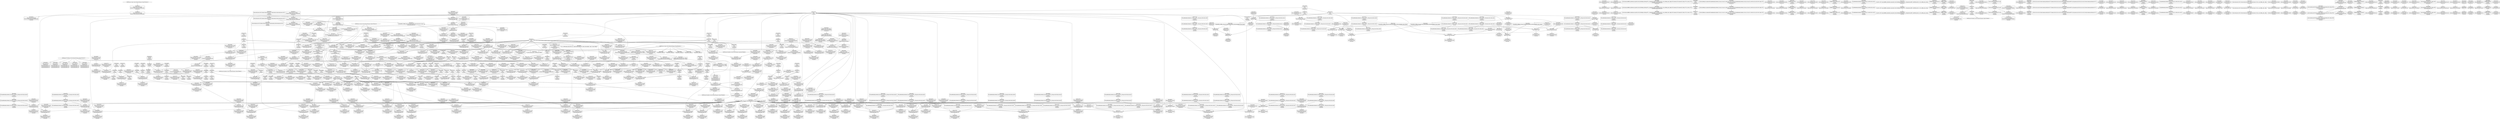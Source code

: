 digraph {
	CE0x43a97b0 [shape=record,shape=Mrecord,label="{CE0x43a97b0|selinux_xfrm_alloc_user:tmp49|security/selinux/xfrm.c,98}"]
	CE0x435e920 [shape=record,shape=Mrecord,label="{CE0x435e920|_ret_i32_%retval.0,_!dbg_!27728|security/selinux/avc.c,775|*SummSource*}"]
	CE0x4427d10 [shape=record,shape=Mrecord,label="{CE0x4427d10|selinux_xfrm_alloc_user:tmp64|security/selinux/xfrm.c,111}"]
	CE0x43a0d10 [shape=record,shape=Mrecord,label="{CE0x43a0d10|atomic_inc221:tmp1|*SummSource*}"]
	"CONST[source:0(mediator),value:2(dynamic)][purpose:{subject}][SrcIdx:15]"
	CE0x4369590 [shape=record,shape=Mrecord,label="{CE0x4369590|selinux_xfrm_alloc_user:ctxp|Function::selinux_xfrm_alloc_user&Arg::ctxp::}"]
	"CONST[source:0(mediator),value:2(dynamic)][purpose:{object}][SnkIdx:1]"
	CE0x442bf20 [shape=record,shape=Mrecord,label="{CE0x442bf20|avc_has_perm:tsid|Function::avc_has_perm&Arg::tsid::|*SummSource*}"]
	CE0x4399930 [shape=record,shape=Mrecord,label="{CE0x4399930|selinux_xfrm_alloc_user:if.then47|*SummSink*}"]
	CE0x438d520 [shape=record,shape=Mrecord,label="{CE0x438d520|selinux_xfrm_alloc_user:conv12|security/selinux/xfrm.c,91|*SummSink*}"]
	CE0x4368f20 [shape=record,shape=Mrecord,label="{CE0x4368f20|selinux_xfrm_policy_alloc:uctx|Function::selinux_xfrm_policy_alloc&Arg::uctx::|*SummSink*}"]
	CE0x443ecc0 [shape=record,shape=Mrecord,label="{CE0x443ecc0|i32_-12|*Constant*}"]
	CE0x43dadf0 [shape=record,shape=Mrecord,label="{CE0x43dadf0|selinux_xfrm_alloc_user:ctx_sid|security/selinux/xfrm.c,107}"]
	CE0x4396300 [shape=record,shape=Mrecord,label="{CE0x4396300|selinux_xfrm_alloc_user:if.then47}"]
	CE0x43a1c10 [shape=record,shape=Mrecord,label="{CE0x43a1c10|selinux_xfrm_alloc_user:tmp28|security/selinux/xfrm.c,89|*SummSink*}"]
	CE0x628faf0 [shape=record,shape=Mrecord,label="{CE0x628faf0|selinux_xfrm_alloc_user:if.end28|*SummSource*}"]
	CE0x4448630 [shape=record,shape=Mrecord,label="{CE0x4448630|_call_void_asm_sideeffect_.pushsection_.smp_locks,_22a_22_0A.balign_4_0A.long_671f_-_._0A.popsection_0A671:_0A_09lock_incl_$0_,_*m,*m,_dirflag_,_fpsr_,_flags_(i32*_%counter,_i32*_%counter)_#3,_!dbg_!27713,_!srcloc_!27714|./arch/x86/include/asm/atomic.h,92|*SummSource*}"]
	CE0x443be70 [shape=record,shape=Mrecord,label="{CE0x443be70|selinux_xfrm_alloc_user:rc.0|*SummSource*}"]
	CE0x43a47d0 [shape=record,shape=Mrecord,label="{CE0x43a47d0|i64_4|*Constant*|*SummSink*}"]
	CE0x4369bc0 [shape=record,shape=Mrecord,label="{CE0x4369bc0|i32_85|*Constant*|*SummSource*}"]
	CE0x43a43c0 [shape=record,shape=Mrecord,label="{CE0x43a43c0|i64*_getelementptr_inbounds_(_2_x_i64_,_2_x_i64_*___llvm_gcov_ctr21,_i64_0,_i64_0)|*Constant*|*SummSink*}"]
	CE0x43a0810 [shape=record,shape=Mrecord,label="{CE0x43a0810|selinux_xfrm_alloc_user:tmp23|security/selinux/xfrm.c,89}"]
	CE0x43aa630 [shape=record,shape=Mrecord,label="{CE0x43aa630|selinux_xfrm_alloc_user:tobool26|security/selinux/xfrm.c,99|*SummSource*}"]
	CE0x4362a80 [shape=record,shape=Mrecord,label="{CE0x4362a80|selinux_xfrm_alloc_user:tmp23|security/selinux/xfrm.c,89|*SummSink*}"]
	CE0x43700b0 [shape=record,shape=Mrecord,label="{CE0x43700b0|selinux_xfrm_alloc_user:tmp46|security/selinux/xfrm.c,95}"]
	CE0x441ca50 [shape=record,shape=Mrecord,label="{CE0x441ca50|i64*_getelementptr_inbounds_(_2_x_i64_,_2_x_i64_*___llvm_gcov_ctr22,_i64_0,_i64_0)|*Constant*|*SummSink*}"]
	CE0x435f020 [shape=record,shape=Mrecord,label="{CE0x435f020|selinux_xfrm_alloc_user:tobool46|security/selinux/xfrm.c,113|*SummSource*}"]
	CE0x43d6e60 [shape=record,shape=Mrecord,label="{CE0x43d6e60|_call_void_lockdep_rcu_suspicious(i8*_getelementptr_inbounds_(_24_x_i8_,_24_x_i8_*_.str244,_i32_0,_i32_0),_i32_85,_i8*_getelementptr_inbounds_(_45_x_i8_,_45_x_i8_*_.str1245,_i32_0,_i32_0))_#10,_!dbg_!27731|security/selinux/xfrm.c,85|*SummSource*}"]
	CE0x4389ef0 [shape=record,shape=Mrecord,label="{CE0x4389ef0|i64_26|*Constant*}"]
	CE0x43d5c30 [shape=record,shape=Mrecord,label="{CE0x43d5c30|selinux_xfrm_alloc_user:tobool|security/selinux/xfrm.c,85}"]
	CE0x43cece0 [shape=record,shape=Mrecord,label="{CE0x43cece0|selinux_xfrm_alloc_user:tmp55|security/selinux/xfrm.c,100|*SummSink*}"]
	CE0x437da10 [shape=record,shape=Mrecord,label="{CE0x437da10|i64_12|*Constant*}"]
	CE0x435abc0 [shape=record,shape=Mrecord,label="{CE0x435abc0|i64*_getelementptr_inbounds_(_2_x_i64_,_2_x_i64_*___llvm_gcov_ctr6,_i64_0,_i64_0)|*Constant*|*SummSink*}"]
	CE0x436e9b0 [shape=record,shape=Mrecord,label="{CE0x436e9b0|selinux_xfrm_alloc_user:call|security/selinux/xfrm.c,85|*SummSource*}"]
	CE0x437e510 [shape=record,shape=Mrecord,label="{CE0x437e510|i64_13|*Constant*|*SummSource*}"]
	CE0x43a15c0 [shape=record,shape=Mrecord,label="{CE0x43a15c0|selinux_xfrm_alloc_user:tmp27|security/selinux/xfrm.c,89|*SummSource*}"]
	CE0x4352820 [shape=record,shape=Mrecord,label="{CE0x4352820|selinux_xfrm_alloc_user:do.body|*SummSource*}"]
	CE0x438efd0 [shape=record,shape=Mrecord,label="{CE0x438efd0|i64_28|*Constant*|*SummSink*}"]
	CE0x43d46a0 [shape=record,shape=Mrecord,label="{CE0x43d46a0|selinux_xfrm_alloc_user:tmp16|security/selinux/xfrm.c,85|*SummSink*}"]
	CE0x443f4e0 [shape=record,shape=Mrecord,label="{CE0x443f4e0|i64*_getelementptr_inbounds_(_34_x_i64_,_34_x_i64_*___llvm_gcov_ctr20,_i64_0,_i64_33)|*Constant*|*SummSource*}"]
	CE0x4370440 [shape=record,shape=Mrecord,label="{CE0x4370440|selinux_xfrm_alloc_user:tmp46|security/selinux/xfrm.c,95|*SummSink*}"]
	CE0x43d10e0 [shape=record,shape=Mrecord,label="{CE0x43d10e0|selinux_xfrm_alloc_user:tmp56|security/selinux/xfrm.c,105|*SummSink*}"]
	CE0x4385c20 [shape=record,shape=Mrecord,label="{CE0x4385c20|selinux_xfrm_alloc_user:cmp19|security/selinux/xfrm.c,95}"]
	CE0x439d020 [shape=record,shape=Mrecord,label="{CE0x439d020|selinux_xfrm_alloc_user:lor.lhs.false|*SummSource*}"]
	CE0x43b60c0 [shape=record,shape=Mrecord,label="{CE0x43b60c0|atomic_inc221:tmp2}"]
	CE0x4397500 [shape=record,shape=Mrecord,label="{CE0x4397500|selinux_xfrm_alloc_user:if.end28|*SummSink*}"]
	CE0x43e7d20 [shape=record,shape=Mrecord,label="{CE0x43e7d20|GLOBAL:atomic_inc221|*Constant*|*SummSource*}"]
	CE0x43883d0 [shape=record,shape=Mrecord,label="{CE0x43883d0|i64*_getelementptr_inbounds_(_34_x_i64_,_34_x_i64_*___llvm_gcov_ctr20,_i64_0,_i64_18)|*Constant*|*SummSource*}"]
	CE0x43a2050 [shape=record,shape=Mrecord,label="{CE0x43a2050|selinux_xfrm_alloc_user:tmp29|security/selinux/xfrm.c,89|*SummSource*}"]
	CE0x43d9c70 [shape=record,shape=Mrecord,label="{CE0x43d9c70|kmalloc222:tmp3|*SummSink*}"]
	CE0x435cb70 [shape=record,shape=Mrecord,label="{CE0x435cb70|selinux_xfrm_alloc_user:entry}"]
	CE0x4377660 [shape=record,shape=Mrecord,label="{CE0x4377660|selinux_xfrm_alloc_user:if.end22|*SummSource*}"]
	CE0x438e300 [shape=record,shape=Mrecord,label="{CE0x438e300|i64_16|*Constant*|*SummSink*}"]
	CE0x438ad40 [shape=record,shape=Mrecord,label="{CE0x438ad40|selinux_xfrm_alloc_user:tmp32|security/selinux/xfrm.c,90}"]
	CE0x437f300 [shape=record,shape=Mrecord,label="{CE0x437f300|selinux_xfrm_alloc_user:if.then|*SummSink*}"]
	CE0x4391040 [shape=record,shape=Mrecord,label="{CE0x4391040|GLOBAL:security_context_to_sid|*Constant*|*SummSource*}"]
	CE0x435d300 [shape=record,shape=Mrecord,label="{CE0x435d300|selinux_xfrm_alloc_user:ctxp|Function::selinux_xfrm_alloc_user&Arg::ctxp::|*SummSource*}"]
	CE0x43838a0 [shape=record,shape=Mrecord,label="{CE0x43838a0|selinux_xfrm_alloc_user:tmp25|security/selinux/xfrm.c,89|*SummSource*}"]
	CE0x437a380 [shape=record,shape=Mrecord,label="{CE0x437a380|GLOBAL:__llvm_gcov_ctr20|Global_var:__llvm_gcov_ctr20|*SummSink*}"]
	CE0x43e6c60 [shape=record,shape=Mrecord,label="{CE0x43e6c60|selinux_xfrm_alloc_user:arraydecay|security/selinux/xfrm.c,107|*SummSink*}"]
	CE0x436f970 [shape=record,shape=Mrecord,label="{CE0x436f970|selinux_xfrm_alloc_user:tmp44|security/selinux/xfrm.c,95|*SummSink*}"]
	CE0x4366d30 [shape=record,shape=Mrecord,label="{CE0x4366d30|i32_22|*Constant*|*SummSource*}"]
	CE0x439bd00 [shape=record,shape=Mrecord,label="{CE0x439bd00|selinux_xfrm_alloc_user:if.end43|*SummSource*}"]
	CE0x4384e60 [shape=record,shape=Mrecord,label="{CE0x4384e60|i64*_getelementptr_inbounds_(_2_x_i64_,_2_x_i64_*___llvm_gcov_ctr26,_i64_0,_i64_0)|*Constant*}"]
	CE0x437f120 [shape=record,shape=Mrecord,label="{CE0x437f120|i8*_getelementptr_inbounds_(_45_x_i8_,_45_x_i8_*_.str1245,_i32_0,_i32_0)|*Constant*}"]
	CE0x43782f0 [shape=record,shape=Mrecord,label="{CE0x43782f0|selinux_xfrm_alloc_user:call4|security/selinux/xfrm.c,85}"]
	CE0x4440030 [shape=record,shape=Mrecord,label="{CE0x4440030|selinux_xfrm_alloc_user:tmp78|security/selinux/xfrm.c,123}"]
	CE0x4447fe0 [shape=record,shape=Mrecord,label="{CE0x4447fe0|get_current227:tmp3|*SummSource*}"]
	CE0x43d1630 [shape=record,shape=Mrecord,label="{CE0x43d1630|selinux_xfrm_alloc_user:tmp57|security/selinux/xfrm.c,105}"]
	CE0x443b2e0 [shape=record,shape=Mrecord,label="{CE0x443b2e0|GLOBAL:selinux_xfrm_refcount|Global_var:selinux_xfrm_refcount|*SummSource*}"]
	CE0x43d9c00 [shape=record,shape=Mrecord,label="{CE0x43d9c00|kmalloc222:tmp3|*SummSource*}"]
	CE0x43a3870 [shape=record,shape=Mrecord,label="{CE0x43a3870|i64*_getelementptr_inbounds_(_2_x_i64_,_2_x_i64_*___llvm_gcov_ctr22,_i64_0,_i64_1)|*Constant*|*SummSource*}"]
	CE0x438e970 [shape=record,shape=Mrecord,label="{CE0x438e970|kmalloc222:tmp3}"]
	CE0x43d0040 [shape=record,shape=Mrecord,label="{CE0x43d0040|selinux_xfrm_alloc_user:conv34|security/selinux/xfrm.c,105|*SummSink*}"]
	CE0x43d2c70 [shape=record,shape=Mrecord,label="{CE0x43d2c70|selinux_xfrm_alloc_user:tmp15|security/selinux/xfrm.c,85|*SummSource*}"]
	CE0x43d5820 [shape=record,shape=Mrecord,label="{CE0x43d5820|void_(i32*,_i32*)*_asm_sideeffect_.pushsection_.smp_locks,_22a_22_0A.balign_4_0A.long_671f_-_._0A.popsection_0A671:_0A_09lock_incl_$0_,_*m,*m,_dirflag_,_fpsr_,_flags_|*SummSink*}"]
	CE0x43df570 [shape=record,shape=Mrecord,label="{CE0x43df570|selinux_xfrm_alloc_user:idxprom|security/selinux/xfrm.c,106|*SummSource*}"]
	CE0x435c5f0 [shape=record,shape=Mrecord,label="{CE0x435c5f0|selinux_xfrm_policy_alloc:tmp|*SummSink*}"]
	CE0x4376570 [shape=record,shape=Mrecord,label="{CE0x4376570|selinux_xfrm_policy_alloc:call|security/selinux/xfrm.c,289|*SummSource*}"]
	CE0x4351e50 [shape=record,shape=Mrecord,label="{CE0x4351e50|GLOBAL:selinux_xfrm_alloc_user|*Constant*}"]
	CE0x43d3fc0 [shape=record,shape=Mrecord,label="{CE0x43d3fc0|void_(i32*,_i32*)*_asm_sideeffect_.pushsection_.smp_locks,_22a_22_0A.balign_4_0A.long_671f_-_._0A.popsection_0A671:_0A_09lock_incl_$0_,_*m,*m,_dirflag_,_fpsr_,_flags_}"]
	CE0x43d9100 [shape=record,shape=Mrecord,label="{CE0x43d9100|GLOBAL:__kmalloc|*Constant*|*SummSource*}"]
	CE0x4368a90 [shape=record,shape=Mrecord,label="{CE0x4368a90|i64*_getelementptr_inbounds_(_34_x_i64_,_34_x_i64_*___llvm_gcov_ctr20,_i64_0,_i64_0)|*Constant*|*SummSource*}"]
	CE0x436d290 [shape=record,shape=Mrecord,label="{CE0x436d290|selinux_xfrm_policy_alloc:tmp3|*SummSink*}"]
	CE0x43a8b00 [shape=record,shape=Mrecord,label="{CE0x43a8b00|kmalloc222:tmp1|*SummSink*}"]
	CE0x436ca90 [shape=record,shape=Mrecord,label="{CE0x436ca90|%struct.xfrm_sec_ctx**_null|*Constant*|*SummSource*}"]
	CE0x43916a0 [shape=record,shape=Mrecord,label="{CE0x43916a0|selinux_xfrm_alloc_user:tobool41|security/selinux/xfrm.c,108|*SummSink*}"]
	CE0x43d5240 [shape=record,shape=Mrecord,label="{CE0x43d5240|_call_void_mcount()_#3|*SummSource*}"]
	CE0x438e890 [shape=record,shape=Mrecord,label="{CE0x438e890|kmalloc222:tmp2|*SummSource*}"]
	CE0x442c1c0 [shape=record,shape=Mrecord,label="{CE0x442c1c0|i16_39|*Constant*}"]
	CE0x435fb20 [shape=record,shape=Mrecord,label="{CE0x435fb20|COLLAPSED:_CMRE:_elem_0::|security/selinux/xfrm.c,90}"]
	CE0x44484c0 [shape=record,shape=Mrecord,label="{CE0x44484c0|_call_void_asm_sideeffect_.pushsection_.smp_locks,_22a_22_0A.balign_4_0A.long_671f_-_._0A.popsection_0A671:_0A_09lock_incl_$0_,_*m,*m,_dirflag_,_fpsr_,_flags_(i32*_%counter,_i32*_%counter)_#3,_!dbg_!27713,_!srcloc_!27714|./arch/x86/include/asm/atomic.h,92}"]
	CE0x43a0c10 [shape=record,shape=Mrecord,label="{CE0x43a0c10|i64_1|*Constant*}"]
	CE0x43e0c90 [shape=record,shape=Mrecord,label="{CE0x43e0c90|i8_0|*Constant*|*SummSink*}"]
	CE0x43d4c60 [shape=record,shape=Mrecord,label="{CE0x43d4c60|GLOBAL:selinux_xfrm_alloc_user.__warned|Global_var:selinux_xfrm_alloc_user.__warned}"]
	CE0x4395050 [shape=record,shape=Mrecord,label="{CE0x4395050|selinux_xfrm_alloc_user:lor.lhs.false11|*SummSink*}"]
	CE0x438f3c0 [shape=record,shape=Mrecord,label="{CE0x438f3c0|i64_29|*Constant*|*SummSource*}"]
	CE0x435e170 [shape=record,shape=Mrecord,label="{CE0x435e170|i64_1|*Constant*}"]
	CE0x4374390 [shape=record,shape=Mrecord,label="{CE0x4374390|selinux_xfrm_alloc_user:tmp30|*LoadInst*|security/selinux/xfrm.c,90|*SummSource*}"]
	CE0x43a8560 [shape=record,shape=Mrecord,label="{CE0x43a8560|i32_78|*Constant*}"]
	CE0x442d300 [shape=record,shape=Mrecord,label="{CE0x442d300|_ret_i32_%retval.0,_!dbg_!27728|security/selinux/avc.c,775}"]
	CE0x4375680 [shape=record,shape=Mrecord,label="{CE0x4375680|i64*_getelementptr_inbounds_(_34_x_i64_,_34_x_i64_*___llvm_gcov_ctr20,_i64_0,_i64_0)|*Constant*}"]
	CE0x43d5f80 [shape=record,shape=Mrecord,label="{CE0x43d5f80|selinux_xfrm_alloc_user:tmp4|security/selinux/xfrm.c,85}"]
	CE0x43a03d0 [shape=record,shape=Mrecord,label="{CE0x43a03d0|i64_10|*Constant*|*SummSink*}"]
	CE0x43d5ee0 [shape=record,shape=Mrecord,label="{CE0x43d5ee0|i64_3|*Constant*|*SummSource*}"]
	CE0x43d07b0 [shape=record,shape=Mrecord,label="{CE0x43d07b0|selinux_xfrm_alloc_user:ctx_str|security/selinux/xfrm.c,105|*SummSink*}"]
	CE0x43629c0 [shape=record,shape=Mrecord,label="{CE0x43629c0|selinux_xfrm_alloc_user:tmp23|security/selinux/xfrm.c,89|*SummSource*}"]
	CE0x43d1fc0 [shape=record,shape=Mrecord,label="{CE0x43d1fc0|get_current227:tmp4|./arch/x86/include/asm/current.h,14|*SummSource*}"]
	CE0x43ce1a0 [shape=record,shape=Mrecord,label="{CE0x43ce1a0|selinux_xfrm_alloc_user:conv31|security/selinux/xfrm.c,104}"]
	CE0x443bfc0 [shape=record,shape=Mrecord,label="{CE0x443bfc0|selinux_xfrm_alloc_user:rc.0|*SummSink*}"]
	CE0x442cfc0 [shape=record,shape=Mrecord,label="{CE0x442cfc0|%struct.common_audit_data.1017*_null|*Constant*|*SummSource*}"]
	CE0x438b720 [shape=record,shape=Mrecord,label="{CE0x438b720|COLLAPSED:_GCMRE_current_task_external_global_%struct.task_struct*:_elem_0::|security/selinux/xfrm.c,85}"]
	CE0x43845b0 [shape=record,shape=Mrecord,label="{CE0x43845b0|selinux_xfrm_alloc_user:tmp33|security/selinux/xfrm.c,90|*SummSource*}"]
	CE0x436ceb0 [shape=record,shape=Mrecord,label="{CE0x436ceb0|selinux_xfrm_alloc_user:cmp|security/selinux/xfrm.c,89|*SummSource*}"]
	CE0x43d1950 [shape=record,shape=Mrecord,label="{CE0x43d1950|selinux_xfrm_alloc_user:tmp57|security/selinux/xfrm.c,105|*SummSource*}"]
	CE0x438b920 [shape=record,shape=Mrecord,label="{CE0x438b920|selinux_xfrm_alloc_user:cred|security/selinux/xfrm.c,85}"]
	CE0x44400f0 [shape=record,shape=Mrecord,label="{CE0x44400f0|selinux_xfrm_alloc_user:tmp78|security/selinux/xfrm.c,123|*SummSource*}"]
	CE0x43673f0 [shape=record,shape=Mrecord,label="{CE0x43673f0|i64_2|*Constant*|*SummSink*}"]
	CE0x44293b0 [shape=record,shape=Mrecord,label="{CE0x44293b0|selinux_xfrm_alloc_user:tmp63|security/selinux/xfrm.c,109|*SummSource*}"]
	CE0x4379e50 [shape=record,shape=Mrecord,label="{CE0x4379e50|selinux_xfrm_alloc_user:if.end|*SummSink*}"]
	CE0x43a6db0 [shape=record,shape=Mrecord,label="{CE0x43a6db0|selinux_xfrm_alloc_user:tmp14|security/selinux/xfrm.c,85}"]
	CE0x442d180 [shape=record,shape=Mrecord,label="{CE0x442d180|avc_has_perm:auditdata|Function::avc_has_perm&Arg::auditdata::|*SummSink*}"]
	CE0x435de00 [shape=record,shape=Mrecord,label="{CE0x435de00|i64*_getelementptr_inbounds_(_2_x_i64_,_2_x_i64_*___llvm_gcov_ctr6,_i64_0,_i64_0)|*Constant*}"]
	"CONST[source:1(input),value:2(dynamic)][purpose:{object}][SrcIdx:12]"
	CE0x4391440 [shape=record,shape=Mrecord,label="{CE0x4391440|selinux_xfrm_alloc_user:tobool41|security/selinux/xfrm.c,108}"]
	CE0x443e500 [shape=record,shape=Mrecord,label="{CE0x443e500|GLOBAL:kfree|*Constant*|*SummSink*}"]
	CE0x4383ad0 [shape=record,shape=Mrecord,label="{CE0x4383ad0|%struct.xfrm_user_sec_ctx*_null|*Constant*}"]
	CE0x44268e0 [shape=record,shape=Mrecord,label="{CE0x44268e0|i64*_getelementptr_inbounds_(_34_x_i64_,_34_x_i64_*___llvm_gcov_ctr20,_i64_0,_i64_27)|*Constant*|*SummSink*}"]
	CE0x43a6240 [shape=record,shape=Mrecord,label="{CE0x43a6240|atomic_inc221:tmp3|*SummSource*}"]
	CE0x4373790 [shape=record,shape=Mrecord,label="{CE0x4373790|selinux_xfrm_alloc_user:conv17|security/selinux/xfrm.c,94|*SummSink*}"]
	CE0x435a9b0 [shape=record,shape=Mrecord,label="{CE0x435a9b0|selinux_xfrm_alloc_user:do.body|*SummSink*}"]
	CE0x442c050 [shape=record,shape=Mrecord,label="{CE0x442c050|avc_has_perm:tsid|Function::avc_has_perm&Arg::tsid::|*SummSink*}"]
	CE0x628fa10 [shape=record,shape=Mrecord,label="{CE0x628fa10|selinux_xfrm_alloc_user:if.end28}"]
	CE0x4387970 [shape=record,shape=Mrecord,label="{CE0x4387970|selinux_xfrm_alloc_user:tmp38|security/selinux/xfrm.c,89|*SummSink*}"]
	CE0x442ab90 [shape=record,shape=Mrecord,label="{CE0x442ab90|i32_(i32,_i32,_i16,_i32,_%struct.common_audit_data.1017*)*_bitcast_(i32_(i32,_i32,_i16,_i32,_%struct.common_audit_data.495*)*_avc_has_perm_to_i32_(i32,_i32,_i16,_i32,_%struct.common_audit_data.1017*)*)|*Constant*}"]
	CE0x43878b0 [shape=record,shape=Mrecord,label="{CE0x43878b0|selinux_xfrm_alloc_user:tmp38|security/selinux/xfrm.c,89|*SummSource*}"]
	CE0x4378e30 [shape=record,shape=Mrecord,label="{CE0x4378e30|i32_22|*Constant*}"]
	CE0x4388fd0 [shape=record,shape=Mrecord,label="{CE0x4388fd0|_call_void_mcount()_#3|*SummSource*}"]
	CE0x4379c20 [shape=record,shape=Mrecord,label="{CE0x4379c20|selinux_xfrm_alloc_user:do.end|*SummSink*}"]
	CE0x604d290 [shape=record,shape=Mrecord,label="{CE0x604d290|selinux_xfrm_alloc_user:return|*SummSource*}"]
	CE0x435b950 [shape=record,shape=Mrecord,label="{CE0x435b950|_ret_i32_%call,_!dbg_!27715|security/selinux/xfrm.c,289|*SummSink*}"]
	CE0x56f4c80 [shape=record,shape=Mrecord,label="{CE0x56f4c80|selinux_xfrm_alloc_user:if.then21|*SummSink*}"]
	CE0x438b4c0 [shape=record,shape=Mrecord,label="{CE0x438b4c0|i64*_getelementptr_inbounds_(_2_x_i64_,_2_x_i64_*___llvm_gcov_ctr21,_i64_0,_i64_1)|*Constant*}"]
	CE0x4372b60 [shape=record,shape=Mrecord,label="{CE0x4372b60|selinux_xfrm_alloc_user:ctx_len|security/selinux/xfrm.c,94}"]
	CE0x43d7830 [shape=record,shape=Mrecord,label="{CE0x43d7830|selinux_xfrm_alloc_user:tmp7|security/selinux/xfrm.c,85|*SummSource*}"]
	CE0x43a76b0 [shape=record,shape=Mrecord,label="{CE0x43a76b0|selinux_xfrm_alloc_user:tmp8|security/selinux/xfrm.c,85|*SummSource*}"]
	CE0x4425690 [shape=record,shape=Mrecord,label="{CE0x4425690|selinux_xfrm_alloc_user:tmp59|security/selinux/xfrm.c,108|*SummSink*}"]
	CE0x604d3c0 [shape=record,shape=Mrecord,label="{CE0x604d3c0|selinux_xfrm_alloc_user:if.end22}"]
	CE0x43a4890 [shape=record,shape=Mrecord,label="{CE0x43a4890|kmalloc222:call|include/linux/slab.h,429}"]
	CE0x43caf30 [shape=record,shape=Mrecord,label="{CE0x43caf30|selinux_xfrm_alloc_user:tmp52|security/selinux/xfrm.c,99}"]
	CE0x43abe20 [shape=record,shape=Mrecord,label="{CE0x43abe20|selinux_xfrm_alloc_user:conv23|security/selinux/xfrm.c,98|*SummSource*}"]
	CE0x436b500 [shape=record,shape=Mrecord,label="{CE0x436b500|GLOBAL:get_current227|*Constant*|*SummSource*}"]
	CE0x437cff0 [shape=record,shape=Mrecord,label="{CE0x437cff0|i64*_getelementptr_inbounds_(_2_x_i64_,_2_x_i64_*___llvm_gcov_ctr6,_i64_0,_i64_1)|*Constant*|*SummSink*}"]
	CE0x43720c0 [shape=record,shape=Mrecord,label="{CE0x43720c0|selinux_xfrm_alloc_user:tmp41|security/selinux/xfrm.c,92|*SummSource*}"]
	CE0x43cb850 [shape=record,shape=Mrecord,label="{CE0x43cb850|selinux_xfrm_alloc_user:tmp53|security/selinux/xfrm.c,99|*SummSink*}"]
	CE0x442c600 [shape=record,shape=Mrecord,label="{CE0x442c600|%struct.common_audit_data.1017*_null|*Constant*}"]
	CE0x4431e80 [shape=record,shape=Mrecord,label="{CE0x4431e80|selinux_xfrm_alloc_user:tmp69|security/selinux/xfrm.c,113|*SummSource*}"]
	CE0x4373bc0 [shape=record,shape=Mrecord,label="{CE0x4373bc0|get_current227:tmp|*SummSource*}"]
	CE0x43860f0 [shape=record,shape=Mrecord,label="{CE0x43860f0|i64_19|*Constant*|*SummSource*}"]
	CE0x438a0d0 [shape=record,shape=Mrecord,label="{CE0x438a0d0|selinux_xfrm_alloc_user:tmp58|security/selinux/xfrm.c,108}"]
	CE0x4368c70 [shape=record,shape=Mrecord,label="{CE0x4368c70|COLLAPSED:_GCMRE___llvm_gcov_ctr20_internal_global_34_x_i64_zeroinitializer:_elem_0:default:}"]
	CE0x437c1b0 [shape=record,shape=Mrecord,label="{CE0x437c1b0|selinux_xfrm_alloc_user:tmp4|security/selinux/xfrm.c,85|*SummSink*}"]
	CE0x43ac490 [shape=record,shape=Mrecord,label="{CE0x43ac490|i64_8|*Constant*|*SummSource*}"]
	CE0x43ca9b0 [shape=record,shape=Mrecord,label="{CE0x43ca9b0|selinux_xfrm_alloc_user:tmp50|security/selinux/xfrm.c,99|*SummSink*}"]
	CE0x438da80 [shape=record,shape=Mrecord,label="{CE0x438da80|selinux_xfrm_alloc_user:cmp13|security/selinux/xfrm.c,91|*SummSink*}"]
	CE0x435bd10 [shape=record,shape=Mrecord,label="{CE0x435bd10|selinux_xfrm_policy_alloc:call|security/selinux/xfrm.c,289|*SummSink*}"]
	CE0x43adda0 [shape=record,shape=Mrecord,label="{CE0x43adda0|%struct.task_struct.1015**_bitcast_(%struct.task_struct**_current_task_to_%struct.task_struct.1015**)|*Constant*|*SummSink*}"]
	CE0x43e1290 [shape=record,shape=Mrecord,label="{CE0x43e1290|i64*_getelementptr_inbounds_(_2_x_i64_,_2_x_i64_*___llvm_gcov_ctr22,_i64_0,_i64_0)|*Constant*}"]
	CE0x4370c50 [shape=record,shape=Mrecord,label="{CE0x4370c50|i64*_getelementptr_inbounds_(_34_x_i64_,_34_x_i64_*___llvm_gcov_ctr20,_i64_0,_i64_21)|*Constant*|*SummSink*}"]
	CE0x43d4800 [shape=record,shape=Mrecord,label="{CE0x43d4800|kmalloc222:tmp|*SummSink*}"]
	CE0x43a4560 [shape=record,shape=Mrecord,label="{CE0x43a4560|selinux_xfrm_alloc_user:tobool1|security/selinux/xfrm.c,85|*SummSink*}"]
	CE0x43e9160 [shape=record,shape=Mrecord,label="{CE0x43e9160|selinux_xfrm_alloc_user:tmp70|security/selinux/xfrm.c,114|*SummSource*}"]
	CE0x43eae10 [shape=record,shape=Mrecord,label="{CE0x43eae10|i64_14|*Constant*|*SummSource*}"]
	CE0x4374b40 [shape=record,shape=Mrecord,label="{CE0x4374b40|selinux_xfrm_alloc_user:if.end16|*SummSink*}"]
	CE0x4375200 [shape=record,shape=Mrecord,label="{CE0x4375200|selinux_xfrm_alloc_user:tmp2}"]
	CE0x43d5da0 [shape=record,shape=Mrecord,label="{CE0x43d5da0|i64_3|*Constant*}"]
	CE0x4388600 [shape=record,shape=Mrecord,label="{CE0x4388600|i64*_getelementptr_inbounds_(_34_x_i64_,_34_x_i64_*___llvm_gcov_ctr20,_i64_0,_i64_18)|*Constant*|*SummSink*}"]
	CE0x43e0120 [shape=record,shape=Mrecord,label="{CE0x43e0120|selinux_xfrm_alloc_user:ctx_str37|security/selinux/xfrm.c,106|*SummSource*}"]
	CE0x4379de0 [shape=record,shape=Mrecord,label="{CE0x4379de0|selinux_xfrm_alloc_user:if.then}"]
	CE0x439aca0 [shape=record,shape=Mrecord,label="{CE0x439aca0|selinux_xfrm_alloc_user:if.end43}"]
	CE0x438c450 [shape=record,shape=Mrecord,label="{CE0x438c450|i8*_getelementptr_inbounds_(_24_x_i8_,_24_x_i8_*_.str244,_i32_0,_i32_0)|*Constant*|*SummSource*}"]
	CE0x43ad810 [shape=record,shape=Mrecord,label="{CE0x43ad810|selinux_xfrm_alloc_user:tmp17|security/selinux/xfrm.c,85}"]
	CE0x438f350 [shape=record,shape=Mrecord,label="{CE0x438f350|i64_29|*Constant*}"]
	CE0x43adcc0 [shape=record,shape=Mrecord,label="{CE0x43adcc0|%struct.task_struct.1015**_bitcast_(%struct.task_struct**_current_task_to_%struct.task_struct.1015**)|*Constant*|*SummSource*}"]
	CE0x4431f40 [shape=record,shape=Mrecord,label="{CE0x4431f40|selinux_xfrm_alloc_user:tmp69|security/selinux/xfrm.c,113|*SummSink*}"]
	CE0x43ce460 [shape=record,shape=Mrecord,label="{CE0x43ce460|selinux_xfrm_alloc_user:tmp54|security/selinux/xfrm.c,100}"]
	CE0x435cc20 [shape=record,shape=Mrecord,label="{CE0x435cc20|i64_1|*Constant*}"]
	CE0x4397630 [shape=record,shape=Mrecord,label="{CE0x4397630|selinux_xfrm_alloc_user:if.then27|*SummSink*}"]
	CE0x43e05c0 [shape=record,shape=Mrecord,label="{CE0x43e05c0|selinux_xfrm_alloc_user:arrayidx38|security/selinux/xfrm.c,106}"]
	CE0x43dd7d0 [shape=record,shape=Mrecord,label="{CE0x43dd7d0|selinux_xfrm_alloc_user:conv|security/selinux/xfrm.c,90|*SummSource*}"]
	CE0x4428a70 [shape=record,shape=Mrecord,label="{CE0x4428a70|selinux_xfrm_alloc_user:ctx_sid44|security/selinux/xfrm.c,111}"]
	CE0x43a7640 [shape=record,shape=Mrecord,label="{CE0x43a7640|selinux_xfrm_alloc_user:tmp8|security/selinux/xfrm.c,85}"]
	CE0x43cf020 [shape=record,shape=Mrecord,label="{CE0x43cf020|selinux_xfrm_alloc_user:conv31|security/selinux/xfrm.c,104|*SummSink*}"]
	CE0x43cd490 [shape=record,shape=Mrecord,label="{CE0x43cd490|selinux_xfrm_alloc_user:ctx_alg30|security/selinux/xfrm.c,103}"]
	CE0x43a0880 [shape=record,shape=Mrecord,label="{CE0x43a0880|selinux_xfrm_alloc_user:tmp22|security/selinux/xfrm.c,89}"]
	CE0x443c130 [shape=record,shape=Mrecord,label="{CE0x443c130|i64*_getelementptr_inbounds_(_34_x_i64_,_34_x_i64_*___llvm_gcov_ctr20,_i64_0,_i64_32)|*Constant*}"]
	CE0x43a7d60 [shape=record,shape=Mrecord,label="{CE0x43a7d60|selinux_xfrm_alloc_user:ctx_str39|security/selinux/xfrm.c,107|*SummSource*}"]
	CE0x4363ae0 [shape=record,shape=Mrecord,label="{CE0x4363ae0|selinux_xfrm_alloc_user:tmp20|security/selinux/xfrm.c,85|*SummSource*}"]
	CE0x43dafe0 [shape=record,shape=Mrecord,label="{CE0x43dafe0|selinux_xfrm_alloc_user:ctx_sid|security/selinux/xfrm.c,107|*SummSource*}"]
	CE0x442bbc0 [shape=record,shape=Mrecord,label="{CE0x442bbc0|avc_has_perm:ssid|Function::avc_has_perm&Arg::ssid::|*SummSource*}"]
	CE0x44292f0 [shape=record,shape=Mrecord,label="{CE0x44292f0|selinux_xfrm_alloc_user:tmp63|security/selinux/xfrm.c,109}"]
	CE0x43731a0 [shape=record,shape=Mrecord,label="{CE0x43731a0|selinux_xfrm_alloc_user:tmp42|*LoadInst*|security/selinux/xfrm.c,94|*SummSink*}"]
	CE0x4383ec0 [shape=record,shape=Mrecord,label="{CE0x4383ec0|%struct.xfrm_user_sec_ctx*_null|*Constant*|*SummSource*}"]
	CE0x438ccb0 [shape=record,shape=Mrecord,label="{CE0x438ccb0|selinux_xfrm_alloc_user:tmp35|*LoadInst*|security/selinux/xfrm.c,91|*SummSource*}"]
	CE0x4376780 [shape=record,shape=Mrecord,label="{CE0x4376780|selinux_xfrm_policy_alloc:tmp1}"]
	CE0x43572a0 [shape=record,shape=Mrecord,label="{CE0x43572a0|selinux_xfrm_policy_alloc:entry}"]
	CE0x43a2670 [shape=record,shape=Mrecord,label="{CE0x43a2670|i32_3|*Constant*}"]
	CE0x437e300 [shape=record,shape=Mrecord,label="{CE0x437e300|selinux_xfrm_alloc_user:tmp27|security/selinux/xfrm.c,89}"]
	CE0x43cb350 [shape=record,shape=Mrecord,label="{CE0x43cb350|selinux_xfrm_alloc_user:tmp52|security/selinux/xfrm.c,99|*SummSink*}"]
	CE0x436a940 [shape=record,shape=Mrecord,label="{CE0x436a940|selinux_xfrm_alloc_user:uctx|Function::selinux_xfrm_alloc_user&Arg::uctx::}"]
	CE0x43defc0 [shape=record,shape=Mrecord,label="{CE0x43defc0|selinux_xfrm_alloc_user:tmp57|security/selinux/xfrm.c,105}"]
	CE0x441f9e0 [shape=record,shape=Mrecord,label="{CE0x441f9e0|_call_void_asm_sideeffect_.pushsection_.smp_locks,_22a_22_0A.balign_4_0A.long_671f_-_._0A.popsection_0A671:_0A_09lock_incl_$0_,_*m,*m,_dirflag_,_fpsr_,_flags_(i32*_%counter,_i32*_%counter)_#3,_!dbg_!27713,_!srcloc_!27714|./arch/x86/include/asm/atomic.h,92|*SummSink*}"]
	CE0x43d7790 [shape=record,shape=Mrecord,label="{CE0x43d7790|selinux_xfrm_alloc_user:tmp7|security/selinux/xfrm.c,85}"]
	CE0x4360320 [shape=record,shape=Mrecord,label="{CE0x4360320|selinux_xfrm_policy_alloc:bb}"]
	CE0x43aa0f0 [shape=record,shape=Mrecord,label="{CE0x43aa0f0|%struct.xfrm_sec_ctx*_null|*Constant*|*SummSource*}"]
	CE0x43800d0 [shape=record,shape=Mrecord,label="{CE0x43800d0|selinux_xfrm_alloc_user:tmp10|security/selinux/xfrm.c,85}"]
	CE0x435c070 [shape=record,shape=Mrecord,label="{CE0x435c070|i64*_getelementptr_inbounds_(_2_x_i64_,_2_x_i64_*___llvm_gcov_ctr6,_i64_0,_i64_0)|*Constant*|*SummSource*}"]
	CE0x43e0b60 [shape=record,shape=Mrecord,label="{CE0x43e0b60|i8_0|*Constant*|*SummSource*}"]
	CE0x43a2e30 [shape=record,shape=Mrecord,label="{CE0x43a2e30|i64*_getelementptr_inbounds_(_34_x_i64_,_34_x_i64_*___llvm_gcov_ctr20,_i64_0,_i64_8)|*Constant*|*SummSink*}"]
	CE0x43dde30 [shape=record,shape=Mrecord,label="{CE0x43dde30|i32_1|*Constant*|*SummSink*}"]
	CE0x43a8480 [shape=record,shape=Mrecord,label="{CE0x43a8480|get_current227:entry|*SummSink*}"]
	CE0x4389980 [shape=record,shape=Mrecord,label="{CE0x4389980|i64_25|*Constant*}"]
	CE0x43d9200 [shape=record,shape=Mrecord,label="{CE0x43d9200|GLOBAL:__kmalloc|*Constant*|*SummSink*}"]
	CE0x44442e0 [shape=record,shape=Mrecord,label="{CE0x44442e0|_call_void_mcount()_#3|*SummSource*}"]
	CE0x4360aa0 [shape=record,shape=Mrecord,label="{CE0x4360aa0|selinux_xfrm_policy_alloc:gfp|Function::selinux_xfrm_policy_alloc&Arg::gfp::|*SummSink*}"]
	CE0x43a8fa0 [shape=record,shape=Mrecord,label="{CE0x43a8fa0|selinux_xfrm_alloc_user:call25|security/selinux/xfrm.c,98|*SummSink*}"]
	CE0x437e870 [shape=record,shape=Mrecord,label="{CE0x437e870|selinux_xfrm_alloc_user:tmp26|security/selinux/xfrm.c,89|*SummSink*}"]
	CE0x43aaab0 [shape=record,shape=Mrecord,label="{CE0x43aaab0|i64_22|*Constant*|*SummSource*}"]
	CE0x43d5340 [shape=record,shape=Mrecord,label="{CE0x43d5340|_call_void_mcount()_#3|*SummSink*}"]
	CE0x43d2140 [shape=record,shape=Mrecord,label="{CE0x43d2140|%struct.task_struct.1015*_(%struct.task_struct.1015**)*_asm_movq_%gs:$_1:P_,$0_,_r,im,_dirflag_,_fpsr_,_flags_}"]
	CE0x439aaf0 [shape=record,shape=Mrecord,label="{CE0x439aaf0|selinux_xfrm_alloc_user:lor.lhs.false8|*SummSource*}"]
	CE0x43ad440 [shape=record,shape=Mrecord,label="{CE0x43ad440|selinux_xfrm_alloc_user:call25|security/selinux/xfrm.c,98}"]
	CE0x4385830 [shape=record,shape=Mrecord,label="{CE0x4385830|i64_4096|*Constant*|*SummSink*}"]
	"CONST[source:1(input),value:2(dynamic)][purpose:{object}][SrcIdx:11]"
	CE0x43ea110 [shape=record,shape=Mrecord,label="{CE0x43ea110|i64*_getelementptr_inbounds_(_34_x_i64_,_34_x_i64_*___llvm_gcov_ctr20,_i64_0,_i64_31)|*Constant*}"]
	CE0x43d75f0 [shape=record,shape=Mrecord,label="{CE0x43d75f0|selinux_xfrm_alloc_user:tmp6|security/selinux/xfrm.c,85|*SummSink*}"]
	CE0x43ca570 [shape=record,shape=Mrecord,label="{CE0x43ca570|i64_23|*Constant*}"]
	CE0x43ea180 [shape=record,shape=Mrecord,label="{CE0x43ea180|i64*_getelementptr_inbounds_(_34_x_i64_,_34_x_i64_*___llvm_gcov_ctr20,_i64_0,_i64_31)|*Constant*|*SummSource*}"]
	CE0x443d5e0 [shape=record,shape=Mrecord,label="{CE0x443d5e0|selinux_xfrm_alloc_user:tmp75|security/selinux/xfrm.c,121|*SummSink*}"]
	CE0x435ee80 [shape=record,shape=Mrecord,label="{CE0x435ee80|selinux_xfrm_alloc_user:tobool46|security/selinux/xfrm.c,113}"]
	CE0x437fe00 [shape=record,shape=Mrecord,label="{CE0x437fe00|i64_5|*Constant*}"]
	CE0x43cae10 [shape=record,shape=Mrecord,label="{CE0x43cae10|selinux_xfrm_alloc_user:tmp51|security/selinux/xfrm.c,99|*SummSink*}"]
	CE0x43e69a0 [shape=record,shape=Mrecord,label="{CE0x43e69a0|selinux_xfrm_alloc_user:arraydecay|security/selinux/xfrm.c,107}"]
	CE0x43739b0 [shape=record,shape=Mrecord,label="{CE0x43739b0|atomic_inc221:tmp2|*SummSource*}"]
	CE0x43828a0 [shape=record,shape=Mrecord,label="{CE0x43828a0|selinux_xfrm_alloc_user:if.end48|*SummSink*}"]
	CE0x435fe70 [shape=record,shape=Mrecord,label="{CE0x435fe70|selinux_xfrm_alloc_user:entry|*SummSource*}"]
	CE0x4390e00 [shape=record,shape=Mrecord,label="{CE0x4390e00|GLOBAL:security_context_to_sid|*Constant*}"]
	CE0x44527b0 [shape=record,shape=Mrecord,label="{CE0x44527b0|i64*_getelementptr_inbounds_(_2_x_i64_,_2_x_i64_*___llvm_gcov_ctr26,_i64_0,_i64_0)|*Constant*|*SummSink*}"]
	CE0x43b65b0 [shape=record,shape=Mrecord,label="{CE0x43b65b0|atomic_inc221:counter|./arch/x86/include/asm/atomic.h,93|*SummSource*}"]
	CE0x4428760 [shape=record,shape=Mrecord,label="{CE0x4428760|4:_i32,_:_CR_20,24_|*MultipleSource*|security/selinux/xfrm.c,111|security/selinux/xfrm.c,85|security/selinux/xfrm.c,85}"]
	CE0x442b190 [shape=record,shape=Mrecord,label="{CE0x442b190|avc_has_perm:entry}"]
	CE0x43e99a0 [shape=record,shape=Mrecord,label="{CE0x43e99a0|selinux_xfrm_alloc_user:tmp71|security/selinux/xfrm.c,114|*SummSink*}"]
	CE0x4366e20 [shape=record,shape=Mrecord,label="{CE0x4366e20|i32_22|*Constant*|*SummSink*}"]
	CE0x442d030 [shape=record,shape=Mrecord,label="{CE0x442d030|%struct.common_audit_data.1017*_null|*Constant*|*SummSink*}"]
	CE0x43a0ba0 [shape=record,shape=Mrecord,label="{CE0x43a0ba0|get_current227:tmp|*SummSink*}"]
	CE0x43874f0 [shape=record,shape=Mrecord,label="{CE0x43874f0|selinux_xfrm_alloc_user:tmp38|security/selinux/xfrm.c,89}"]
	CE0x442cd80 [shape=record,shape=Mrecord,label="{CE0x442cd80|avc_has_perm:requested|Function::avc_has_perm&Arg::requested::|*SummSink*}"]
	CE0x43e97f0 [shape=record,shape=Mrecord,label="{CE0x43e97f0|selinux_xfrm_alloc_user:tmp71|security/selinux/xfrm.c,114|*SummSource*}"]
	CE0x443afc0 [shape=record,shape=Mrecord,label="{CE0x443afc0|atomic_inc221:entry|*SummSink*}"]
	CE0x443bd00 [shape=record,shape=Mrecord,label="{CE0x443bd00|selinux_xfrm_alloc_user:rc.0}"]
	CE0x435eb70 [shape=record,shape=Mrecord,label="{CE0x435eb70|selinux_xfrm_alloc_user:tobool46|security/selinux/xfrm.c,113|*SummSink*}"]
	CE0x4351b70 [shape=record,shape=Mrecord,label="{CE0x4351b70|selinux_xfrm_policy_alloc:tmp2|*SummSink*}"]
	CE0x4373dc0 [shape=record,shape=Mrecord,label="{CE0x4373dc0|selinux_xfrm_alloc_user:ctx_doi|security/selinux/xfrm.c,90|*SummSource*}"]
	CE0x43772e0 [shape=record,shape=Mrecord,label="{CE0x43772e0|_ret_i32_%call,_!dbg_!27715|security/selinux/xfrm.c,289}"]
	CE0x437bfd0 [shape=record,shape=Mrecord,label="{CE0x437bfd0|i64_3|*Constant*|*SummSink*}"]
	CE0x443b950 [shape=record,shape=Mrecord,label="{CE0x443b950|_ret_void,_!dbg_!27715|./arch/x86/include/asm/atomic.h,94}"]
	CE0x43e1180 [shape=record,shape=Mrecord,label="{CE0x43e1180|atomic_inc221:bb|*SummSink*}"]
	CE0x43854e0 [shape=record,shape=Mrecord,label="{CE0x43854e0|i64_4096|*Constant*}"]
	CE0x4425230 [shape=record,shape=Mrecord,label="{CE0x4425230|selinux_xfrm_alloc_user:tmp58|security/selinux/xfrm.c,108|*SummSink*}"]
	CE0x438e260 [shape=record,shape=Mrecord,label="{CE0x438e260|i64_16|*Constant*|*SummSource*}"]
	CE0x438d6a0 [shape=record,shape=Mrecord,label="{CE0x438d6a0|selinux_xfrm_alloc_user:cmp13|security/selinux/xfrm.c,91}"]
	CE0x443da70 [shape=record,shape=Mrecord,label="{CE0x443da70|selinux_xfrm_alloc_user:tmp76|security/selinux/xfrm.c,121|*SummSink*}"]
	CE0x4386d40 [shape=record,shape=Mrecord,label="{CE0x4386d40|i64*_getelementptr_inbounds_(_2_x_i64_,_2_x_i64_*___llvm_gcov_ctr26,_i64_0,_i64_1)|*Constant*|*SummSink*}"]
	"CONST[source:0(mediator),value:2(dynamic)][purpose:{subject}][SnkIdx:0]"
	CE0x4378c90 [shape=record,shape=Mrecord,label="{CE0x4378c90|selinux_xfrm_alloc_user:tmp19|security/selinux/xfrm.c,85|*SummSource*}"]
	CE0x4367fe0 [shape=record,shape=Mrecord,label="{CE0x4367fe0|selinux_xfrm_policy_alloc:tmp3}"]
	CE0x43d2030 [shape=record,shape=Mrecord,label="{CE0x43d2030|get_current227:tmp4|./arch/x86/include/asm/current.h,14|*SummSink*}"]
	CE0x43ddfa0 [shape=record,shape=Mrecord,label="{CE0x43ddfa0|i64_15|*Constant*}"]
	CE0x43d96b0 [shape=record,shape=Mrecord,label="{CE0x43d96b0|GLOBAL:lockdep_rcu_suspicious|*Constant*}"]
	CE0x43672a0 [shape=record,shape=Mrecord,label="{CE0x43672a0|i64_2|*Constant*|*SummSource*}"]
	"CONST[source:0(mediator),value:2(dynamic)][purpose:{object}][SnkIdx:2]"
	CE0x43a70c0 [shape=record,shape=Mrecord,label="{CE0x43a70c0|selinux_xfrm_alloc_user:tmp14|security/selinux/xfrm.c,85|*SummSink*}"]
	CE0x4428920 [shape=record,shape=Mrecord,label="{CE0x4428920|selinux_xfrm_alloc_user:tmp64|security/selinux/xfrm.c,111|*SummSource*}"]
	CE0x4363980 [shape=record,shape=Mrecord,label="{CE0x4363980|selinux_xfrm_alloc_user:tmp20|security/selinux/xfrm.c,85}"]
	CE0x438e0b0 [shape=record,shape=Mrecord,label="{CE0x438e0b0|selinux_xfrm_alloc_user:tmp37|security/selinux/xfrm.c,89}"]
	CE0x435df40 [shape=record,shape=Mrecord,label="{CE0x435df40|selinux_xfrm_policy_alloc:ctxp|Function::selinux_xfrm_policy_alloc&Arg::ctxp::|*SummSink*}"]
	CE0x43a55b0 [shape=record,shape=Mrecord,label="{CE0x43a55b0|i64*_getelementptr_inbounds_(_34_x_i64_,_34_x_i64_*___llvm_gcov_ctr20,_i64_0,_i64_8)|*Constant*|*SummSource*}"]
	CE0x4387db0 [shape=record,shape=Mrecord,label="{CE0x4387db0|selinux_xfrm_alloc_user:tmp39|security/selinux/xfrm.c,89|*SummSource*}"]
	CE0x43867c0 [shape=record,shape=Mrecord,label="{CE0x43867c0|selinux_xfrm_alloc_user:tmp43|security/selinux/xfrm.c,95|*SummSource*}"]
	CE0x438ba20 [shape=record,shape=Mrecord,label="{CE0x438ba20|selinux_xfrm_alloc_user:cred|security/selinux/xfrm.c,85|*SummSink*}"]
	CE0x4364fe0 [shape=record,shape=Mrecord,label="{CE0x4364fe0|selinux_xfrm_alloc_user:land.lhs.true}"]
	CE0x44324e0 [shape=record,shape=Mrecord,label="{CE0x44324e0|i64*_getelementptr_inbounds_(_34_x_i64_,_34_x_i64_*___llvm_gcov_ctr20,_i64_0,_i64_30)|*Constant*|*SummSource*}"]
	CE0x4385740 [shape=record,shape=Mrecord,label="{CE0x4385740|i64_4096|*Constant*|*SummSource*}"]
	CE0x438d3f0 [shape=record,shape=Mrecord,label="{CE0x438d3f0|selinux_xfrm_alloc_user:conv12|security/selinux/xfrm.c,91|*SummSource*}"]
	CE0x43e0e10 [shape=record,shape=Mrecord,label="{CE0x43e0e10|selinux_xfrm_alloc_user:ctx_str39|security/selinux/xfrm.c,107|*SummSink*}"]
	CE0x43a4480 [shape=record,shape=Mrecord,label="{CE0x43a4480|i64_4|*Constant*}"]
	CE0x43a2c20 [shape=record,shape=Mrecord,label="{CE0x43a2c20|i1_true|*Constant*|*SummSource*}"]
	CE0x43abdb0 [shape=record,shape=Mrecord,label="{CE0x43abdb0|selinux_xfrm_alloc_user:conv23|security/selinux/xfrm.c,98}"]
	CE0x43ce4d0 [shape=record,shape=Mrecord,label="{CE0x43ce4d0|selinux_xfrm_alloc_user:tmp54|security/selinux/xfrm.c,100|*SummSource*}"]
	CE0x43ad250 [shape=record,shape=Mrecord,label="{CE0x43ad250|selinux_xfrm_alloc_user:add24|security/selinux/xfrm.c,98|*SummSource*}"]
	CE0x437a1e0 [shape=record,shape=Mrecord,label="{CE0x437a1e0|GLOBAL:__llvm_gcov_ctr20|Global_var:__llvm_gcov_ctr20}"]
	CE0x43a1680 [shape=record,shape=Mrecord,label="{CE0x43a1680|selinux_xfrm_alloc_user:tmp27|security/selinux/xfrm.c,89|*SummSink*}"]
	CE0x43a27a0 [shape=record,shape=Mrecord,label="{CE0x43a27a0|i32_3|*Constant*|*SummSink*}"]
	CE0x436d940 [shape=record,shape=Mrecord,label="{CE0x436d940|kmalloc222:entry|*SummSource*}"]
	CE0x4379fa0 [shape=record,shape=Mrecord,label="{CE0x4379fa0|selinux_xfrm_policy_alloc:entry|*SummSource*}"]
	CE0x4352cf0 [shape=record,shape=Mrecord,label="{CE0x4352cf0|selinux_xfrm_alloc_user:bb|*SummSink*}"]
	CE0x43ca8a0 [shape=record,shape=Mrecord,label="{CE0x43ca8a0|selinux_xfrm_alloc_user:tmp50|security/selinux/xfrm.c,99|*SummSource*}"]
	CE0x4380950 [shape=record,shape=Mrecord,label="{CE0x4380950|_call_void_mcount()_#3|*SummSource*}"]
	CE0x43e7b70 [shape=record,shape=Mrecord,label="{CE0x43e7b70|COLLAPSED:_CMRE_1,2_}"]
	CE0x436c8f0 [shape=record,shape=Mrecord,label="{CE0x436c8f0|selinux_xfrm_alloc_user:tmp21|security/selinux/xfrm.c,85}"]
	CE0x436fb20 [shape=record,shape=Mrecord,label="{CE0x436fb20|selinux_xfrm_alloc_user:tmp45|security/selinux/xfrm.c,95}"]
	CE0x43a5540 [shape=record,shape=Mrecord,label="{CE0x43a5540|i64*_getelementptr_inbounds_(_34_x_i64_,_34_x_i64_*___llvm_gcov_ctr20,_i64_0,_i64_8)|*Constant*}"]
	CE0x43e8190 [shape=record,shape=Mrecord,label="{CE0x43e8190|COLLAPSED:_CMRE_2,4_}"]
	CE0x43aac70 [shape=record,shape=Mrecord,label="{CE0x43aac70|i64_22|*Constant*|*SummSink*}"]
	CE0x443b490 [shape=record,shape=Mrecord,label="{CE0x443b490|atomic_inc221:v|Function::atomic_inc221&Arg::v::}"]
	CE0x43ac090 [shape=record,shape=Mrecord,label="{CE0x43ac090|i64_8|*Constant*}"]
	CE0x4390ce0 [shape=record,shape=Mrecord,label="{CE0x4390ce0|selinux_xfrm_alloc_user:call40|security/selinux/xfrm.c,107|*SummSink*}"]
	CE0x43a44f0 [shape=record,shape=Mrecord,label="{CE0x43a44f0|selinux_xfrm_alloc_user:tobool1|security/selinux/xfrm.c,85|*SummSource*}"]
	CE0x43ad1e0 [shape=record,shape=Mrecord,label="{CE0x43ad1e0|selinux_xfrm_alloc_user:add24|security/selinux/xfrm.c,98}"]
	CE0x43a0770 [shape=record,shape=Mrecord,label="{CE0x43a0770|i64_11|*Constant*|*SummSource*}"]
	CE0x4373e90 [shape=record,shape=Mrecord,label="{CE0x4373e90|selinux_xfrm_alloc_user:ctx_doi|security/selinux/xfrm.c,90|*SummSink*}"]
	CE0x43cb4c0 [shape=record,shape=Mrecord,label="{CE0x43cb4c0|selinux_xfrm_alloc_user:tmp53|security/selinux/xfrm.c,99}"]
	CE0x43741d0 [shape=record,shape=Mrecord,label="{CE0x43741d0|selinux_xfrm_alloc_user:tmp30|*LoadInst*|security/selinux/xfrm.c,90}"]
	CE0x437e5b0 [shape=record,shape=Mrecord,label="{CE0x437e5b0|i64_13|*Constant*|*SummSink*}"]
	CE0x43a8990 [shape=record,shape=Mrecord,label="{CE0x43a8990|kmalloc222:tmp1|*SummSource*}"]
	CE0x442a0d0 [shape=record,shape=Mrecord,label="{CE0x442a0d0|selinux_xfrm_alloc_user:tmp65|security/selinux/xfrm.c,111}"]
	CE0x443d3b0 [shape=record,shape=Mrecord,label="{CE0x443d3b0|selinux_xfrm_alloc_user:tmp75|security/selinux/xfrm.c,121}"]
	CE0x4389d30 [shape=record,shape=Mrecord,label="{CE0x4389d30|selinux_xfrm_alloc_user:tmp59|security/selinux/xfrm.c,108}"]
	CE0x443c5d0 [shape=record,shape=Mrecord,label="{CE0x443c5d0|i64*_getelementptr_inbounds_(_34_x_i64_,_34_x_i64_*___llvm_gcov_ctr20,_i64_0,_i64_32)|*Constant*|*SummSink*}"]
	CE0x43a82a0 [shape=record,shape=Mrecord,label="{CE0x43a82a0|get_current227:tmp3}"]
	CE0x4388d50 [shape=record,shape=Mrecord,label="{CE0x4388d50|_call_void_mcount()_#3}"]
	CE0x4365e80 [shape=record,shape=Mrecord,label="{CE0x4365e80|selinux_xfrm_alloc_user:uctx|Function::selinux_xfrm_alloc_user&Arg::uctx::|*SummSource*}"]
	CE0x43a88f0 [shape=record,shape=Mrecord,label="{CE0x43a88f0|_ret_%struct.task_struct.1015*_%tmp4,_!dbg_!27714|./arch/x86/include/asm/current.h,14|*SummSink*}"]
	CE0x4384b40 [shape=record,shape=Mrecord,label="{CE0x4384b40|selinux_xfrm_alloc_user:tmp34|security/selinux/xfrm.c,90|*SummSource*}"]
	CE0x443fa30 [shape=record,shape=Mrecord,label="{CE0x443fa30|selinux_xfrm_alloc_user:tmp77|security/selinux/xfrm.c,123}"]
	CE0x4390030 [shape=record,shape=Mrecord,label="{CE0x4390030|i32_2|*Constant*|*SummSource*}"]
	CE0x4379800 [shape=record,shape=Mrecord,label="{CE0x4379800|selinux_xfrm_alloc_user:if.then15}"]
	CE0x4427220 [shape=record,shape=Mrecord,label="{CE0x4427220|selinux_xfrm_alloc_user:sid|security/selinux/xfrm.c,111|*SummSource*}"]
	CE0x4377430 [shape=record,shape=Mrecord,label="{CE0x4377430|_ret_i32_%retval.0,_!dbg_!27815|security/selinux/xfrm.c,123|*SummSink*}"]
	CE0x43cea70 [shape=record,shape=Mrecord,label="{CE0x43cea70|selinux_xfrm_alloc_user:tmp55|security/selinux/xfrm.c,100}"]
	CE0x4389040 [shape=record,shape=Mrecord,label="{CE0x4389040|_call_void_mcount()_#3|*SummSink*}"]
	CE0x43a9670 [shape=record,shape=Mrecord,label="{CE0x43a9670|%struct.xfrm_sec_ctx*_null|*Constant*}"]
	CE0x43a60f0 [shape=record,shape=Mrecord,label="{CE0x43a60f0|atomic_inc221:tmp3}"]
	CE0x436d160 [shape=record,shape=Mrecord,label="{CE0x436d160|i64_10|*Constant*|*SummSource*}"]
	CE0x443bb10 [shape=record,shape=Mrecord,label="{CE0x443bb10|_ret_void,_!dbg_!27715|./arch/x86/include/asm/atomic.h,94|*SummSink*}"]
	CE0x43da5c0 [shape=record,shape=Mrecord,label="{CE0x43da5c0|i64_0|*Constant*|*SummSink*}"]
	CE0x4376260 [shape=record,shape=Mrecord,label="{CE0x4376260|selinux_xfrm_policy_alloc:uctx|Function::selinux_xfrm_policy_alloc&Arg::uctx::|*SummSource*}"]
	CE0x43a09d0 [shape=record,shape=Mrecord,label="{CE0x43a09d0|selinux_xfrm_alloc_user:tmp22|security/selinux/xfrm.c,89|*SummSource*}"]
	CE0x443d940 [shape=record,shape=Mrecord,label="{CE0x443d940|selinux_xfrm_alloc_user:tmp76|security/selinux/xfrm.c,121}"]
	CE0x443b700 [shape=record,shape=Mrecord,label="{CE0x443b700|atomic_inc221:v|Function::atomic_inc221&Arg::v::|*SummSource*}"]
	CE0x438ea70 [shape=record,shape=Mrecord,label="{CE0x438ea70|i64*_getelementptr_inbounds_(_2_x_i64_,_2_x_i64_*___llvm_gcov_ctr26,_i64_0,_i64_1)|*Constant*|*SummSource*}"]
	CE0x4387350 [shape=record,shape=Mrecord,label="{CE0x4387350|selinux_xfrm_alloc_user:tmp37|security/selinux/xfrm.c,89|*SummSink*}"]
	CE0x436e170 [shape=record,shape=Mrecord,label="{CE0x436e170|kmalloc222:flags|Function::kmalloc222&Arg::flags::|*SummSource*}"]
	CE0x436ee00 [shape=record,shape=Mrecord,label="{CE0x436ee00|_ret_i32_%call,_!dbg_!27715|security/selinux/xfrm.c,289|*SummSource*}"]
	CE0x436acd0 [shape=record,shape=Mrecord,label="{CE0x436acd0|selinux_xfrm_alloc_user:tmp13|security/selinux/xfrm.c,85|*SummSink*}"]
	CE0x43d7530 [shape=record,shape=Mrecord,label="{CE0x43d7530|selinux_xfrm_alloc_user:tmp6|security/selinux/xfrm.c,85}"]
	CE0x438e4c0 [shape=record,shape=Mrecord,label="{CE0x438e4c0|selinux_xfrm_alloc_user:tmp36|security/selinux/xfrm.c,89|*SummSource*}"]
	CE0x43ac9e0 [shape=record,shape=Mrecord,label="{CE0x43ac9e0|selinux_xfrm_alloc_user:add|security/selinux/xfrm.c,98}"]
	CE0x4379930 [shape=record,shape=Mrecord,label="{CE0x4379930|selinux_xfrm_alloc_user:if.then15|*SummSource*}"]
	CE0x4429830 [shape=record,shape=Mrecord,label="{CE0x4429830|selinux_xfrm_alloc_user:ctx_sid44|security/selinux/xfrm.c,111|*SummSink*}"]
	CE0x43e8820 [shape=record,shape=Mrecord,label="{CE0x43e8820|GLOBAL:atomic_inc221|*Constant*}"]
	CE0x4368b70 [shape=record,shape=Mrecord,label="{CE0x4368b70|selinux_xfrm_alloc_user:tmp|*SummSource*}"]
	CE0x4428ce0 [shape=record,shape=Mrecord,label="{CE0x4428ce0|selinux_xfrm_alloc_user:tmp62|security/selinux/xfrm.c,109}"]
	CE0x443c3d0 [shape=record,shape=Mrecord,label="{CE0x443c3d0|i64*_getelementptr_inbounds_(_34_x_i64_,_34_x_i64_*___llvm_gcov_ctr20,_i64_0,_i64_32)|*Constant*|*SummSource*}"]
	CE0x443e180 [shape=record,shape=Mrecord,label="{CE0x443e180|_call_void_kfree(i8*_%tmp76)_#10,_!dbg_!27813|security/selinux/xfrm.c,121|*SummSink*}"]
	CE0x442a800 [shape=record,shape=Mrecord,label="{CE0x442a800|selinux_xfrm_alloc_user:call45|security/selinux/xfrm.c,111}"]
	CE0x43d0600 [shape=record,shape=Mrecord,label="{CE0x43d0600|selinux_xfrm_alloc_user:ctx_str|security/selinux/xfrm.c,105|*SummSource*}"]
	CE0x43a8770 [shape=record,shape=Mrecord,label="{CE0x43a8770|_ret_%struct.task_struct.1015*_%tmp4,_!dbg_!27714|./arch/x86/include/asm/current.h,14}"]
	CE0x43d2350 [shape=record,shape=Mrecord,label="{CE0x43d2350|GLOBAL:selinux_xfrm_alloc_user.__warned|Global_var:selinux_xfrm_alloc_user.__warned|*SummSource*}"]
	CE0x443c840 [shape=record,shape=Mrecord,label="{CE0x443c840|selinux_xfrm_alloc_user:tmp74|security/selinux/xfrm.c,121}"]
	CE0x43d1250 [shape=record,shape=Mrecord,label="{CE0x43d1250|selinux_xfrm_alloc_user:arrayidx|security/selinux/xfrm.c,105}"]
	CE0x4370380 [shape=record,shape=Mrecord,label="{CE0x4370380|selinux_xfrm_alloc_user:tmp46|security/selinux/xfrm.c,95|*SummSource*}"]
	CE0x4374500 [shape=record,shape=Mrecord,label="{CE0x4374500|selinux_xfrm_alloc_user:conv|security/selinux/xfrm.c,90}"]
	CE0x442cb30 [shape=record,shape=Mrecord,label="{CE0x442cb30|avc_has_perm:requested|Function::avc_has_perm&Arg::requested::}"]
	CE0x438cea0 [shape=record,shape=Mrecord,label="{CE0x438cea0|selinux_xfrm_alloc_user:tmp35|*LoadInst*|security/selinux/xfrm.c,91|*SummSink*}"]
	CE0x43d6df0 [shape=record,shape=Mrecord,label="{CE0x43d6df0|_call_void_lockdep_rcu_suspicious(i8*_getelementptr_inbounds_(_24_x_i8_,_24_x_i8_*_.str244,_i32_0,_i32_0),_i32_85,_i8*_getelementptr_inbounds_(_45_x_i8_,_45_x_i8_*_.str1245,_i32_0,_i32_0))_#10,_!dbg_!27731|security/selinux/xfrm.c,85}"]
	CE0x4371cd0 [shape=record,shape=Mrecord,label="{CE0x4371cd0|i64*_getelementptr_inbounds_(_2_x_i64_,_2_x_i64_*___llvm_gcov_ctr26,_i64_0,_i64_0)|*Constant*|*SummSource*}"]
	CE0x443edf0 [shape=record,shape=Mrecord,label="{CE0x443edf0|i32_-12|*Constant*|*SummSink*}"]
	CE0x43b68f0 [shape=record,shape=Mrecord,label="{CE0x43b68f0|get_current227:tmp}"]
	CE0x43ad8f0 [shape=record,shape=Mrecord,label="{CE0x43ad8f0|selinux_xfrm_alloc_user:tmp17|security/selinux/xfrm.c,85|*SummSink*}"]
	CE0x438faf0 [shape=record,shape=Mrecord,label="{CE0x438faf0|selinux_xfrm_alloc_user:tmp34|security/selinux/xfrm.c,90|*SummSink*}"]
	CE0x43de160 [shape=record,shape=Mrecord,label="{CE0x43de160|selinux_xfrm_alloc_user:cmp9|security/selinux/xfrm.c,90|*SummSource*}"]
	CE0x4372bd0 [shape=record,shape=Mrecord,label="{CE0x4372bd0|selinux_xfrm_alloc_user:ctx_len|security/selinux/xfrm.c,94|*SummSource*}"]
	CE0x4426010 [shape=record,shape=Mrecord,label="{CE0x4426010|selinux_xfrm_alloc_user:tmp61|security/selinux/xfrm.c,108|*SummSource*}"]
	CE0x4373a20 [shape=record,shape=Mrecord,label="{CE0x4373a20|atomic_inc221:tmp2|*SummSink*}"]
	CE0x437e650 [shape=record,shape=Mrecord,label="{CE0x437e650|selinux_xfrm_alloc_user:tmp26|security/selinux/xfrm.c,89}"]
	CE0x43df230 [shape=record,shape=Mrecord,label="{CE0x43df230|i32_1|*Constant*}"]
	CE0x437f4c0 [shape=record,shape=Mrecord,label="{CE0x437f4c0|selinux_xfrm_alloc_user:land.lhs.true2|*SummSource*}"]
	CE0x43d6ed0 [shape=record,shape=Mrecord,label="{CE0x43d6ed0|_call_void_lockdep_rcu_suspicious(i8*_getelementptr_inbounds_(_24_x_i8_,_24_x_i8_*_.str244,_i32_0,_i32_0),_i32_85,_i8*_getelementptr_inbounds_(_45_x_i8_,_45_x_i8_*_.str1245,_i32_0,_i32_0))_#10,_!dbg_!27731|security/selinux/xfrm.c,85|*SummSink*}"]
	CE0x43adb20 [shape=record,shape=Mrecord,label="{CE0x43adb20|%struct.task_struct.1015*_(%struct.task_struct.1015**)*_asm_movq_%gs:$_1:P_,$0_,_r,im,_dirflag_,_fpsr_,_flags_|*SummSource*}"]
	CE0x43aa1e0 [shape=record,shape=Mrecord,label="{CE0x43aa1e0|%struct.xfrm_sec_ctx*_null|*Constant*|*SummSink*}"]
	CE0x436dba0 [shape=record,shape=Mrecord,label="{CE0x436dba0|kmalloc222:size|Function::kmalloc222&Arg::size::}"]
	CE0x4374a80 [shape=record,shape=Mrecord,label="{CE0x4374a80|selinux_xfrm_alloc_user:if.end16|*SummSource*}"]
	CE0x437a2a0 [shape=record,shape=Mrecord,label="{CE0x437a2a0|GLOBAL:__llvm_gcov_ctr20|Global_var:__llvm_gcov_ctr20|*SummSource*}"]
	CE0x43905d0 [shape=record,shape=Mrecord,label="{CE0x43905d0|selinux_xfrm_alloc_user:ctx_alg|security/selinux/xfrm.c,91|*SummSource*}"]
	CE0x43687e0 [shape=record,shape=Mrecord,label="{CE0x43687e0|selinux_xfrm_alloc_user:gfp|Function::selinux_xfrm_alloc_user&Arg::gfp::|*SummSource*}"]
	CE0x442c360 [shape=record,shape=Mrecord,label="{CE0x442c360|i16_39|*Constant*|*SummSource*}"]
	CE0x43eb140 [shape=record,shape=Mrecord,label="{CE0x43eb140|selinux_xfrm_alloc_user:tmp31|security/selinux/xfrm.c,90|*SummSink*}"]
	CE0x4367c40 [shape=record,shape=Mrecord,label="{CE0x4367c40|selinux_xfrm_alloc_user:tmp12|security/selinux/xfrm.c,85|*SummSink*}"]
	CE0x43a71a0 [shape=record,shape=Mrecord,label="{CE0x43a71a0|get_current227:tmp2|*SummSource*}"]
	CE0x43a0e80 [shape=record,shape=Mrecord,label="{CE0x43a0e80|atomic_inc221:tmp1|*SummSink*}"]
	CE0x4427e90 [shape=record,shape=Mrecord,label="{CE0x4427e90|4:_i32,_:_CR_4,8_|*MultipleSource*|security/selinux/xfrm.c,111|security/selinux/xfrm.c,85|security/selinux/xfrm.c,85}"]
	CE0x4378180 [shape=record,shape=Mrecord,label="{CE0x4378180|selinux_xfrm_alloc_user:tmp18|security/selinux/xfrm.c,85|*SummSink*}"]
	CE0x438b3e0 [shape=record,shape=Mrecord,label="{CE0x438b3e0|selinux_xfrm_alloc_user:tmp5|security/selinux/xfrm.c,85|*SummSink*}"]
	CE0x43dfca0 [shape=record,shape=Mrecord,label="{CE0x43dfca0|selinux_xfrm_alloc_user:idxprom|security/selinux/xfrm.c,106|*SummSink*}"]
	CE0x43a7000 [shape=record,shape=Mrecord,label="{CE0x43a7000|selinux_xfrm_alloc_user:tmp14|security/selinux/xfrm.c,85|*SummSource*}"]
	CE0x435e990 [shape=record,shape=Mrecord,label="{CE0x435e990|_ret_i32_%retval.0,_!dbg_!27728|security/selinux/avc.c,775|*SummSink*}"]
	CE0x43610f0 [shape=record,shape=Mrecord,label="{CE0x43610f0|selinux_xfrm_alloc_user:call4|security/selinux/xfrm.c,85|*SummSource*}"]
	CE0x43a77d0 [shape=record,shape=Mrecord,label="{CE0x43a77d0|selinux_xfrm_alloc_user:tobool1|security/selinux/xfrm.c,85}"]
	CE0x43d8210 [shape=record,shape=Mrecord,label="{CE0x43d8210|COLLAPSED:_GCMRE___llvm_gcov_ctr22_internal_global_2_x_i64_zeroinitializer:_elem_0:default:}"]
	CE0x43e8550 [shape=record,shape=Mrecord,label="{CE0x43e8550|COLLAPSED:_CMRE_8,8_}"]
	CE0x43a0aa0 [shape=record,shape=Mrecord,label="{CE0x43a0aa0|selinux_xfrm_alloc_user:tmp22|security/selinux/xfrm.c,89|*SummSink*}"]
	CE0x437ff90 [shape=record,shape=Mrecord,label="{CE0x437ff90|i64_5|*Constant*|*SummSource*}"]
	CE0x437b1d0 [shape=record,shape=Mrecord,label="{CE0x437b1d0|i64*_getelementptr_inbounds_(_34_x_i64_,_34_x_i64_*___llvm_gcov_ctr20,_i64_0,_i64_9)|*Constant*|*SummSink*}"]
	CE0x43ca780 [shape=record,shape=Mrecord,label="{CE0x43ca780|selinux_xfrm_alloc_user:tmp50|security/selinux/xfrm.c,99}"]
	CE0x435e530 [shape=record,shape=Mrecord,label="{CE0x435e530|selinux_xfrm_alloc_user:call|security/selinux/xfrm.c,85}"]
	CE0x4429560 [shape=record,shape=Mrecord,label="{CE0x4429560|selinux_xfrm_alloc_user:tmp63|security/selinux/xfrm.c,109|*SummSink*}"]
	CE0x43ceb30 [shape=record,shape=Mrecord,label="{CE0x43ceb30|selinux_xfrm_alloc_user:tmp55|security/selinux/xfrm.c,100|*SummSource*}"]
	CE0x4375270 [shape=record,shape=Mrecord,label="{CE0x4375270|selinux_xfrm_alloc_user:tmp2|*SummSink*}"]
	CE0x4432750 [shape=record,shape=Mrecord,label="{CE0x4432750|i64*_getelementptr_inbounds_(_34_x_i64_,_34_x_i64_*___llvm_gcov_ctr20,_i64_0,_i64_30)|*Constant*|*SummSink*}"]
	CE0x43df340 [shape=record,shape=Mrecord,label="{CE0x43df340|selinux_xfrm_alloc_user:idxprom|security/selinux/xfrm.c,106}"]
	CE0x44443b0 [shape=record,shape=Mrecord,label="{CE0x44443b0|_call_void_mcount()_#3|*SummSink*}"]
	CE0x4371980 [shape=record,shape=Mrecord,label="{CE0x4371980|kmalloc222:tmp}"]
	CE0x43986d0 [shape=record,shape=Mrecord,label="{CE0x43986d0|selinux_xfrm_alloc_user:if.then42|*SummSink*}"]
	CE0x43a7210 [shape=record,shape=Mrecord,label="{CE0x43a7210|get_current227:tmp2|*SummSink*}"]
	CE0x4425b10 [shape=record,shape=Mrecord,label="{CE0x4425b10|selinux_xfrm_alloc_user:tmp60|security/selinux/xfrm.c,108|*SummSource*}"]
	CE0x4448140 [shape=record,shape=Mrecord,label="{CE0x4448140|_call_void_mcount()_#3}"]
	CE0x438ee10 [shape=record,shape=Mrecord,label="{CE0x438ee10|i64_28|*Constant*|*SummSource*}"]
	CE0x435c960 [shape=record,shape=Mrecord,label="{CE0x435c960|selinux_xfrm_alloc_user:do.body}"]
	CE0x43da240 [shape=record,shape=Mrecord,label="{CE0x43da240|kmalloc222:bb}"]
	CE0x43861b0 [shape=record,shape=Mrecord,label="{CE0x43861b0|i64_19|*Constant*|*SummSink*}"]
	CE0x442c7d0 [shape=record,shape=Mrecord,label="{CE0x442c7d0|avc_has_perm:tclass|Function::avc_has_perm&Arg::tclass::|*SummSource*}"]
	CE0x43ea3f0 [shape=record,shape=Mrecord,label="{CE0x43ea3f0|i64*_getelementptr_inbounds_(_34_x_i64_,_34_x_i64_*___llvm_gcov_ctr20,_i64_0,_i64_31)|*Constant*|*SummSink*}"]
	CE0x4427160 [shape=record,shape=Mrecord,label="{CE0x4427160|selinux_xfrm_alloc_user:sid|security/selinux/xfrm.c,111}"]
	CE0x4393ed0 [shape=record,shape=Mrecord,label="{CE0x4393ed0|selinux_xfrm_alloc_user:lor.lhs.false11}"]
	CE0x43e02d0 [shape=record,shape=Mrecord,label="{CE0x43e02d0|selinux_xfrm_alloc_user:ctx_str37|security/selinux/xfrm.c,106|*SummSink*}"]
	CE0x43cd6e0 [shape=record,shape=Mrecord,label="{CE0x43cd6e0|selinux_xfrm_alloc_user:ctx_alg30|security/selinux/xfrm.c,103|*SummSource*}"]
	CE0x43a7840 [shape=record,shape=Mrecord,label="{CE0x43a7840|selinux_xfrm_alloc_user:tmp8|security/selinux/xfrm.c,85|*SummSink*}"]
	CE0x43df170 [shape=record,shape=Mrecord,label="{CE0x43df170|selinux_xfrm_alloc_user:conv34|security/selinux/xfrm.c,105}"]
	CE0x436ac60 [shape=record,shape=Mrecord,label="{CE0x436ac60|selinux_xfrm_alloc_user:tmp13|security/selinux/xfrm.c,85|*SummSource*}"]
	CE0x4428d50 [shape=record,shape=Mrecord,label="{CE0x4428d50|selinux_xfrm_alloc_user:tmp62|security/selinux/xfrm.c,109|*SummSource*}"]
	CE0x438dbf0 [shape=record,shape=Mrecord,label="{CE0x438dbf0|i64_17|*Constant*}"]
	CE0x438f710 [shape=record,shape=Mrecord,label="{CE0x438f710|selinux_xfrm_alloc_user:tmp66|security/selinux/xfrm.c,113|*SummSink*}"]
	CE0x604d300 [shape=record,shape=Mrecord,label="{CE0x604d300|selinux_xfrm_alloc_user:return|*SummSink*}"]
	CE0x604d220 [shape=record,shape=Mrecord,label="{CE0x604d220|selinux_xfrm_alloc_user:return}"]
	CE0x43ddd70 [shape=record,shape=Mrecord,label="{CE0x43ddd70|i32_1|*Constant*|*SummSource*}"]
	CE0x438fc40 [shape=record,shape=Mrecord,label="{CE0x438fc40|i32_2|*Constant*}"]
	CE0x439bea0 [shape=record,shape=Mrecord,label="{CE0x439bea0|selinux_xfrm_alloc_user:lor.lhs.false}"]
	CE0x442b020 [shape=record,shape=Mrecord,label="{CE0x442b020|i32_(i32,_i32,_i16,_i32,_%struct.common_audit_data.1017*)*_bitcast_(i32_(i32,_i32,_i16,_i32,_%struct.common_audit_data.495*)*_avc_has_perm_to_i32_(i32,_i32,_i16,_i32,_%struct.common_audit_data.1017*)*)|*Constant*|*SummSink*}"]
	CE0x4425bd0 [shape=record,shape=Mrecord,label="{CE0x4425bd0|selinux_xfrm_alloc_user:tmp60|security/selinux/xfrm.c,108|*SummSink*}"]
	CE0x437ff20 [shape=record,shape=Mrecord,label="{CE0x437ff20|selinux_xfrm_alloc_user:tmp9|security/selinux/xfrm.c,85}"]
	CE0x435e2b0 [shape=record,shape=Mrecord,label="{CE0x435e2b0|selinux_xfrm_alloc_user:tmp}"]
	CE0x43a50e0 [shape=record,shape=Mrecord,label="{CE0x43a50e0|kmalloc222:call|include/linux/slab.h,429|*SummSink*}"]
	CE0x43cb790 [shape=record,shape=Mrecord,label="{CE0x43cb790|selinux_xfrm_alloc_user:tmp53|security/selinux/xfrm.c,99|*SummSource*}"]
	CE0x439bdc0 [shape=record,shape=Mrecord,label="{CE0x439bdc0|selinux_xfrm_alloc_user:if.end43|*SummSink*}"]
	CE0x4377750 [shape=record,shape=Mrecord,label="{CE0x4377750|selinux_xfrm_alloc_user:if.end22|*SummSink*}"]
	CE0x43d0f40 [shape=record,shape=Mrecord,label="{CE0x43d0f40|selinux_xfrm_alloc_user:tmp56|security/selinux/xfrm.c,105}"]
	CE0x437ce90 [shape=record,shape=Mrecord,label="{CE0x437ce90|COLLAPSED:_GCMRE___llvm_gcov_ctr6_internal_global_2_x_i64_zeroinitializer:_elem_0:default:}"]
	CE0x4368b00 [shape=record,shape=Mrecord,label="{CE0x4368b00|i64*_getelementptr_inbounds_(_34_x_i64_,_34_x_i64_*___llvm_gcov_ctr20,_i64_0,_i64_0)|*Constant*|*SummSink*}"]
	CE0x4367b80 [shape=record,shape=Mrecord,label="{CE0x4367b80|selinux_xfrm_alloc_user:tmp12|security/selinux/xfrm.c,85|*SummSource*}"]
	CE0x4361350 [shape=record,shape=Mrecord,label="{CE0x4361350|GLOBAL:get_current227|*Constant*}"]
	CE0x443ed80 [shape=record,shape=Mrecord,label="{CE0x443ed80|i32_-12|*Constant*|*SummSource*}"]
	CE0x443d470 [shape=record,shape=Mrecord,label="{CE0x443d470|selinux_xfrm_alloc_user:tmp75|security/selinux/xfrm.c,121|*SummSource*}"]
	CE0x437ee70 [shape=record,shape=Mrecord,label="{CE0x437ee70|i32_85|*Constant*|*SummSink*}"]
	CE0x43a0fb0 [shape=record,shape=Mrecord,label="{CE0x43a0fb0|selinux_xfrm_alloc_user:if.end48|*SummSource*}"]
	CE0x43e8ba0 [shape=record,shape=Mrecord,label="{CE0x43e8ba0|_call_void_atomic_inc221(%struct.atomic_t*_selinux_xfrm_refcount)_#10,_!dbg_!27810|security/selinux/xfrm.c,117|*SummSource*}"]
	CE0x443e3e0 [shape=record,shape=Mrecord,label="{CE0x443e3e0|GLOBAL:kfree|*Constant*|*SummSource*}"]
	CE0x43eada0 [shape=record,shape=Mrecord,label="{CE0x43eada0|i64_14|*Constant*}"]
	CE0x43a4760 [shape=record,shape=Mrecord,label="{CE0x43a4760|i64_4|*Constant*|*SummSource*}"]
	CE0x436cb50 [shape=record,shape=Mrecord,label="{CE0x436cb50|%struct.xfrm_sec_ctx**_null|*Constant*|*SummSink*}"]
	CE0x443e980 [shape=record,shape=Mrecord,label="{CE0x443e980|i64*_getelementptr_inbounds_(_34_x_i64_,_34_x_i64_*___llvm_gcov_ctr20,_i64_0,_i64_33)|*Constant*}"]
	CE0x4360530 [shape=record,shape=Mrecord,label="{CE0x4360530|selinux_xfrm_policy_alloc:tmp1|*SummSource*}"]
	CE0x435c490 [shape=record,shape=Mrecord,label="{CE0x435c490|GLOBAL:selinux_xfrm_alloc_user|*Constant*|*SummSink*}"]
	CE0x437caa0 [shape=record,shape=Mrecord,label="{CE0x437caa0|_call_void_mcount()_#3|*SummSink*}"]
	CE0x43d8280 [shape=record,shape=Mrecord,label="{CE0x43d8280|atomic_inc221:tmp|*SummSource*}"]
	CE0x43dea40 [shape=record,shape=Mrecord,label="{CE0x43dea40|selinux_xfrm_alloc_user:cmp9|security/selinux/xfrm.c,90|*SummSink*}"]
	CE0x4428240 [shape=record,shape=Mrecord,label="{CE0x4428240|4:_i32,_:_CR_8,12_|*MultipleSource*|security/selinux/xfrm.c,111|security/selinux/xfrm.c,85|security/selinux/xfrm.c,85}"]
	CE0x43ab640 [shape=record,shape=Mrecord,label="{CE0x43ab640|selinux_xfrm_alloc_user:tmp48|security/selinux/xfrm.c,96|*SummSink*}"]
	CE0x43a51a0 [shape=record,shape=Mrecord,label="{CE0x43a51a0|GLOBAL:__kmalloc|*Constant*}"]
	CE0x444a680 [shape=record,shape=Mrecord,label="{CE0x444a680|i64*_getelementptr_inbounds_(_2_x_i64_,_2_x_i64_*___llvm_gcov_ctr22,_i64_0,_i64_0)|*Constant*|*SummSource*}"]
	CE0x43d2d50 [shape=record,shape=Mrecord,label="{CE0x43d2d50|selinux_xfrm_alloc_user:tmp16|security/selinux/xfrm.c,85}"]
	CE0x439f980 [shape=record,shape=Mrecord,label="{CE0x439f980|i64*_getelementptr_inbounds_(_34_x_i64_,_34_x_i64_*___llvm_gcov_ctr20,_i64_0,_i64_6)|*Constant*|*SummSink*}"]
	CE0x43d0fb0 [shape=record,shape=Mrecord,label="{CE0x43d0fb0|selinux_xfrm_alloc_user:tmp56|security/selinux/xfrm.c,105|*SummSource*}"]
	CE0x43641f0 [shape=record,shape=Mrecord,label="{CE0x43641f0|selinux_xfrm_alloc_user:bb}"]
	CE0x437e7a0 [shape=record,shape=Mrecord,label="{CE0x437e7a0|selinux_xfrm_alloc_user:tmp26|security/selinux/xfrm.c,89|*SummSource*}"]
	CE0x436f8b0 [shape=record,shape=Mrecord,label="{CE0x436f8b0|selinux_xfrm_alloc_user:tmp44|security/selinux/xfrm.c,95|*SummSource*}"]
	CE0x43d5480 [shape=record,shape=Mrecord,label="{CE0x43d5480|i8_1|*Constant*}"]
	CE0x43a7130 [shape=record,shape=Mrecord,label="{CE0x43a7130|get_current227:tmp2}"]
	CE0x436e560 [shape=record,shape=Mrecord,label="{CE0x436e560|selinux_xfrm_alloc_user:gfp|Function::selinux_xfrm_alloc_user&Arg::gfp::}"]
	CE0x43decf0 [shape=record,shape=Mrecord,label="{CE0x43decf0|i64_15|*Constant*|*SummSource*}"]
	CE0x43699e0 [shape=record,shape=Mrecord,label="{CE0x43699e0|i32_85|*Constant*}"]
	CE0x43ac5e0 [shape=record,shape=Mrecord,label="{CE0x43ac5e0|i64_8|*Constant*|*SummSink*}"]
	CE0x43e8720 [shape=record,shape=Mrecord,label="{CE0x43e8720|_call_void_atomic_inc221(%struct.atomic_t*_selinux_xfrm_refcount)_#10,_!dbg_!27810|security/selinux/xfrm.c,117|*SummSink*}"]
	CE0x443ce00 [shape=record,shape=Mrecord,label="{CE0x443ce00|selinux_xfrm_alloc_user:tmp74|security/selinux/xfrm.c,121|*SummSink*}"]
	CE0x43d9400 [shape=record,shape=Mrecord,label="{CE0x43d9400|atomic_inc221:bb|*SummSource*}"]
	CE0x43aa790 [shape=record,shape=Mrecord,label="{CE0x43aa790|selinux_xfrm_alloc_user:tobool26|security/selinux/xfrm.c,99|*SummSink*}"]
	CE0x437de00 [shape=record,shape=Mrecord,label="{CE0x437de00|selinux_xfrm_alloc_user:cmp7|security/selinux/xfrm.c,89|*SummSource*}"]
	CE0x4428410 [shape=record,shape=Mrecord,label="{CE0x4428410|4:_i32,_:_CR_12,16_|*MultipleSource*|security/selinux/xfrm.c,111|security/selinux/xfrm.c,85|security/selinux/xfrm.c,85}"]
	CE0x4390560 [shape=record,shape=Mrecord,label="{CE0x4390560|selinux_xfrm_alloc_user:ctx_alg|security/selinux/xfrm.c,91}"]
	CE0x56f4d70 [shape=record,shape=Mrecord,label="{CE0x56f4d70|selinux_xfrm_alloc_user:if.end16}"]
	CE0x43a87e0 [shape=record,shape=Mrecord,label="{CE0x43a87e0|_ret_%struct.task_struct.1015*_%tmp4,_!dbg_!27714|./arch/x86/include/asm/current.h,14|*SummSource*}"]
	CE0x43d2ce0 [shape=record,shape=Mrecord,label="{CE0x43d2ce0|selinux_xfrm_alloc_user:tmp15|security/selinux/xfrm.c,85|*SummSink*}"]
	CE0x43a1d80 [shape=record,shape=Mrecord,label="{CE0x43a1d80|selinux_xfrm_alloc_user:tmp29|security/selinux/xfrm.c,89}"]
	CE0x437f630 [shape=record,shape=Mrecord,label="{CE0x437f630|selinux_xfrm_alloc_user:security|security/selinux/xfrm.c,85|*SummSource*}"]
	CE0x43a9500 [shape=record,shape=Mrecord,label="{CE0x43a9500|_ret_i8*_%call,_!dbg_!27714|include/linux/slab.h,429|*SummSink*}"]
	CE0x43e0910 [shape=record,shape=Mrecord,label="{CE0x43e0910|i8_0|*Constant*}"]
	CE0x43a29a0 [shape=record,shape=Mrecord,label="{CE0x43a29a0|get_current227:tmp1}"]
	CE0x438b8b0 [shape=record,shape=Mrecord,label="{CE0x438b8b0|selinux_xfrm_alloc_user:cred|security/selinux/xfrm.c,85|*SummSource*}"]
	CE0x439f040 [shape=record,shape=Mrecord,label="{CE0x439f040|selinux_xfrm_alloc_user:tmp10|security/selinux/xfrm.c,85|*SummSink*}"]
	CE0x438e3a0 [shape=record,shape=Mrecord,label="{CE0x438e3a0|selinux_xfrm_alloc_user:tmp36|security/selinux/xfrm.c,89}"]
	CE0x442c490 [shape=record,shape=Mrecord,label="{CE0x442c490|i16_39|*Constant*|*SummSink*}"]
	CE0x4398850 [shape=record,shape=Mrecord,label="{CE0x4398850|selinux_xfrm_alloc_user:if.then47|*SummSource*}"]
	CE0x4391540 [shape=record,shape=Mrecord,label="{CE0x4391540|selinux_xfrm_alloc_user:tobool41|security/selinux/xfrm.c,108|*SummSource*}"]
	CE0x4396210 [shape=record,shape=Mrecord,label="{CE0x4396210|selinux_xfrm_alloc_user:if.then42|*SummSource*}"]
	CE0x43585c0 [shape=record,shape=Mrecord,label="{CE0x43585c0|_call_void_mcount()_#3}"]
	CE0x43cad50 [shape=record,shape=Mrecord,label="{CE0x43cad50|selinux_xfrm_alloc_user:tmp51|security/selinux/xfrm.c,99|*SummSource*}"]
	CE0x43ca5e0 [shape=record,shape=Mrecord,label="{CE0x43ca5e0|i64_23|*Constant*|*SummSource*}"]
	CE0x43611b0 [shape=record,shape=Mrecord,label="{CE0x43611b0|selinux_xfrm_alloc_user:call4|security/selinux/xfrm.c,85|*SummSink*}"]
	CE0x4372000 [shape=record,shape=Mrecord,label="{CE0x4372000|selinux_xfrm_alloc_user:tmp41|security/selinux/xfrm.c,92}"]
	"CONST[source:0(mediator),value:0(static)][purpose:{operation}][SnkIdx:3]"
	CE0x438bd50 [shape=record,shape=Mrecord,label="{CE0x438bd50|i64_2|*Constant*}"]
	CE0x4373d50 [shape=record,shape=Mrecord,label="{CE0x4373d50|i64*_getelementptr_inbounds_(_2_x_i64_,_2_x_i64_*___llvm_gcov_ctr21,_i64_0,_i64_0)|*Constant*|*SummSource*}"]
	CE0x4383f80 [shape=record,shape=Mrecord,label="{CE0x4383f80|%struct.xfrm_user_sec_ctx*_null|*Constant*|*SummSink*}"]
	CE0x43a6c60 [shape=record,shape=Mrecord,label="{CE0x43a6c60|COLLAPSED:_GCMRE___llvm_gcov_ctr21_internal_global_2_x_i64_zeroinitializer:_elem_0:default:}"]
	CE0x435e070 [shape=record,shape=Mrecord,label="{CE0x435e070|selinux_xfrm_alloc_user:tmp|*SummSink*}"]
	CE0x4364070 [shape=record,shape=Mrecord,label="{CE0x4364070|selinux_xfrm_alloc_user:do.end|*SummSource*}"]
	CE0x43aa510 [shape=record,shape=Mrecord,label="{CE0x43aa510|selinux_xfrm_alloc_user:tobool26|security/selinux/xfrm.c,99}"]
	CE0x4393df0 [shape=record,shape=Mrecord,label="{CE0x4393df0|selinux_xfrm_alloc_user:if.then15|*SummSink*}"]
	CE0x4391110 [shape=record,shape=Mrecord,label="{CE0x4391110|GLOBAL:security_context_to_sid|*Constant*|*SummSink*}"]
	CE0x4382ed0 [shape=record,shape=Mrecord,label="{CE0x4382ed0|selinux_xfrm_alloc_user:tmp9|security/selinux/xfrm.c,85|*SummSink*}"]
	CE0x43a6980 [shape=record,shape=Mrecord,label="{CE0x43a6980|get_current227:tmp4|./arch/x86/include/asm/current.h,14}"]
	CE0x437cb10 [shape=record,shape=Mrecord,label="{CE0x437cb10|selinux_xfrm_policy_alloc:call|security/selinux/xfrm.c,289}"]
	CE0x4363c50 [shape=record,shape=Mrecord,label="{CE0x4363c50|%struct.xfrm_sec_ctx**_null|*Constant*}"]
	CE0x442b6f0 [shape=record,shape=Mrecord,label="{CE0x442b6f0|avc_has_perm:entry|*SummSink*}"]
	CE0x4369450 [shape=record,shape=Mrecord,label="{CE0x4369450|get_current227:tmp1|*SummSink*}"]
	CE0x4456020 [shape=record,shape=Mrecord,label="{CE0x4456020|atomic_inc221:tmp}"]
	CE0x44491f0 [shape=record,shape=Mrecord,label="{CE0x44491f0|atomic_inc221:tmp|*SummSink*}"]
	CE0x43862d0 [shape=record,shape=Mrecord,label="{CE0x43862d0|selinux_xfrm_alloc_user:tmp44|security/selinux/xfrm.c,95}"]
	CE0x4365970 [shape=record,shape=Mrecord,label="{CE0x4365970|i8*_getelementptr_inbounds_(_45_x_i8_,_45_x_i8_*_.str1245,_i32_0,_i32_0)|*Constant*|*SummSink*}"]
	CE0x437b040 [shape=record,shape=Mrecord,label="{CE0x437b040|i64*_getelementptr_inbounds_(_34_x_i64_,_34_x_i64_*___llvm_gcov_ctr20,_i64_0,_i64_9)|*Constant*|*SummSource*}"]
	CE0x437e4a0 [shape=record,shape=Mrecord,label="{CE0x437e4a0|i64_13|*Constant*}"]
	CE0x436eac0 [shape=record,shape=Mrecord,label="{CE0x436eac0|i32_0|*Constant*}"]
	CE0x436b5c0 [shape=record,shape=Mrecord,label="{CE0x436b5c0|GLOBAL:get_current227|*Constant*|*SummSink*}"]
	CE0x43d04d0 [shape=record,shape=Mrecord,label="{CE0x43d04d0|selinux_xfrm_alloc_user:ctx_str|security/selinux/xfrm.c,105}"]
	CE0x43770f0 [shape=record,shape=Mrecord,label="{CE0x43770f0|selinux_xfrm_alloc_user:tmp12|security/selinux/xfrm.c,85}"]
	CE0x43cc060 [shape=record,shape=Mrecord,label="{CE0x43cc060|i64*_getelementptr_inbounds_(_34_x_i64_,_34_x_i64_*___llvm_gcov_ctr20,_i64_0,_i64_24)|*Constant*|*SummSink*}"]
	CE0x43cf450 [shape=record,shape=Mrecord,label="{CE0x43cf450|selinux_xfrm_alloc_user:ctx_len32|security/selinux/xfrm.c,104}"]
	CE0x438d930 [shape=record,shape=Mrecord,label="{CE0x438d930|selinux_xfrm_alloc_user:cmp13|security/selinux/xfrm.c,91|*SummSource*}"]
	CE0x4389f60 [shape=record,shape=Mrecord,label="{CE0x4389f60|i64_26|*Constant*|*SummSource*}"]
	CE0x436ce10 [shape=record,shape=Mrecord,label="{CE0x436ce10|selinux_xfrm_alloc_user:cmp|security/selinux/xfrm.c,89}"]
	CE0x43a0520 [shape=record,shape=Mrecord,label="{CE0x43a0520|i64_11|*Constant*|*SummSink*}"]
	CE0x435fb90 [shape=record,shape=Mrecord,label="{CE0x435fb90|selinux_xfrm_alloc_user:ctx_doi|security/selinux/xfrm.c,90}"]
	CE0x4380160 [shape=record,shape=Mrecord,label="{CE0x4380160|selinux_xfrm_alloc_user:uctx|Function::selinux_xfrm_alloc_user&Arg::uctx::|*SummSink*}"]
	CE0x43da6d0 [shape=record,shape=Mrecord,label="{CE0x43da6d0|selinux_xfrm_alloc_user:tmp5|security/selinux/xfrm.c,85|*SummSource*}"]
	CE0x437e0d0 [shape=record,shape=Mrecord,label="{CE0x437e0d0|i64_12|*Constant*|*SummSource*}"]
	CE0x43a93d0 [shape=record,shape=Mrecord,label="{CE0x43a93d0|_ret_i8*_%call,_!dbg_!27714|include/linux/slab.h,429|*SummSource*}"]
	CE0x438e1f0 [shape=record,shape=Mrecord,label="{CE0x438e1f0|i64_16|*Constant*}"]
	CE0x43e0630 [shape=record,shape=Mrecord,label="{CE0x43e0630|selinux_xfrm_alloc_user:arrayidx38|security/selinux/xfrm.c,106|*SummSource*}"]
	CE0x436ca20 [shape=record,shape=Mrecord,label="{CE0x436ca20|selinux_xfrm_alloc_user:tmp21|security/selinux/xfrm.c,85|*SummSink*}"]
	CE0x4387290 [shape=record,shape=Mrecord,label="{CE0x4387290|selinux_xfrm_alloc_user:tmp37|security/selinux/xfrm.c,89|*SummSource*}"]
	CE0x443e5e0 [shape=record,shape=Mrecord,label="{CE0x443e5e0|i32_-22|*Constant*|*SummSource*}"]
	CE0x4376cb0 [shape=record,shape=Mrecord,label="{CE0x4376cb0|selinux_xfrm_policy_alloc:gfp|Function::selinux_xfrm_policy_alloc&Arg::gfp::|*SummSource*}"]
	CE0x4373910 [shape=record,shape=Mrecord,label="{CE0x4373910|selinux_xfrm_alloc_user:conv18|security/selinux/xfrm.c,95}"]
	CE0x435d3b0 [shape=record,shape=Mrecord,label="{CE0x435d3b0|i64_1|*Constant*|*SummSource*}"]
	CE0x43889f0 [shape=record,shape=Mrecord,label="{CE0x43889f0|selinux_xfrm_alloc_user:tmp40|security/selinux/xfrm.c,92}"]
	CE0x4385370 [shape=record,shape=Mrecord,label="{CE0x4385370|selinux_xfrm_alloc_user:conv18|security/selinux/xfrm.c,95|*SummSink*}"]
	CE0x43dd2a0 [shape=record,shape=Mrecord,label="{CE0x43dd2a0|selinux_xfrm_alloc_user:call40|security/selinux/xfrm.c,107}"]
	CE0x3c0d160 [shape=record,shape=Mrecord,label="{CE0x3c0d160|selinux_xfrm_alloc_user:if.then21|*SummSource*}"]
	CE0x438e590 [shape=record,shape=Mrecord,label="{CE0x438e590|selinux_xfrm_alloc_user:tmp36|security/selinux/xfrm.c,89|*SummSink*}"]
	CE0x43ea870 [shape=record,shape=Mrecord,label="{CE0x43ea870|selinux_xfrm_alloc_user:tmp72|security/selinux/xfrm.c,116}"]
	CE0x437c070 [shape=record,shape=Mrecord,label="{CE0x437c070|selinux_xfrm_alloc_user:tmp4|security/selinux/xfrm.c,85|*SummSource*}"]
	CE0x4386080 [shape=record,shape=Mrecord,label="{CE0x4386080|i64_19|*Constant*}"]
	CE0x435d670 [shape=record,shape=Mrecord,label="{CE0x435d670|selinux_xfrm_alloc_user:if.then27|*SummSource*}"]
	CE0x436e280 [shape=record,shape=Mrecord,label="{CE0x436e280|kmalloc222:flags|Function::kmalloc222&Arg::flags::|*SummSink*}"]
	CE0x43a2a10 [shape=record,shape=Mrecord,label="{CE0x43a2a10|get_current227:tmp1|*SummSource*}"]
	CE0x4388ad0 [shape=record,shape=Mrecord,label="{CE0x4388ad0|selinux_xfrm_alloc_user:tmp40|security/selinux/xfrm.c,92|*SummSink*}"]
	CE0x43cf580 [shape=record,shape=Mrecord,label="{CE0x43cf580|selinux_xfrm_alloc_user:ctx_len32|security/selinux/xfrm.c,104|*SummSource*}"]
	CE0x435b8a0 [shape=record,shape=Mrecord,label="{CE0x435b8a0|selinux_xfrm_policy_alloc:bb|*SummSource*}"]
	CE0x43a98c0 [shape=record,shape=Mrecord,label="{CE0x43a98c0|selinux_xfrm_alloc_user:tmp49|security/selinux/xfrm.c,98|*SummSource*}"]
	CE0x438e900 [shape=record,shape=Mrecord,label="{CE0x438e900|kmalloc222:tmp2|*SummSink*}"]
	CE0x438cc40 [shape=record,shape=Mrecord,label="{CE0x438cc40|selinux_xfrm_alloc_user:tmp35|*LoadInst*|security/selinux/xfrm.c,91}"]
	CE0x4382da0 [shape=record,shape=Mrecord,label="{CE0x4382da0|selinux_xfrm_alloc_user:tmp9|security/selinux/xfrm.c,85|*SummSource*}"]
	CE0x4387e70 [shape=record,shape=Mrecord,label="{CE0x4387e70|selinux_xfrm_alloc_user:tmp39|security/selinux/xfrm.c,89|*SummSink*}"]
	CE0x435bdb0 [shape=record,shape=Mrecord,label="{CE0x435bdb0|i64_1|*Constant*|*SummSink*}"]
	CE0x436ff40 [shape=record,shape=Mrecord,label="{CE0x436ff40|selinux_xfrm_alloc_user:tmp45|security/selinux/xfrm.c,95|*SummSink*}"]
	CE0x4356a50 [shape=record,shape=Mrecord,label="{CE0x4356a50|selinux_xfrm_policy_alloc:tmp2}"]
	CE0x43a3260 [shape=record,shape=Mrecord,label="{CE0x43a3260|atomic_inc221:counter|./arch/x86/include/asm/atomic.h,93|*SummSink*}"]
	CE0x442aab0 [shape=record,shape=Mrecord,label="{CE0x442aab0|selinux_xfrm_alloc_user:call45|security/selinux/xfrm.c,111|*SummSink*}"]
	CE0x4440d40 [shape=record,shape=Mrecord,label="{CE0x4440d40|i64*_getelementptr_inbounds_(_2_x_i64_,_2_x_i64_*___llvm_gcov_ctr21,_i64_0,_i64_0)|*Constant*}"]
	CE0x43cb290 [shape=record,shape=Mrecord,label="{CE0x43cb290|selinux_xfrm_alloc_user:tmp52|security/selinux/xfrm.c,99|*SummSource*}"]
	CE0x4425d40 [shape=record,shape=Mrecord,label="{CE0x4425d40|selinux_xfrm_alloc_user:tmp61|security/selinux/xfrm.c,108}"]
	CE0x43e8480 [shape=record,shape=Mrecord,label="{CE0x43e8480|COLLAPSED:_CMRE_4,8_}"]
	CE0x438b010 [shape=record,shape=Mrecord,label="{CE0x438b010|selinux_xfrm_alloc_user:tmp32|security/selinux/xfrm.c,90|*SummSource*}"]
	CE0x442c760 [shape=record,shape=Mrecord,label="{CE0x442c760|avc_has_perm:tclass|Function::avc_has_perm&Arg::tclass::}"]
	CE0x4372fe0 [shape=record,shape=Mrecord,label="{CE0x4372fe0|selinux_xfrm_alloc_user:tmp42|*LoadInst*|security/selinux/xfrm.c,94|*SummSource*}"]
	CE0x43a5b20 [shape=record,shape=Mrecord,label="{CE0x43a5b20|_call_void_mcount()_#3}"]
	CE0x4386500 [shape=record,shape=Mrecord,label="{CE0x4386500|i64_20|*Constant*|*SummSource*}"]
	CE0x438b2a0 [shape=record,shape=Mrecord,label="{CE0x438b2a0|selinux_xfrm_alloc_user:tmp33|security/selinux/xfrm.c,90}"]
	CE0x443baa0 [shape=record,shape=Mrecord,label="{CE0x443baa0|_ret_void,_!dbg_!27715|./arch/x86/include/asm/atomic.h,94|*SummSource*}"]
	CE0x443fb10 [shape=record,shape=Mrecord,label="{CE0x443fb10|selinux_xfrm_alloc_user:tmp77|security/selinux/xfrm.c,123|*SummSink*}"]
	CE0x43abee0 [shape=record,shape=Mrecord,label="{CE0x43abee0|selinux_xfrm_alloc_user:conv23|security/selinux/xfrm.c,98|*SummSink*}"]
	CE0x43ce540 [shape=record,shape=Mrecord,label="{CE0x43ce540|selinux_xfrm_alloc_user:tmp54|security/selinux/xfrm.c,100|*SummSink*}"]
	CE0x43cfe80 [shape=record,shape=Mrecord,label="{CE0x43cfe80|selinux_xfrm_alloc_user:conv34|security/selinux/xfrm.c,105|*SummSource*}"]
	CE0x442c870 [shape=record,shape=Mrecord,label="{CE0x442c870|avc_has_perm:tclass|Function::avc_has_perm&Arg::tclass::|*SummSink*}"]
	CE0x44320f0 [shape=record,shape=Mrecord,label="{CE0x44320f0|i64*_getelementptr_inbounds_(_34_x_i64_,_34_x_i64_*___llvm_gcov_ctr20,_i64_0,_i64_30)|*Constant*}"]
	CE0x436c960 [shape=record,shape=Mrecord,label="{CE0x436c960|selinux_xfrm_alloc_user:tmp21|security/selinux/xfrm.c,85|*SummSource*}"]
	CE0x4388a60 [shape=record,shape=Mrecord,label="{CE0x4388a60|selinux_xfrm_alloc_user:tmp40|security/selinux/xfrm.c,92|*SummSource*}"]
	CE0x4365900 [shape=record,shape=Mrecord,label="{CE0x4365900|i8*_getelementptr_inbounds_(_45_x_i8_,_45_x_i8_*_.str1245,_i32_0,_i32_0)|*Constant*|*SummSource*}"]
	CE0x4385a10 [shape=record,shape=Mrecord,label="{CE0x4385a10|selinux_xfrm_alloc_user:cmp19|security/selinux/xfrm.c,95|*SummSink*}"]
	CE0x44298a0 [shape=record,shape=Mrecord,label="{CE0x44298a0|selinux_xfrm_alloc_user:ctx_sid44|security/selinux/xfrm.c,111|*SummSource*}"]
	CE0x442ae60 [shape=record,shape=Mrecord,label="{CE0x442ae60|i32_(i32,_i32,_i16,_i32,_%struct.common_audit_data.1017*)*_bitcast_(i32_(i32,_i32,_i16,_i32,_%struct.common_audit_data.495*)*_avc_has_perm_to_i32_(i32,_i32,_i16,_i32,_%struct.common_audit_data.1017*)*)|*Constant*|*SummSource*}"]
	CE0x4431980 [shape=record,shape=Mrecord,label="{CE0x4431980|selinux_xfrm_alloc_user:tmp68|security/selinux/xfrm.c,113|*SummSource*}"]
	CE0x4389bb0 [shape=record,shape=Mrecord,label="{CE0x4389bb0|i64_25|*Constant*|*SummSink*}"]
	CE0x43d9300 [shape=record,shape=Mrecord,label="{CE0x43d9300|atomic_inc221:bb}"]
	CE0x43ac790 [shape=record,shape=Mrecord,label="{CE0x43ac790|selinux_xfrm_alloc_user:add|security/selinux/xfrm.c,98|*SummSink*}"]
	CE0x437dca0 [shape=record,shape=Mrecord,label="{CE0x437dca0|selinux_xfrm_alloc_user:cmp7|security/selinux/xfrm.c,89}"]
	CE0x43ddab0 [shape=record,shape=Mrecord,label="{CE0x43ddab0|i32_1|*Constant*}"]
	CE0x43d34a0 [shape=record,shape=Mrecord,label="{CE0x43d34a0|i32_0|*Constant*|*SummSource*}"]
	CE0x4372600 [shape=record,shape=Mrecord,label="{CE0x4372600|i32_4|*Constant*}"]
	CE0x4372ca0 [shape=record,shape=Mrecord,label="{CE0x4372ca0|selinux_xfrm_alloc_user:ctx_len|security/selinux/xfrm.c,94|*SummSink*}"]
	CE0x4360270 [shape=record,shape=Mrecord,label="{CE0x4360270|selinux_xfrm_policy_alloc:tmp1|*SummSink*}"]
	CE0x43d6730 [shape=record,shape=Mrecord,label="{CE0x43d6730|selinux_xfrm_alloc_user:tmp7|security/selinux/xfrm.c,85|*SummSink*}"]
	CE0x43e9730 [shape=record,shape=Mrecord,label="{CE0x43e9730|selinux_xfrm_alloc_user:tmp71|security/selinux/xfrm.c,114}"]
	CE0x43899f0 [shape=record,shape=Mrecord,label="{CE0x43899f0|i64_25|*Constant*|*SummSource*}"]
	CE0x4440a60 [shape=record,shape=Mrecord,label="{CE0x4440a60|get_current227:bb}"]
	CE0x441d1f0 [shape=record,shape=Mrecord,label="{CE0x441d1f0|i32_0|*Constant*}"]
	CE0x438c300 [shape=record,shape=Mrecord,label="{CE0x438c300|i8_1|*Constant*|*SummSink*}"]
	CE0x435dbf0 [shape=record,shape=Mrecord,label="{CE0x435dbf0|selinux_xfrm_policy_alloc:tmp|*SummSource*}"]
	CE0x438c240 [shape=record,shape=Mrecord,label="{CE0x438c240|i8_1|*Constant*|*SummSource*}"]
	CE0x43710b0 [shape=record,shape=Mrecord,label="{CE0x43710b0|selinux_xfrm_alloc_user:tmp47|security/selinux/xfrm.c,96|*SummSource*}"]
	CE0x436da40 [shape=record,shape=Mrecord,label="{CE0x436da40|kmalloc222:entry|*SummSink*}"]
	CE0x43aade0 [shape=record,shape=Mrecord,label="{CE0x43aade0|i64_23|*Constant*|*SummSink*}"]
	CE0x43d3560 [shape=record,shape=Mrecord,label="{CE0x43d3560|i32_0|*Constant*|*SummSink*}"]
	CE0x43ce210 [shape=record,shape=Mrecord,label="{CE0x43ce210|selinux_xfrm_alloc_user:conv31|security/selinux/xfrm.c,104|*SummSource*}"]
	CE0x4440260 [shape=record,shape=Mrecord,label="{CE0x4440260|selinux_xfrm_alloc_user:tmp78|security/selinux/xfrm.c,123|*SummSink*}"]
	CE0x4427d80 [shape=record,shape=Mrecord,label="{CE0x4427d80|4:_i32,_:_CR_0,4_|*MultipleSource*|security/selinux/xfrm.c,111|security/selinux/xfrm.c,85|security/selinux/xfrm.c,85}"]
	CE0x4379100 [shape=record,shape=Mrecord,label="{CE0x4379100|selinux_xfrm_alloc_user:tobool|security/selinux/xfrm.c,85|*SummSink*}"]
	CE0x43acad0 [shape=record,shape=Mrecord,label="{CE0x43acad0|selinux_xfrm_alloc_user:add|security/selinux/xfrm.c,98|*SummSource*}"]
	CE0x4428dc0 [shape=record,shape=Mrecord,label="{CE0x4428dc0|selinux_xfrm_alloc_user:tmp62|security/selinux/xfrm.c,109|*SummSink*}"]
	CE0x43e0790 [shape=record,shape=Mrecord,label="{CE0x43e0790|selinux_xfrm_alloc_user:arrayidx38|security/selinux/xfrm.c,106|*SummSink*}"]
	CE0x43e7a40 [shape=record,shape=Mrecord,label="{CE0x43e7a40|0:_%struct.xfrm_sec_ctx*,_:_CME:_elem_0:default:}"]
	CE0x4431540 [shape=record,shape=Mrecord,label="{CE0x4431540|selinux_xfrm_alloc_user:tmp67|security/selinux/xfrm.c,113|*SummSink*}"]
	CE0x435ad20 [shape=record,shape=Mrecord,label="{CE0x435ad20|i64*_getelementptr_inbounds_(_2_x_i64_,_2_x_i64_*___llvm_gcov_ctr6,_i64_0,_i64_1)|*Constant*}"]
	CE0x43e72d0 [shape=record,shape=Mrecord,label="{CE0x43e72d0|selinux_xfrm_alloc_user:tmp73|security/selinux/xfrm.c,116|*SummSink*}"]
	CE0x443ac80 [shape=record,shape=Mrecord,label="{CE0x443ac80|GLOBAL:atomic_inc221|*Constant*|*SummSink*}"]
	CE0x438dfd0 [shape=record,shape=Mrecord,label="{CE0x438dfd0|i64_17|*Constant*|*SummSink*}"]
	CE0x439abe0 [shape=record,shape=Mrecord,label="{CE0x439abe0|selinux_xfrm_alloc_user:lor.lhs.false8|*SummSink*}"]
	CE0x442a680 [shape=record,shape=Mrecord,label="{CE0x442a680|selinux_xfrm_alloc_user:tmp65|security/selinux/xfrm.c,111|*SummSink*}"]
	CE0x4361c50 [shape=record,shape=Mrecord,label="{CE0x4361c50|128:_i8*,_:_CR_128,136_|*MultipleSource*|security/selinux/xfrm.c,85|security/selinux/xfrm.c,85}"]
	CE0x43d3f10 [shape=record,shape=Mrecord,label="{CE0x43d3f10|0:_i8,_:_GCMR_selinux_xfrm_alloc_user.__warned_internal_global_i8_0,_section_.data.unlikely_,_align_1:_elem_0:default:}"]
	CE0x4382970 [shape=record,shape=Mrecord,label="{CE0x4382970|selinux_xfrm_alloc_user:err|*SummSource*}"]
	CE0x4375cd0 [shape=record,shape=Mrecord,label="{CE0x4375cd0|i32_78|*Constant*|*SummSource*}"]
	CE0x4378ff0 [shape=record,shape=Mrecord,label="{CE0x4378ff0|selinux_xfrm_alloc_user:tmp19|security/selinux/xfrm.c,85|*SummSink*}"]
	CE0x4363a70 [shape=record,shape=Mrecord,label="{CE0x4363a70|selinux_xfrm_alloc_user:tmp20|security/selinux/xfrm.c,85|*SummSink*}"]
	CE0x43d7490 [shape=record,shape=Mrecord,label="{CE0x43d7490|selinux_xfrm_alloc_user:tmp6|security/selinux/xfrm.c,85|*SummSource*}"]
	CE0x4371650 [shape=record,shape=Mrecord,label="{CE0x4371650|selinux_xfrm_alloc_user:tmp48|security/selinux/xfrm.c,96}"]
	CE0x43a9e00 [shape=record,shape=Mrecord,label="{CE0x43a9e00|selinux_xfrm_alloc_user:tmp49|security/selinux/xfrm.c,98|*SummSink*}"]
	CE0x438f600 [shape=record,shape=Mrecord,label="{CE0x438f600|selinux_xfrm_alloc_user:tmp66|security/selinux/xfrm.c,113|*SummSource*}"]
	CE0x4380030 [shape=record,shape=Mrecord,label="{CE0x4380030|i64_5|*Constant*|*SummSink*}"]
	CE0x443eec0 [shape=record,shape=Mrecord,label="{CE0x443eec0|selinux_xfrm_alloc_user:retval.0}"]
	CE0x436d640 [shape=record,shape=Mrecord,label="{CE0x436d640|GLOBAL:kmalloc222|*Constant*|*SummSink*}"]
	CE0x43a0ca0 [shape=record,shape=Mrecord,label="{CE0x43a0ca0|atomic_inc221:tmp1}"]
	CE0x4368eb0 [shape=record,shape=Mrecord,label="{CE0x4368eb0|selinux_xfrm_policy_alloc:uctx|Function::selinux_xfrm_policy_alloc&Arg::uctx::}"]
	CE0x4385d10 [shape=record,shape=Mrecord,label="{CE0x4385d10|selinux_xfrm_alloc_user:cmp19|security/selinux/xfrm.c,95|*SummSource*}"]
	CE0x443efb0 [shape=record,shape=Mrecord,label="{CE0x443efb0|selinux_xfrm_alloc_user:retval.0|*SummSource*}"]
	CE0x43cc8e0 [shape=record,shape=Mrecord,label="{CE0x43cc8e0|selinux_xfrm_alloc_user:ctx_doi29|security/selinux/xfrm.c,102}"]
	CE0x4367550 [shape=record,shape=Mrecord,label="{CE0x4367550|selinux_xfrm_alloc_user:tmp1|*SummSink*}"]
	CE0x438f530 [shape=record,shape=Mrecord,label="{CE0x438f530|selinux_xfrm_alloc_user:tmp66|security/selinux/xfrm.c,113}"]
	CE0x4440b90 [shape=record,shape=Mrecord,label="{CE0x4440b90|get_current227:bb|*SummSink*}"]
	CE0x4429a40 [shape=record,shape=Mrecord,label="{CE0x4429a40|avc_has_perm:auditdata|Function::avc_has_perm&Arg::auditdata::|*SummSource*}"]
	CE0x443e010 [shape=record,shape=Mrecord,label="{CE0x443e010|_call_void_kfree(i8*_%tmp76)_#10,_!dbg_!27813|security/selinux/xfrm.c,121|*SummSource*}"]
	CE0x43d1550 [shape=record,shape=Mrecord,label="{CE0x43d1550|selinux_xfrm_alloc_user:arrayidx|security/selinux/xfrm.c,105|*SummSink*}"]
	CE0x442a9f0 [shape=record,shape=Mrecord,label="{CE0x442a9f0|selinux_xfrm_alloc_user:call45|security/selinux/xfrm.c,111|*SummSource*}"]
	CE0x43a06d0 [shape=record,shape=Mrecord,label="{CE0x43a06d0|i64_11|*Constant*}"]
	CE0x43e7070 [shape=record,shape=Mrecord,label="{CE0x43e7070|selinux_xfrm_alloc_user:tmp73|security/selinux/xfrm.c,116}"]
	CE0x443e870 [shape=record,shape=Mrecord,label="{CE0x443e870|i32_-22|*Constant*|*SummSink*}"]
	CE0x4371b80 [shape=record,shape=Mrecord,label="{CE0x4371b80|COLLAPSED:_GCMRE___llvm_gcov_ctr26_internal_global_2_x_i64_zeroinitializer:_elem_0:default:}"]
	CE0x43a58d0 [shape=record,shape=Mrecord,label="{CE0x43a58d0|i64*_getelementptr_inbounds_(_2_x_i64_,_2_x_i64_*___llvm_gcov_ctr21,_i64_0,_i64_1)|*Constant*|*SummSink*}"]
	CE0x436abf0 [shape=record,shape=Mrecord,label="{CE0x436abf0|selinux_xfrm_alloc_user:tmp13|security/selinux/xfrm.c,85}"]
	CE0x43868d0 [shape=record,shape=Mrecord,label="{CE0x43868d0|selinux_xfrm_alloc_user:tmp43|security/selinux/xfrm.c,95|*SummSink*}"]
	CE0x43eaf50 [shape=record,shape=Mrecord,label="{CE0x43eaf50|selinux_xfrm_alloc_user:tmp31|security/selinux/xfrm.c,90}"]
	CE0x443df50 [shape=record,shape=Mrecord,label="{CE0x443df50|_call_void_kfree(i8*_%tmp76)_#10,_!dbg_!27813|security/selinux/xfrm.c,121}"]
	CE0x43630f0 [shape=record,shape=Mrecord,label="{CE0x43630f0|selinux_xfrm_policy_alloc:tmp2|*SummSource*}"]
	CE0x438b100 [shape=record,shape=Mrecord,label="{CE0x438b100|selinux_xfrm_alloc_user:tmp32|security/selinux/xfrm.c,90|*SummSink*}"]
	CE0x43cd860 [shape=record,shape=Mrecord,label="{CE0x43cd860|selinux_xfrm_alloc_user:ctx_alg30|security/selinux/xfrm.c,103|*SummSink*}"]
	CE0x43ea950 [shape=record,shape=Mrecord,label="{CE0x43ea950|selinux_xfrm_alloc_user:tmp72|security/selinux/xfrm.c,116|*SummSink*}"]
	CE0x443b0a0 [shape=record,shape=Mrecord,label="{CE0x443b0a0|GLOBAL:selinux_xfrm_refcount|Global_var:selinux_xfrm_refcount}"]
	CE0x43da440 [shape=record,shape=Mrecord,label="{CE0x43da440|kmalloc222:bb|*SummSource*}"]
	CE0x442bd20 [shape=record,shape=Mrecord,label="{CE0x442bd20|avc_has_perm:tsid|Function::avc_has_perm&Arg::tsid::}"]
	CE0x43a4c30 [shape=record,shape=Mrecord,label="{CE0x43a4c30|kmalloc222:call|include/linux/slab.h,429|*SummSource*}"]
	CE0x4431a40 [shape=record,shape=Mrecord,label="{CE0x4431a40|selinux_xfrm_alloc_user:tmp68|security/selinux/xfrm.c,113|*SummSink*}"]
	CE0x43cfe10 [shape=record,shape=Mrecord,label="{CE0x43cfe10|selinux_xfrm_alloc_user:conv34|security/selinux/xfrm.c,105}"]
	CE0x437d130 [shape=record,shape=Mrecord,label="{CE0x437d130|selinux_xfrm_alloc_user:tmp1}"]
	CE0x4387fe0 [shape=record,shape=Mrecord,label="{CE0x4387fe0|i64*_getelementptr_inbounds_(_34_x_i64_,_34_x_i64_*___llvm_gcov_ctr20,_i64_0,_i64_18)|*Constant*}"]
	CE0x436dfa0 [shape=record,shape=Mrecord,label="{CE0x436dfa0|kmalloc222:flags|Function::kmalloc222&Arg::flags::}"]
	CE0x4364f00 [shape=record,shape=Mrecord,label="{CE0x4364f00|selinux_xfrm_alloc_user:land.lhs.true2|*SummSink*}"]
	CE0x4363f90 [shape=record,shape=Mrecord,label="{CE0x4363f90|selinux_xfrm_alloc_user:do.end}"]
	CE0x43835d0 [shape=record,shape=Mrecord,label="{CE0x43835d0|selinux_xfrm_alloc_user:tmp25|security/selinux/xfrm.c,89}"]
	CE0x43ca710 [shape=record,shape=Mrecord,label="{CE0x43ca710|selinux_xfrm_alloc_user:tmp51|security/selinux/xfrm.c,99}"]
	CE0x44257b0 [shape=record,shape=Mrecord,label="{CE0x44257b0|selinux_xfrm_alloc_user:tmp60|security/selinux/xfrm.c,108}"]
	CE0x4378bd0 [shape=record,shape=Mrecord,label="{CE0x4378bd0|selinux_xfrm_alloc_user:tmp19|security/selinux/xfrm.c,85}"]
	CE0x4414250 [shape=record,shape=Mrecord,label="{CE0x4414250|i64*_getelementptr_inbounds_(_2_x_i64_,_2_x_i64_*___llvm_gcov_ctr22,_i64_0,_i64_1)|*Constant*|*SummSink*}"]
	CE0x438b790 [shape=record,shape=Mrecord,label="{CE0x438b790|i32_78|*Constant*|*SummSink*}"]
	CE0x4376670 [shape=record,shape=Mrecord,label="{CE0x4376670|selinux_xfrm_policy_alloc:entry|*SummSink*}"]
	CE0x435c1d0 [shape=record,shape=Mrecord,label="{CE0x435c1d0|selinux_xfrm_policy_alloc:ctxp|Function::selinux_xfrm_policy_alloc&Arg::ctxp::}"]
	CE0x43709e0 [shape=record,shape=Mrecord,label="{CE0x43709e0|i64*_getelementptr_inbounds_(_34_x_i64_,_34_x_i64_*___llvm_gcov_ctr20,_i64_0,_i64_21)|*Constant*|*SummSource*}"]
	CE0x4426670 [shape=record,shape=Mrecord,label="{CE0x4426670|i64*_getelementptr_inbounds_(_34_x_i64_,_34_x_i64_*___llvm_gcov_ctr20,_i64_0,_i64_27)|*Constant*|*SummSource*}"]
	CE0x43a5a60 [shape=record,shape=Mrecord,label="{CE0x43a5a60|atomic_inc221:tmp3|*SummSink*}"]
	CE0x4371bf0 [shape=record,shape=Mrecord,label="{CE0x4371bf0|kmalloc222:tmp|*SummSource*}"]
	CE0x43e7ab0 [shape=record,shape=Mrecord,label="{CE0x43e7ab0|COLLAPSED:_CMRE_0,1_}"]
	CE0x439f750 [shape=record,shape=Mrecord,label="{CE0x439f750|i64*_getelementptr_inbounds_(_34_x_i64_,_34_x_i64_*___llvm_gcov_ctr20,_i64_0,_i64_6)|*Constant*|*SummSource*}"]
	CE0x4351ef0 [shape=record,shape=Mrecord,label="{CE0x4351ef0|selinux_xfrm_policy_alloc:tmp}"]
	CE0x435f090 [shape=record,shape=Mrecord,label="{CE0x435f090|i64_28|*Constant*}"]
	CE0x437e190 [shape=record,shape=Mrecord,label="{CE0x437e190|i64_12|*Constant*|*SummSink*}"]
	CE0x4351fa0 [shape=record,shape=Mrecord,label="{CE0x4351fa0|i64*_getelementptr_inbounds_(_2_x_i64_,_2_x_i64_*___llvm_gcov_ctr6,_i64_0,_i64_1)|*Constant*|*SummSource*}"]
	CE0x43691a0 [shape=record,shape=Mrecord,label="{CE0x43691a0|selinux_xfrm_alloc_user:ctxp|Function::selinux_xfrm_alloc_user&Arg::ctxp::|*SummSink*}"]
	CE0x436cf90 [shape=record,shape=Mrecord,label="{CE0x436cf90|selinux_xfrm_alloc_user:cmp|security/selinux/xfrm.c,89|*SummSink*}"]
	CE0x435b140 [shape=record,shape=Mrecord,label="{CE0x435b140|selinux_xfrm_policy_alloc:bb|*SummSink*}"]
	CE0x43e7130 [shape=record,shape=Mrecord,label="{CE0x43e7130|selinux_xfrm_alloc_user:tmp73|security/selinux/xfrm.c,116|*SummSource*}"]
	CE0x437f3c0 [shape=record,shape=Mrecord,label="{CE0x437f3c0|selinux_xfrm_alloc_user:land.lhs.true2}"]
	CE0x43a3150 [shape=record,shape=Mrecord,label="{CE0x43a3150|atomic_inc221:counter|./arch/x86/include/asm/atomic.h,93}"]
	CE0x4363f00 [shape=record,shape=Mrecord,label="{CE0x4363f00|selinux_xfrm_alloc_user:lor.lhs.false|*SummSink*}"]
	CE0x43975c0 [shape=record,shape=Mrecord,label="{CE0x43975c0|selinux_xfrm_alloc_user:if.then27}"]
	CE0x43da820 [shape=record,shape=Mrecord,label="{CE0x43da820|selinux_xfrm_alloc_user:tmp5|security/selinux/xfrm.c,85}"]
	CE0x43ccb50 [shape=record,shape=Mrecord,label="{CE0x43ccb50|selinux_xfrm_alloc_user:ctx_doi29|security/selinux/xfrm.c,102|*SummSink*}"]
	CE0x43a1b50 [shape=record,shape=Mrecord,label="{CE0x43a1b50|selinux_xfrm_alloc_user:tmp28|security/selinux/xfrm.c,89|*SummSource*}"]
	CE0x4383480 [shape=record,shape=Mrecord,label="{CE0x4383480|selinux_xfrm_alloc_user:tmp24|security/selinux/xfrm.c,89|*SummSink*}"]
	CE0x44255d0 [shape=record,shape=Mrecord,label="{CE0x44255d0|selinux_xfrm_alloc_user:tmp59|security/selinux/xfrm.c,108|*SummSource*}"]
	CE0x43ea8e0 [shape=record,shape=Mrecord,label="{CE0x43ea8e0|selinux_xfrm_alloc_user:tmp72|security/selinux/xfrm.c,116|*SummSource*}"]
	CE0x4384670 [shape=record,shape=Mrecord,label="{CE0x4384670|selinux_xfrm_alloc_user:tmp33|security/selinux/xfrm.c,90|*SummSink*}"]
	CE0x43a2ce0 [shape=record,shape=Mrecord,label="{CE0x43a2ce0|i1_true|*Constant*|*SummSink*}"]
	CE0x43780c0 [shape=record,shape=Mrecord,label="{CE0x43780c0|selinux_xfrm_alloc_user:tmp18|security/selinux/xfrm.c,85|*SummSource*}"]
	CE0x442b970 [shape=record,shape=Mrecord,label="{CE0x442b970|avc_has_perm:ssid|Function::avc_has_perm&Arg::ssid::}"]
	CE0x4376ec0 [shape=record,shape=Mrecord,label="{CE0x4376ec0|selinux_xfrm_alloc_user:tmp11|security/selinux/xfrm.c,85|*SummSource*}"]
	CE0x4386490 [shape=record,shape=Mrecord,label="{CE0x4386490|i64_20|*Constant*}"]
	CE0x443e570 [shape=record,shape=Mrecord,label="{CE0x443e570|i32_-22|*Constant*}"]
	CE0x436b790 [shape=record,shape=Mrecord,label="{CE0x436b790|get_current227:entry}"]
	CE0x436d4f0 [shape=record,shape=Mrecord,label="{CE0x436d4f0|GLOBAL:kmalloc222|*Constant*|*SummSource*}"]
	CE0x4377270 [shape=record,shape=Mrecord,label="{CE0x4377270|_ret_i32_%retval.0,_!dbg_!27815|security/selinux/xfrm.c,123}"]
	CE0x438abf0 [shape=record,shape=Mrecord,label="{CE0x438abf0|i64_15|*Constant*|*SummSink*}"]
	CE0x43add30 [shape=record,shape=Mrecord,label="{CE0x43add30|%struct.task_struct.1015*_(%struct.task_struct.1015**)*_asm_movq_%gs:$_1:P_,$0_,_r,im,_dirflag_,_fpsr_,_flags_|*SummSink*}"]
	CE0x43de0c0 [shape=record,shape=Mrecord,label="{CE0x43de0c0|selinux_xfrm_alloc_user:cmp9|security/selinux/xfrm.c,90}"]
	CE0x4352ae0 [shape=record,shape=Mrecord,label="{CE0x4352ae0|selinux_xfrm_alloc_user:entry|*SummSink*}"]
	CE0x43a8390 [shape=record,shape=Mrecord,label="{CE0x43a8390|get_current227:entry|*SummSource*}"]
	CE0x4390260 [shape=record,shape=Mrecord,label="{CE0x4390260|selinux_xfrm_alloc_user:ctx_alg|security/selinux/xfrm.c,91|*SummSink*}"]
	CE0x438d040 [shape=record,shape=Mrecord,label="{CE0x438d040|selinux_xfrm_alloc_user:conv12|security/selinux/xfrm.c,91}"]
	CE0x4373660 [shape=record,shape=Mrecord,label="{CE0x4373660|selinux_xfrm_alloc_user:conv17|security/selinux/xfrm.c,94|*SummSource*}"]
	CE0x443b380 [shape=record,shape=Mrecord,label="{CE0x443b380|GLOBAL:selinux_xfrm_refcount|Global_var:selinux_xfrm_refcount|*SummSink*}"]
	CE0x43d4870 [shape=record,shape=Mrecord,label="{CE0x43d4870|kmalloc222:tmp1}"]
	CE0x4379d00 [shape=record,shape=Mrecord,label="{CE0x4379d00|selinux_xfrm_alloc_user:if.end}"]
	CE0x4377b50 [shape=record,shape=Mrecord,label="{CE0x4377b50|i64*_getelementptr_inbounds_(_34_x_i64_,_34_x_i64_*___llvm_gcov_ctr20,_i64_0,_i64_9)|*Constant*}"]
	CE0x4431620 [shape=record,shape=Mrecord,label="{CE0x4431620|selinux_xfrm_alloc_user:tmp68|security/selinux/xfrm.c,113}"]
	CE0x43726c0 [shape=record,shape=Mrecord,label="{CE0x43726c0|i32_4|*Constant*|*SummSource*}"]
	CE0x4380700 [shape=record,shape=Mrecord,label="{CE0x4380700|i8*_getelementptr_inbounds_(_24_x_i8_,_24_x_i8_*_.str244,_i32_0,_i32_0)|*Constant*|*SummSink*}"]
	CE0x437f5c0 [shape=record,shape=Mrecord,label="{CE0x437f5c0|selinux_xfrm_alloc_user:security|security/selinux/xfrm.c,85}"]
	CE0x43d43d0 [shape=record,shape=Mrecord,label="{CE0x43d43d0|selinux_xfrm_alloc_user:tmp16|security/selinux/xfrm.c,85|*SummSource*}"]
	CE0x3c0d030 [shape=record,shape=Mrecord,label="{CE0x3c0d030|selinux_xfrm_alloc_user:if.then21}"]
	CE0x443f780 [shape=record,shape=Mrecord,label="{CE0x443f780|i64*_getelementptr_inbounds_(_34_x_i64_,_34_x_i64_*___llvm_gcov_ctr20,_i64_0,_i64_33)|*Constant*|*SummSink*}"]
	CE0x43a1020 [shape=record,shape=Mrecord,label="{CE0x43a1020|selinux_xfrm_alloc_user:err}"]
	CE0x43dd930 [shape=record,shape=Mrecord,label="{CE0x43dd930|selinux_xfrm_alloc_user:conv|security/selinux/xfrm.c,90|*SummSink*}"]
	CE0x4431bb0 [shape=record,shape=Mrecord,label="{CE0x4431bb0|selinux_xfrm_alloc_user:tmp69|security/selinux/xfrm.c,113}"]
	CE0x4372830 [shape=record,shape=Mrecord,label="{CE0x4372830|i32_4|*Constant*|*SummSink*}"]
	CE0x43e8b30 [shape=record,shape=Mrecord,label="{CE0x43e8b30|atomic_inc221:entry}"]
	CE0x437d290 [shape=record,shape=Mrecord,label="{CE0x437d290|i64*_getelementptr_inbounds_(_34_x_i64_,_34_x_i64_*___llvm_gcov_ctr20,_i64_0,_i64_1)|*Constant*}"]
	CE0x43608d0 [shape=record,shape=Mrecord,label="{CE0x43608d0|selinux_xfrm_alloc_user:tmp3|*SummSink*}"]
	CE0x4390b20 [shape=record,shape=Mrecord,label="{CE0x4390b20|selinux_xfrm_alloc_user:call40|security/selinux/xfrm.c,107|*SummSource*}"]
	CE0x435fc00 [shape=record,shape=Mrecord,label="{CE0x435fc00|selinux_xfrm_alloc_user:tmp2|*SummSource*}"]
	CE0x4372af0 [shape=record,shape=Mrecord,label="{CE0x4372af0|selinux_xfrm_alloc_user:tmp42|*LoadInst*|security/selinux/xfrm.c,94}"]
	CE0x43a9110 [shape=record,shape=Mrecord,label="{CE0x43a9110|GLOBAL:kmalloc222|*Constant*}"]
	CE0x4387ae0 [shape=record,shape=Mrecord,label="{CE0x4387ae0|selinux_xfrm_alloc_user:tmp39|security/selinux/xfrm.c,89}"]
	CE0x443d9b0 [shape=record,shape=Mrecord,label="{CE0x443d9b0|selinux_xfrm_alloc_user:tmp76|security/selinux/xfrm.c,121|*SummSource*}"]
	CE0x43a8ee0 [shape=record,shape=Mrecord,label="{CE0x43a8ee0|selinux_xfrm_alloc_user:call25|security/selinux/xfrm.c,98|*SummSource*}"]
	CE0x4395160 [shape=record,shape=Mrecord,label="{CE0x4395160|selinux_xfrm_alloc_user:if.then42}"]
	CE0x43cc9a0 [shape=record,shape=Mrecord,label="{CE0x43cc9a0|selinux_xfrm_alloc_user:ctx_doi29|security/selinux/xfrm.c,102|*SummSource*}"]
	CE0x4379d70 [shape=record,shape=Mrecord,label="{CE0x4379d70|selinux_xfrm_alloc_user:if.end|*SummSource*}"]
	CE0x43d97f0 [shape=record,shape=Mrecord,label="{CE0x43d97f0|GLOBAL:lockdep_rcu_suspicious|*Constant*|*SummSource*}"]
	CE0x436fe80 [shape=record,shape=Mrecord,label="{CE0x436fe80|selinux_xfrm_alloc_user:tmp45|security/selinux/xfrm.c,95|*SummSource*}"]
	CE0x4366aa0 [shape=record,shape=Mrecord,label="{CE0x4366aa0|_ret_i32_%retval.0,_!dbg_!27815|security/selinux/xfrm.c,123|*SummSource*}"]
	CE0x435e3b0 [shape=record,shape=Mrecord,label="{CE0x435e3b0|_call_void_mcount()_#3|*SummSink*}"]
	CE0x43a2110 [shape=record,shape=Mrecord,label="{CE0x43a2110|selinux_xfrm_alloc_user:tmp29|security/selinux/xfrm.c,89|*SummSink*}"]
	CE0x443aee0 [shape=record,shape=Mrecord,label="{CE0x443aee0|atomic_inc221:entry|*SummSource*}"]
	CE0x43a9230 [shape=record,shape=Mrecord,label="{CE0x43a9230|_ret_i8*_%call,_!dbg_!27714|include/linux/slab.h,429}"]
	CE0x43833c0 [shape=record,shape=Mrecord,label="{CE0x43833c0|selinux_xfrm_alloc_user:tmp24|security/selinux/xfrm.c,89|*SummSource*}"]
	CE0x43a5860 [shape=record,shape=Mrecord,label="{CE0x43a5860|selinux_xfrm_alloc_user:tmp15|security/selinux/xfrm.c,85}"]
	CE0x43a17f0 [shape=record,shape=Mrecord,label="{CE0x43a17f0|selinux_xfrm_alloc_user:tmp28|security/selinux/xfrm.c,89}"]
	CE0x436de90 [shape=record,shape=Mrecord,label="{CE0x436de90|kmalloc222:size|Function::kmalloc222&Arg::size::|*SummSink*}"]
	CE0x441fb70 [shape=record,shape=Mrecord,label="{CE0x441fb70|void_(i32*,_i32*)*_asm_sideeffect_.pushsection_.smp_locks,_22a_22_0A.balign_4_0A.long_671f_-_._0A.popsection_0A671:_0A_09lock_incl_$0_,_*m,*m,_dirflag_,_fpsr_,_flags_|*SummSource*}"]
	CE0x43a8bd0 [shape=record,shape=Mrecord,label="{CE0x43a8bd0|i64*_getelementptr_inbounds_(_2_x_i64_,_2_x_i64_*___llvm_gcov_ctr26,_i64_0,_i64_1)|*Constant*}"]
	CE0x4448080 [shape=record,shape=Mrecord,label="{CE0x4448080|get_current227:tmp3|*SummSink*}"]
	CE0x43a2730 [shape=record,shape=Mrecord,label="{CE0x43a2730|i32_3|*Constant*|*SummSource*}"]
	CE0x43e90f0 [shape=record,shape=Mrecord,label="{CE0x43e90f0|selinux_xfrm_alloc_user:tmp70|security/selinux/xfrm.c,114}"]
	CE0x43db110 [shape=record,shape=Mrecord,label="{CE0x43db110|selinux_xfrm_alloc_user:ctx_sid|security/selinux/xfrm.c,107|*SummSink*}"]
	CE0x443b770 [shape=record,shape=Mrecord,label="{CE0x443b770|atomic_inc221:v|Function::atomic_inc221&Arg::v::|*SummSink*}"]
	CE0x439f100 [shape=record,shape=Mrecord,label="{CE0x439f100|selinux_xfrm_alloc_user:tmp11|security/selinux/xfrm.c,85}"]
	CE0x43eb070 [shape=record,shape=Mrecord,label="{CE0x43eb070|selinux_xfrm_alloc_user:tmp31|security/selinux/xfrm.c,90|*SummSource*}"]
	CE0x435e420 [shape=record,shape=Mrecord,label="{CE0x435e420|_call_void_mcount()_#3|*SummSource*}"]
	CE0x4376f80 [shape=record,shape=Mrecord,label="{CE0x4376f80|selinux_xfrm_alloc_user:tmp11|security/selinux/xfrm.c,85|*SummSink*}"]
	CE0x443faa0 [shape=record,shape=Mrecord,label="{CE0x443faa0|selinux_xfrm_alloc_user:tmp77|security/selinux/xfrm.c,123|*SummSource*}"]
	CE0x4371040 [shape=record,shape=Mrecord,label="{CE0x4371040|selinux_xfrm_alloc_user:tmp47|security/selinux/xfrm.c,96}"]
	CE0x43900f0 [shape=record,shape=Mrecord,label="{CE0x43900f0|i32_2|*Constant*|*SummSink*}"]
	CE0x43ad9c0 [shape=record,shape=Mrecord,label="{CE0x43ad9c0|selinux_xfrm_alloc_user:tmp18|security/selinux/xfrm.c,85}"]
	CE0x437de90 [shape=record,shape=Mrecord,label="{CE0x437de90|selinux_xfrm_alloc_user:cmp7|security/selinux/xfrm.c,89|*SummSink*}"]
	CE0x4372230 [shape=record,shape=Mrecord,label="{CE0x4372230|selinux_xfrm_alloc_user:tmp41|security/selinux/xfrm.c,92|*SummSink*}"]
	CE0x4399a10 [shape=record,shape=Mrecord,label="{CE0x4399a10|selinux_xfrm_alloc_user:lor.lhs.false8}"]
	CE0x443dbe0 [shape=record,shape=Mrecord,label="{CE0x443dbe0|GLOBAL:kfree|*Constant*}"]
	CE0x43a3580 [shape=record,shape=Mrecord,label="{CE0x43a3580|i8*_getelementptr_inbounds_(_24_x_i8_,_24_x_i8_*_.str244,_i32_0,_i32_0)|*Constant*}"]
	CE0x435aa60 [shape=record,shape=Mrecord,label="{CE0x435aa60|selinux_xfrm_alloc_user:bb|*SummSource*}"]
	CE0x4384810 [shape=record,shape=Mrecord,label="{CE0x4384810|selinux_xfrm_alloc_user:tmp34|security/selinux/xfrm.c,90}"]
	CE0x43da550 [shape=record,shape=Mrecord,label="{CE0x43da550|i64_0|*Constant*|*SummSource*}"]
	CE0x43e10d0 [shape=record,shape=Mrecord,label="{CE0x43e10d0|selinux_xfrm_alloc_user:ctx_str39|security/selinux/xfrm.c,107}"]
	CE0x4355d90 [shape=record,shape=Mrecord,label="{CE0x4355d90|selinux_xfrm_policy_alloc:ctxp|Function::selinux_xfrm_policy_alloc&Arg::ctxp::|*SummSource*}"]
	CE0x4360690 [shape=record,shape=Mrecord,label="{CE0x4360690|selinux_xfrm_alloc_user:tmp3}"]
	CE0x501e020 [shape=record,shape=Mrecord,label="{CE0x501e020|i64*_getelementptr_inbounds_(_34_x_i64_,_34_x_i64_*___llvm_gcov_ctr20,_i64_0,_i64_6)|*Constant*}"]
	CE0x4371710 [shape=record,shape=Mrecord,label="{CE0x4371710|selinux_xfrm_alloc_user:tmp48|security/selinux/xfrm.c,96|*SummSource*}"]
	CE0x439f610 [shape=record,shape=Mrecord,label="{CE0x439f610|%struct.task_struct.1015**_bitcast_(%struct.task_struct**_current_task_to_%struct.task_struct.1015**)|*Constant*}"]
	CE0x43866a0 [shape=record,shape=Mrecord,label="{CE0x43866a0|selinux_xfrm_alloc_user:tmp43|security/selinux/xfrm.c,95}"]
	CE0x43a3d60 [shape=record,shape=Mrecord,label="{CE0x43a3d60|i1_true|*Constant*}"]
	CE0x436ecc0 [shape=record,shape=Mrecord,label="{CE0x436ecc0|selinux_xfrm_alloc_user:call|security/selinux/xfrm.c,85|*SummSink*}"]
	CE0x438df10 [shape=record,shape=Mrecord,label="{CE0x438df10|i64_17|*Constant*|*SummSource*}"]
	CE0x43d9860 [shape=record,shape=Mrecord,label="{CE0x43d9860|GLOBAL:lockdep_rcu_suspicious|*Constant*|*SummSink*}"]
	CE0x437c140 [shape=record,shape=Mrecord,label="{CE0x437c140|i64_0|*Constant*}"]
	CE0x4385220 [shape=record,shape=Mrecord,label="{CE0x4385220|selinux_xfrm_alloc_user:conv18|security/selinux/xfrm.c,95|*SummSource*}"]
	CE0x4426280 [shape=record,shape=Mrecord,label="{CE0x4426280|i64*_getelementptr_inbounds_(_34_x_i64_,_34_x_i64_*___llvm_gcov_ctr20,_i64_0,_i64_27)|*Constant*}"]
	CE0x43cbdf0 [shape=record,shape=Mrecord,label="{CE0x43cbdf0|i64*_getelementptr_inbounds_(_34_x_i64_,_34_x_i64_*___llvm_gcov_ctr20,_i64_0,_i64_24)|*Constant*|*SummSource*}"]
	CE0x4428ae0 [shape=record,shape=Mrecord,label="{CE0x4428ae0|selinux_xfrm_alloc_user:tmp64|security/selinux/xfrm.c,111|*SummSink*}"]
	CE0x436ccc0 [shape=record,shape=Mrecord,label="{CE0x436ccc0|i64_10|*Constant*}"]
	CE0x4425120 [shape=record,shape=Mrecord,label="{CE0x4425120|selinux_xfrm_alloc_user:tmp58|security/selinux/xfrm.c,108|*SummSource*}"]
	CE0x4371120 [shape=record,shape=Mrecord,label="{CE0x4371120|selinux_xfrm_alloc_user:tmp47|security/selinux/xfrm.c,96|*SummSink*}"]
	CE0x44273d0 [shape=record,shape=Mrecord,label="{CE0x44273d0|selinux_xfrm_alloc_user:sid|security/selinux/xfrm.c,111|*SummSink*}"]
	CE0x43ad880 [shape=record,shape=Mrecord,label="{CE0x43ad880|selinux_xfrm_alloc_user:tmp17|security/selinux/xfrm.c,85|*SummSource*}"]
	CE0x4362c20 [shape=record,shape=Mrecord,label="{CE0x4362c20|selinux_xfrm_alloc_user:tmp24|security/selinux/xfrm.c,89}"]
	CE0x4374570 [shape=record,shape=Mrecord,label="{CE0x4374570|selinux_xfrm_alloc_user:tmp30|*LoadInst*|security/selinux/xfrm.c,90|*SummSink*}"]
	CE0x43ad360 [shape=record,shape=Mrecord,label="{CE0x43ad360|selinux_xfrm_alloc_user:add24|security/selinux/xfrm.c,98|*SummSink*}"]
	CE0x443f0c0 [shape=record,shape=Mrecord,label="{CE0x443f0c0|selinux_xfrm_alloc_user:retval.0|*SummSink*}"]
	CE0x43cba00 [shape=record,shape=Mrecord,label="{CE0x43cba00|i64*_getelementptr_inbounds_(_34_x_i64_,_34_x_i64_*___llvm_gcov_ctr20,_i64_0,_i64_24)|*Constant*}"]
	CE0x442a430 [shape=record,shape=Mrecord,label="{CE0x442a430|selinux_xfrm_alloc_user:tmp65|security/selinux/xfrm.c,111|*SummSource*}"]
	CE0x4375030 [shape=record,shape=Mrecord,label="{CE0x4375030|i64*_getelementptr_inbounds_(_34_x_i64_,_34_x_i64_*___llvm_gcov_ctr20,_i64_0,_i64_1)|*Constant*|*SummSink*}"]
	CE0x4360940 [shape=record,shape=Mrecord,label="{CE0x4360940|_call_void_mcount()_#3}"]
	CE0x435b740 [shape=record,shape=Mrecord,label="{CE0x435b740|GLOBAL:selinux_xfrm_alloc_user|*Constant*|*SummSource*}"]
	CE0x4360830 [shape=record,shape=Mrecord,label="{CE0x4360830|selinux_xfrm_alloc_user:tmp3|*SummSource*}"]
	CE0x438f430 [shape=record,shape=Mrecord,label="{CE0x438f430|i64_29|*Constant*|*SummSink*}"]
	CE0x437f290 [shape=record,shape=Mrecord,label="{CE0x437f290|selinux_xfrm_alloc_user:if.then|*SummSource*}"]
	CE0x43a2af0 [shape=record,shape=Mrecord,label="{CE0x43a2af0|i64*_getelementptr_inbounds_(_2_x_i64_,_2_x_i64_*___llvm_gcov_ctr22,_i64_0,_i64_1)|*Constant*}"]
	CE0x4368850 [shape=record,shape=Mrecord,label="{CE0x4368850|selinux_xfrm_alloc_user:gfp|Function::selinux_xfrm_alloc_user&Arg::gfp::|*SummSink*}"]
	CE0x4365150 [shape=record,shape=Mrecord,label="{CE0x4365150|selinux_xfrm_alloc_user:land.lhs.true|*SummSink*}"]
	CE0x4379170 [shape=record,shape=Mrecord,label="{CE0x4379170|selinux_xfrm_alloc_user:tobool|security/selinux/xfrm.c,85|*SummSource*}"]
	CE0x4352770 [shape=record,shape=Mrecord,label="{CE0x4352770|selinux_xfrm_alloc_user:if.end48}"]
	CE0x43705f0 [shape=record,shape=Mrecord,label="{CE0x43705f0|i64*_getelementptr_inbounds_(_34_x_i64_,_34_x_i64_*___llvm_gcov_ctr20,_i64_0,_i64_21)|*Constant*}"]
	CE0x43865a0 [shape=record,shape=Mrecord,label="{CE0x43865a0|i64_20|*Constant*|*SummSink*}"]
	CE0x44260d0 [shape=record,shape=Mrecord,label="{CE0x44260d0|selinux_xfrm_alloc_user:tmp61|security/selinux/xfrm.c,108|*SummSink*}"]
	CE0x4386eb0 [shape=record,shape=Mrecord,label="{CE0x4386eb0|kmalloc222:tmp2}"]
	CE0x443c8b0 [shape=record,shape=Mrecord,label="{CE0x443c8b0|selinux_xfrm_alloc_user:tmp74|security/selinux/xfrm.c,121|*SummSource*}"]
	CE0x43680d0 [shape=record,shape=Mrecord,label="{CE0x43680d0|i64*_getelementptr_inbounds_(_2_x_i64_,_2_x_i64_*___llvm_gcov_ctr21,_i64_0,_i64_1)|*Constant*|*SummSource*}"]
	CE0x435e1e0 [shape=record,shape=Mrecord,label="{CE0x435e1e0|selinux_xfrm_alloc_user:tmp1|*SummSource*}"]
	CE0x4393fd0 [shape=record,shape=Mrecord,label="{CE0x4393fd0|selinux_xfrm_alloc_user:lor.lhs.false11|*SummSource*}"]
	CE0x4367740 [shape=record,shape=Mrecord,label="{CE0x4367740|i64*_getelementptr_inbounds_(_34_x_i64_,_34_x_i64_*___llvm_gcov_ctr20,_i64_0,_i64_1)|*Constant*|*SummSource*}"]
	CE0x43d2410 [shape=record,shape=Mrecord,label="{CE0x43d2410|GLOBAL:selinux_xfrm_alloc_user.__warned|Global_var:selinux_xfrm_alloc_user.__warned|*SummSink*}"]
	CE0x44285a0 [shape=record,shape=Mrecord,label="{CE0x44285a0|4:_i32,_:_CR_16,20_|*MultipleSource*|security/selinux/xfrm.c,111|security/selinux/xfrm.c,85|security/selinux/xfrm.c,85}"]
	CE0x4373310 [shape=record,shape=Mrecord,label="{CE0x4373310|selinux_xfrm_alloc_user:conv17|security/selinux/xfrm.c,94}"]
	CE0x442b3b0 [shape=record,shape=Mrecord,label="{CE0x442b3b0|avc_has_perm:entry|*SummSource*}"]
	CE0x436ddf0 [shape=record,shape=Mrecord,label="{CE0x436ddf0|kmalloc222:size|Function::kmalloc222&Arg::size::|*SummSource*}"]
	CE0x43aa380 [shape=record,shape=Mrecord,label="{CE0x43aa380|i64_22|*Constant*}"]
	CE0x43829e0 [shape=record,shape=Mrecord,label="{CE0x43829e0|selinux_xfrm_alloc_user:err|*SummSink*}"]
	CE0x4440ad0 [shape=record,shape=Mrecord,label="{CE0x4440ad0|get_current227:bb|*SummSource*}"]
	"CONST[source:1(input),value:2(dynamic)][purpose:{object}][SrcIdx:13]"
	CE0x43da1d0 [shape=record,shape=Mrecord,label="{CE0x43da1d0|kmalloc222:bb|*SummSink*}"]
	CE0x439ef80 [shape=record,shape=Mrecord,label="{CE0x439ef80|selinux_xfrm_alloc_user:tmp10|security/selinux/xfrm.c,85|*SummSource*}"]
	CE0x43831b0 [shape=record,shape=Mrecord,label="{CE0x43831b0|selinux_xfrm_policy_alloc:gfp|Function::selinux_xfrm_policy_alloc&Arg::gfp::}"]
	CE0x43e8620 [shape=record,shape=Mrecord,label="{CE0x43e8620|_call_void_atomic_inc221(%struct.atomic_t*_selinux_xfrm_refcount)_#10,_!dbg_!27810|security/selinux/xfrm.c,117}"]
	CE0x4383960 [shape=record,shape=Mrecord,label="{CE0x4383960|selinux_xfrm_alloc_user:tmp25|security/selinux/xfrm.c,89|*SummSink*}"]
	CE0x4429b70 [shape=record,shape=Mrecord,label="{CE0x4429b70|avc_has_perm:auditdata|Function::avc_has_perm&Arg::auditdata::}"]
	CE0x437f6a0 [shape=record,shape=Mrecord,label="{CE0x437f6a0|selinux_xfrm_alloc_user:security|security/selinux/xfrm.c,85|*SummSink*}"]
	CE0x438f190 [shape=record,shape=Mrecord,label="{CE0x438f190|selinux_xfrm_alloc_user:tmp67|security/selinux/xfrm.c,113}"]
	CE0x436d7b0 [shape=record,shape=Mrecord,label="{CE0x436d7b0|kmalloc222:entry}"]
	CE0x442cc10 [shape=record,shape=Mrecord,label="{CE0x442cc10|avc_has_perm:requested|Function::avc_has_perm&Arg::requested::|*SummSource*}"]
	CE0x4365090 [shape=record,shape=Mrecord,label="{CE0x4365090|selinux_xfrm_alloc_user:land.lhs.true|*SummSource*}"]
	CE0x43d1490 [shape=record,shape=Mrecord,label="{CE0x43d1490|selinux_xfrm_alloc_user:arrayidx|security/selinux/xfrm.c,105|*SummSource*}"]
	CE0x4365fc0 [shape=record,shape=Mrecord,label="{CE0x4365fc0|selinux_xfrm_policy_alloc:tmp3|*SummSource*}"]
	CE0x43eaeb0 [shape=record,shape=Mrecord,label="{CE0x43eaeb0|i64_14|*Constant*|*SummSink*}"]
	CE0x43dfff0 [shape=record,shape=Mrecord,label="{CE0x43dfff0|selinux_xfrm_alloc_user:ctx_str37|security/selinux/xfrm.c,106}"]
	CE0x4389fd0 [shape=record,shape=Mrecord,label="{CE0x4389fd0|i64_26|*Constant*|*SummSink*}"]
	CE0x43cf730 [shape=record,shape=Mrecord,label="{CE0x43cf730|selinux_xfrm_alloc_user:ctx_len32|security/selinux/xfrm.c,104|*SummSink*}"]
	CE0x442bc60 [shape=record,shape=Mrecord,label="{CE0x442bc60|avc_has_perm:ssid|Function::avc_has_perm&Arg::ssid::|*SummSink*}"]
	CE0x4431480 [shape=record,shape=Mrecord,label="{CE0x4431480|selinux_xfrm_alloc_user:tmp67|security/selinux/xfrm.c,113|*SummSource*}"]
	CE0x43e6a10 [shape=record,shape=Mrecord,label="{CE0x43e6a10|selinux_xfrm_alloc_user:arraydecay|security/selinux/xfrm.c,107|*SummSource*}"]
	CE0x43e91d0 [shape=record,shape=Mrecord,label="{CE0x43e91d0|selinux_xfrm_alloc_user:tmp70|security/selinux/xfrm.c,114|*SummSink*}"]
	CE0x43dee40 [shape=record,shape=Mrecord,label="{CE0x43dee40|selinux_xfrm_alloc_user:tmp57|security/selinux/xfrm.c,105|*SummSink*}"]
	CE0x4363ae0 -> CE0x4363980
	CE0x43a7d60 -> CE0x43e10d0
	CE0x44255d0 -> CE0x4389d30
	CE0x43dadf0 -> CE0x43db110
	CE0x43699e0 -> CE0x437ee70
	CE0x43df570 -> CE0x43df340
	CE0x438cc40 -> CE0x438cea0
	CE0x436dfa0 -> CE0x435fb20
	CE0x4356a50 -> CE0x4351b70
	CE0x43dd2a0 -> CE0x4390ce0
	CE0x4368c70 -> CE0x43d7530
	CE0x43cea70 -> CE0x43cece0
	CE0x4384e60 -> CE0x44527b0
	CE0x4368b70 -> CE0x435e2b0
	CE0x443ecc0 -> CE0x443eec0
	CE0x435e170 -> CE0x43a6db0
	CE0x4368c70 -> CE0x439f100
	CE0x437dca0 -> CE0x437e650
	CE0x435ad20 -> CE0x4356a50
	CE0x43df230 -> CE0x43dde30
	CE0x435e530 -> CE0x436ecc0
	CE0x436eac0 -> CE0x43d04d0
	"CONST[source:0(mediator),value:2(dynamic)][purpose:{subject}][SrcIdx:15]" -> CE0x44285a0
	CE0x435c960 -> CE0x435a9b0
	CE0x43a4c30 -> CE0x43a4890
	CE0x43a4480 -> CE0x43a47d0
	CE0x4360690 -> CE0x4368c70
	CE0x4389d30 -> CE0x44257b0
	CE0x43eaf50 -> CE0x438ad40
	CE0x4382da0 -> CE0x437ff20
	CE0x43838a0 -> CE0x43835d0
	CE0x443ed80 -> CE0x443ecc0
	CE0x43ac090 -> CE0x43ac9e0
	CE0x4373bc0 -> CE0x43b68f0
	CE0x4383ad0 -> CE0x4383f80
	CE0x43a7000 -> CE0x43a6db0
	CE0x43cb290 -> CE0x43caf30
	CE0x43ad9c0 -> CE0x4378180
	CE0x43a2670 -> CE0x43a27a0
	"CONST[source:1(input),value:2(dynamic)][purpose:{object}][SrcIdx:11]" -> CE0x43e7ab0
	CE0x4427160 -> CE0x4427d10
	CE0x43a3150 -> CE0x43a3260
	CE0x4373910 -> CE0x4385c20
	CE0x437da10 -> CE0x437e650
	CE0x435e2b0 -> CE0x435e070
	CE0x4440030 -> CE0x4368c70
	CE0x43ad810 -> CE0x43ad9c0
	CE0x4351ef0 -> CE0x435c5f0
	CE0x435fe70 -> CE0x435cb70
	CE0x4386500 -> CE0x4386490
	CE0x438d6a0 -> CE0x438e3a0
	CE0x43d2d50 -> CE0x43d46a0
	CE0x435e170 -> CE0x43a1d80
	CE0x443b0a0 -> CE0x443b490
	CE0x436d940 -> CE0x436d7b0
	CE0x4374a80 -> CE0x56f4d70
	CE0x436eac0 -> CE0x43dadf0
	CE0x43835d0 -> CE0x4368c70
	CE0x438d6a0 -> CE0x438da80
	CE0x4360530 -> CE0x4376780
	CE0x437f3c0 -> CE0x4364f00
	CE0x437c140 -> CE0x43da820
	CE0x437e650 -> CE0x437e870
	CE0x4373310 -> CE0x4373910
	CE0x4360690 -> CE0x43608d0
	CE0x438fc40 -> CE0x43900f0
	CE0x436a940 -> CE0x4372b60
	CE0x437f290 -> CE0x4379de0
	CE0x436eac0 -> CE0x438b920
	CE0x4374500 -> CE0x43dd930
	CE0x4388a60 -> CE0x43889f0
	CE0x43ddd70 -> CE0x43ddab0
	CE0x43adcc0 -> CE0x439f610
	CE0x43a55b0 -> CE0x43a5540
	CE0x4429a40 -> CE0x4429b70
	CE0x43eada0 -> CE0x43eaeb0
	CE0x4368c70 -> CE0x435e2b0
	CE0x436a940 -> CE0x437dca0
	CE0x3c0d030 -> CE0x56f4c80
	CE0x443fa30 -> CE0x443fb10
	CE0x4379d70 -> CE0x4379d00
	CE0x439bea0 -> CE0x4363f00
	CE0x43a0c10 -> CE0x43a0ca0
	CE0x438ee10 -> CE0x435f090
	CE0x436c8f0 -> CE0x4427160
	CE0x43cb4c0 -> CE0x43cb850
	CE0x4360320 -> CE0x435b140
	CE0x43ddd70 -> CE0x43df230
	CE0x4364070 -> CE0x4363f90
	CE0x435e170 -> CE0x43770f0
	CE0x438f3c0 -> CE0x438f350
	CE0x436fb20 -> CE0x43700b0
	CE0x4425d40 -> CE0x44260d0
	CE0x43d5da0 -> CE0x437bfd0
	CE0x43d1490 -> CE0x43d1250
	CE0x437a1e0 -> CE0x437a380
	CE0x43df340 -> CE0x43dfca0
	CE0x4391040 -> CE0x4390e00
	"CONST[source:0(mediator),value:2(dynamic)][purpose:{subject}][SrcIdx:15]" -> CE0x4428240
	CE0x4447fe0 -> CE0x43a82a0
	CE0x4448140 -> CE0x43d5340
	CE0x436ca90 -> CE0x4363c50
	CE0x436dba0 -> CE0x43a4890
	CE0x436eac0 -> CE0x43e69a0
	CE0x442c490 -> "CONST[source:0(mediator),value:2(dynamic)][purpose:{object}][SnkIdx:2]"
	CE0x43abe20 -> CE0x43abdb0
	CE0x4373dc0 -> CE0x435fb90
	CE0x4377270 -> CE0x4377430
	CE0x43ad9c0 -> CE0x4368c70
	CE0x436ccc0 -> CE0x43a0880
	CE0x43eaf50 -> CE0x43eb140
	CE0x436eac0 -> CE0x43cd490
	CE0x43a0ca0 -> CE0x43a0e80
	CE0x4456020 -> CE0x43a0ca0
	CE0x43d1950 -> CE0x43defc0
	CE0x43da820 -> CE0x43d7530
	CE0x43a6c60 -> CE0x43a7130
	CE0x438b8b0 -> CE0x438b920
	CE0x436d160 -> CE0x436ccc0
	CE0x438ccb0 -> CE0x438cc40
	CE0x4426670 -> CE0x4426280
	CE0x435fb20 -> CE0x438cc40
	CE0x438b2a0 -> CE0x4384670
	CE0x436eac0 -> CE0x43e10d0
	CE0x43a6c60 -> CE0x43b68f0
	CE0x4371cd0 -> CE0x4384e60
	CE0x441d1f0 -> CE0x43d3560
	CE0x43d5c30 -> CE0x4379100
	CE0x43709e0 -> CE0x43705f0
	CE0x442a800 -> CE0x435ee80
	CE0x43a0c10 -> CE0x43a60f0
	CE0x604d220 -> CE0x604d300
	CE0x43ad440 -> CE0x43a8fa0
	CE0x437a1e0 -> CE0x43800d0
	CE0x4427160 -> CE0x44273d0
	CE0x436abf0 -> CE0x43a6db0
	CE0x443d3b0 -> CE0x4368c70
	CE0x43b60c0 -> CE0x43a60f0
	CE0x43d2350 -> CE0x43d4c60
	CE0x43d0600 -> CE0x43d04d0
	CE0x4431980 -> CE0x4431620
	CE0x438b4c0 -> CE0x43a7130
	CE0x4369590 -> CE0x436ce10
	CE0x43a8bd0 -> CE0x4386eb0
	CE0x438d3f0 -> CE0x438d040
	CE0x435e170 -> CE0x43ad1e0
	CE0x43a3580 -> CE0x4380700
	CE0x43883d0 -> CE0x4387fe0
	CE0x4372600 -> CE0x4372b60
	CE0x43a9670 -> CE0x43aa510
	CE0x43d0f40 -> CE0x43d10e0
	CE0x4391440 -> CE0x438a0d0
	CE0x442a9f0 -> CE0x442a800
	CE0x44320f0 -> CE0x4432750
	CE0x436eac0 -> CE0x443eec0
	CE0x44442e0 -> CE0x43a5b20
	CE0x4368c70 -> CE0x43a5860
	CE0x4371040 -> CE0x4371120
	CE0x43d1fc0 -> CE0x43a6980
	CE0x43a7130 -> CE0x43a7210
	CE0x43a4760 -> CE0x43a4480
	CE0x43e7070 -> CE0x4368c70
	CE0x4390e00 -> CE0x4391110
	CE0x4365e80 -> CE0x436a940
	CE0x43854e0 -> CE0x4385830
	CE0x438d040 -> CE0x438d520
	CE0x44292f0 -> CE0x4368c70
	CE0x43e8620 -> CE0x43e8720
	CE0x43d5ee0 -> CE0x43d5da0
	CE0x43a4480 -> CE0x437ff20
	CE0x441d1f0 -> CE0x43a3150
	CE0x43dfff0 -> CE0x43e05c0
	CE0x4431480 -> CE0x438f190
	CE0x435e170 -> CE0x4384810
	CE0x4375680 -> CE0x4368b00
	CE0x43d1950 -> CE0x43d1630
	CE0x437d290 -> CE0x4375030
	CE0x43d4c60 -> CE0x43a7640
	CE0x43a2730 -> CE0x43a2670
	CE0x435d3b0 -> CE0x435cc20
	CE0x4372af0 -> CE0x43731a0
	CE0x438b720 -> CE0x4378bd0
	CE0x437e510 -> CE0x437e4a0
	CE0x438e1f0 -> CE0x438e3a0
	CE0x437fe00 -> CE0x437ff20
	CE0x43ddab0 -> CE0x43cd490
	CE0x4425d40 -> CE0x4368c70
	CE0x4386080 -> CE0x43866a0
	CE0x4373910 -> CE0x4385370
	CE0x443e5e0 -> CE0x443e570
	CE0x43e0910 -> CE0x435fb20
	CE0x4372600 -> CE0x43d04d0
	CE0x442d300 -> CE0x435e990
	CE0x43da240 -> CE0x43da1d0
	CE0x435e170 -> CE0x43700b0
	CE0x43d6e60 -> CE0x43d6df0
	CE0x439f610 -> CE0x43adda0
	CE0x43a2670 -> CE0x4428a70
	CE0x43d34a0 -> CE0x441d1f0
	CE0x436a940 -> CE0x4390560
	CE0x437e4a0 -> CE0x437e5b0
	CE0x43da820 -> CE0x438b3e0
	CE0x4371710 -> CE0x4371650
	CE0x4371650 -> CE0x4368c70
	"CONST[source:1(input),value:2(dynamic)][purpose:{object}][SrcIdx:11]" -> CE0x43e8550
	CE0x43e0910 -> CE0x43e0c90
	CE0x43a9110 -> CE0x436d640
	CE0x4362c20 -> CE0x43835d0
	CE0x43a1d80 -> CE0x4368c70
	CE0x43d7490 -> CE0x43d7530
	CE0x4360940 -> CE0x435e3b0
	CE0x43ce210 -> CE0x43ce1a0
	CE0x442ae60 -> CE0x442ab90
	CE0x4386490 -> CE0x43866a0
	CE0x438d930 -> CE0x438d6a0
	CE0x43a9670 -> CE0x43aa1e0
	CE0x43d2d50 -> CE0x4368c70
	CE0x4396300 -> CE0x4399930
	CE0x43a9230 -> CE0x43ad440
	CE0x437c140 -> CE0x438ad40
	CE0x437e7a0 -> CE0x437e650
	CE0x4377660 -> CE0x604d3c0
	CE0x43a2af0 -> CE0x4414250
	CE0x4393ed0 -> CE0x4395050
	CE0x43a2670 -> CE0x435fb90
	CE0x437c140 -> CE0x43a0810
	CE0x442c360 -> CE0x442c1c0
	CE0x436e560 -> CE0x436dfa0
	CE0x43a5b20 -> CE0x44443b0
	CE0x43e0630 -> CE0x43e05c0
	CE0x437f630 -> CE0x437f5c0
	CE0x437d130 -> CE0x4368c70
	CE0x43a4890 -> CE0x43a9230
	CE0x436eac0 -> CE0x43cc8e0
	CE0x43ca570 -> CE0x43aade0
	CE0x4368eb0 -> CE0x4368f20
	CE0x43d5f80 -> CE0x437c1b0
	CE0x436eac0 -> CE0x43e05c0
	CE0x436eac0 -> CE0x43dfff0
	CE0x43ca710 -> CE0x43caf30
	"CONST[source:1(input),value:2(dynamic)][purpose:{object}][SrcIdx:12]" -> CE0x435fb20
	CE0x43d1250 -> CE0x43d1550
	CE0x436e560 -> CE0x43dd2a0
	CE0x436d4f0 -> CE0x43a9110
	CE0x436e170 -> CE0x436dfa0
	CE0x4367b80 -> CE0x43770f0
	CE0x438e0b0 -> CE0x43874f0
	CE0x435e530 -> CE0x43d5c30
	"CONST[source:1(input),value:2(dynamic)][purpose:{object}][SrcIdx:11]" -> CE0x4355d90
	CE0x43a5860 -> CE0x43d2d50
	CE0x43b68f0 -> CE0x43a29a0
	CE0x435e170 -> CE0x43cb4c0
	CE0x43d9400 -> CE0x43d9300
	CE0x43ea110 -> CE0x43ea3f0
	CE0x43700b0 -> CE0x4368c70
	CE0x443be70 -> CE0x443bd00
	CE0x443faa0 -> CE0x443fa30
	CE0x43726c0 -> CE0x4372600
	CE0x43a2af0 -> CE0x43b60c0
	CE0x43aa0f0 -> CE0x43a9670
	CE0x435e170 -> CE0x43e9730
	CE0x43a6980 -> CE0x43d2030
	CE0x43a77d0 -> CE0x437ff20
	CE0x43e1290 -> CE0x441ca50
	CE0x43a9230 -> CE0x43a9500
	CE0x436ce10 -> CE0x43a0880
	CE0x43845b0 -> CE0x438b2a0
	CE0x43585c0 -> CE0x437caa0
	CE0x4372600 -> CE0x4372830
	CE0x437a1e0 -> CE0x43a0810
	CE0x436eac0 -> CE0x43d3560
	CE0x438b720 -> CE0x43a6980
	CE0x43a0ca0 -> CE0x43d8210
	CE0x43d04d0 -> CE0x43d0f40
	CE0x43adb20 -> CE0x43d2140
	CE0x4373660 -> CE0x4373310
	CE0x43899f0 -> CE0x4389980
	CE0x44400f0 -> CE0x4440030
	CE0x4425b10 -> CE0x44257b0
	CE0x43a97b0 -> CE0x443d940
	CE0x43d9100 -> CE0x43a51a0
	CE0x4371b80 -> CE0x4386eb0
	CE0x43da6d0 -> CE0x43da820
	CE0x43739b0 -> CE0x43b60c0
	CE0x438b920 -> CE0x4378bd0
	CE0x435ee80 -> CE0x438f530
	CE0x43e1290 -> CE0x4456020
	CE0x435cc20 -> CE0x4367fe0
	CE0x435e170 -> CE0x4372000
	CE0x4365fc0 -> CE0x4367fe0
	CE0x437dca0 -> CE0x437de90
	CE0x4376780 -> CE0x437ce90
	CE0x443c840 -> CE0x443ce00
	CE0x43ce460 -> CE0x43cea70
	CE0x43d7530 -> CE0x43d7790
	CE0x4373310 -> CE0x43dd2a0
	CE0x4377270 -> CE0x437cb10
	CE0x436eac0 -> CE0x4427160
	CE0x442a800 -> CE0x443bd00
	CE0x437da10 -> CE0x437e190
	CE0x438c240 -> CE0x43d5480
	CE0x4387fe0 -> CE0x43889f0
	CE0x437d290 -> CE0x4375200
	CE0x43a29a0 -> CE0x4369450
	CE0x438df10 -> CE0x438dbf0
	CE0x43a7640 -> CE0x43a77d0
	CE0x4360830 -> CE0x4360690
	CE0x4351ef0 -> CE0x4376780
	CE0x43770f0 -> CE0x4368c70
	CE0x4384810 -> CE0x4368c70
	CE0x43abdb0 -> CE0x43ac9e0
	CE0x435de00 -> CE0x435abc0
	CE0x43de0c0 -> CE0x43eaf50
	CE0x437b040 -> CE0x4377b50
	CE0x438fc40 -> CE0x4390560
	CE0x435fb20 -> CE0x43741d0
	CE0x43741d0 -> CE0x4374570
	CE0x43cc9a0 -> CE0x43cc8e0
	CE0x435ad20 -> CE0x437cff0
	CE0x43cf450 -> CE0x43cf730
	CE0x442b190 -> CE0x442b6f0
	CE0x44320f0 -> CE0x43e90f0
	CE0x43acad0 -> CE0x43ac9e0
	CE0x438cc40 -> CE0x438d040
	CE0x43867c0 -> CE0x43866a0
	CE0x43a0c10 -> CE0x43d4870
	CE0x4385c20 -> CE0x43866a0
	"CONST[source:0(mediator),value:2(dynamic)][purpose:{subject}][SrcIdx:15]" -> CE0x436c960
	CE0x438dbf0 -> CE0x438dfd0
	CE0x4372830 -> "CONST[source:0(mediator),value:0(static)][purpose:{operation}][SnkIdx:3]"
	CE0x438bd50 -> CE0x43673f0
	CE0x438b920 -> CE0x438ba20
	CE0x43decf0 -> CE0x43ddfa0
	CE0x4385740 -> CE0x43854e0
	CE0x43a7640 -> CE0x43a7840
	CE0x4391440 -> CE0x43916a0
	CE0x443e570 -> CE0x443e870
	CE0x4374500 -> CE0x43de0c0
	CE0x43889f0 -> CE0x4372000
	CE0x604d3c0 -> CE0x4377750
	CE0x43835d0 -> CE0x4383960
	CE0x43aa380 -> CE0x43aac70
	CE0x43ceb30 -> CE0x43cea70
	CE0x435fb90 -> CE0x4373e90
	CE0x436c8f0 -> CE0x436ca20
	CE0x436fb20 -> CE0x436ff40
	CE0x43a97b0 -> CE0x43cd490
	CE0x435f020 -> CE0x435ee80
	CE0x43eae10 -> CE0x43eada0
	CE0x4385220 -> CE0x4373910
	CE0x4368eb0 -> CE0x436a940
	CE0x4368c70 -> CE0x443fa30
	CE0x4386eb0 -> CE0x438e900
	CE0x4431bb0 -> CE0x4368c70
	CE0x439f610 -> CE0x43a6980
	CE0x4367fe0 -> CE0x437ce90
	CE0x4376570 -> CE0x437cb10
	CE0x437a1e0 -> CE0x43862d0
	"CONST[source:1(input),value:2(dynamic)][purpose:{object}][SrcIdx:11]" -> CE0x43e7a40
	CE0x44324e0 -> CE0x44320f0
	CE0x43cfe80 -> CE0x43df170
	CE0x4428ce0 -> CE0x44292f0
	"CONST[source:1(input),value:2(dynamic)][purpose:{object}][SrcIdx:12]" -> CE0x4376260
	CE0x4376780 -> CE0x4360270
	CE0x443b490 -> CE0x443b770
	CE0x43833c0 -> CE0x4362c20
	CE0x43b65b0 -> CE0x43a3150
	CE0x4389980 -> CE0x438a0d0
	CE0x4368c70 -> CE0x4371040
	CE0x437c140 -> CE0x43da5c0
	CE0x443f4e0 -> CE0x443e980
	CE0x438fc40 -> CE0x43cf450
	CE0x43800d0 -> CE0x439f040
	CE0x43d7790 -> CE0x4368c70
	CE0x436abf0 -> CE0x436acd0
	CE0x628faf0 -> CE0x628fa10
	CE0x435e170 -> CE0x43d2d50
	CE0x43874f0 -> CE0x4387ae0
	CE0x435d670 -> CE0x43975c0
	CE0x43de0c0 -> CE0x43dea40
	CE0x43d4870 -> CE0x43a8b00
	CE0x43a7130 -> CE0x43a82a0
	CE0x4425120 -> CE0x438a0d0
	CE0x43a3d60 -> CE0x43a2ce0
	CE0x43a09d0 -> CE0x43a0880
	CE0x43e69a0 -> CE0x43e6c60
	CE0x4429b70 -> CE0x442d180
	CE0x43a06d0 -> CE0x43a0880
	CE0x437f120 -> CE0x4365970
	CE0x43a8bd0 -> CE0x4386d40
	CE0x43d8210 -> CE0x4456020
	CE0x435e170 -> CE0x4440030
	CE0x4373310 -> CE0x43ce1a0
	CE0x437a1e0 -> CE0x438ad40
	CE0x4372000 -> CE0x4372230
	CE0x4363c50 -> CE0x436cb50
	CE0x4395160 -> CE0x43986d0
	CE0x438b4c0 -> CE0x43a58d0
	CE0x4368c70 -> CE0x4431620
	CE0x442cb30 -> CE0x442cd80
	CE0x438e970 -> CE0x43d9c70
	CE0x43de160 -> CE0x43de0c0
	CE0x4372b60 -> CE0x4372af0
	CE0x4390560 -> CE0x4390260
	CE0x4372af0 -> CE0x4373310
	CE0x435e170 -> CE0x43e7070
	CE0x43a0880 -> CE0x43a0aa0
	CE0x4396210 -> CE0x4395160
	CE0x43a0d10 -> CE0x43a0ca0
	CE0x43ce1a0 -> CE0x435fb20
	CE0x4386080 -> CE0x43861b0
	CE0x4378bd0 -> CE0x437f5c0
	CE0x43770f0 -> CE0x4367c40
	CE0x43831b0 -> CE0x4360aa0
	CE0x435fb20 -> CE0x442a0d0
	CE0x43a87e0 -> CE0x43a8770
	CE0x43ad810 -> CE0x43ad8f0
	CE0x435e170 -> CE0x4431bb0
	CE0x4352820 -> CE0x435c960
	CE0x437c140 -> CE0x43ca710
	CE0x43a97b0 -> CE0x43cc8e0
	CE0x443c3d0 -> CE0x443c130
	CE0x43a0810 -> CE0x4362a80
	CE0x439aaf0 -> CE0x4399a10
	CE0x43ce460 -> CE0x43ce540
	CE0x43d5f80 -> CE0x43da820
	CE0x443b2e0 -> CE0x443b0a0
	CE0x43a2670 -> CE0x43dadf0
	CE0x43a2a10 -> CE0x43a29a0
	CE0x4371040 -> CE0x4371650
	CE0x4440030 -> CE0x4440260
	CE0x43a97b0 -> CE0x43dfff0
	CE0x4440d40 -> CE0x43a43c0
	CE0x43eb070 -> CE0x43eaf50
	CE0x438b720 -> CE0x4363980
	CE0x43e9730 -> CE0x4368c70
	CE0x43cb4c0 -> CE0x4368c70
	CE0x437d130 -> CE0x4367550
	CE0x43ddfa0 -> CE0x438abf0
	CE0x441fb70 -> CE0x43d3fc0
	CE0x443b950 -> CE0x43e8620
	CE0x443d940 -> CE0x443da70
	CE0x43e10d0 -> CE0x43e69a0
	CE0x438a0d0 -> CE0x4425230
	CE0x4389ef0 -> CE0x438a0d0
	CE0x436dfa0 -> CE0x43a4890
	CE0x4379fa0 -> CE0x43572a0
	CE0x43a3870 -> CE0x43a2af0
	CE0x4390030 -> CE0x438fc40
	CE0x43e9730 -> CE0x43e99a0
	CE0x443e010 -> CE0x443df50
	CE0x435e170 -> CE0x4425d40
	CE0x4368c70 -> CE0x438b2a0
	CE0x43e7070 -> CE0x43e72d0
	CE0x43e0120 -> CE0x43dfff0
	CE0x4367fe0 -> CE0x436d290
	CE0x438e3a0 -> CE0x438e590
	CE0x43aaab0 -> CE0x43aa380
	CE0x4351fa0 -> CE0x435ad20
	CE0x438c450 -> CE0x43a3580
	CE0x438f190 -> CE0x4431620
	CE0x43ca8a0 -> CE0x43ca780
	CE0x43dadf0 -> CE0x43dd2a0
	CE0x443baa0 -> CE0x443b950
	CE0x4427d10 -> CE0x4428ae0
	CE0x43782f0 -> CE0x438b920
	CE0x43d5240 -> CE0x4448140
	CE0x4373310 -> CE0x43abdb0
	CE0x43e7d20 -> CE0x43e8820
	CE0x604d290 -> CE0x604d220
	CE0x43629c0 -> CE0x43a0810
	CE0x4361350 -> CE0x436b5c0
	CE0x436eac0 -> CE0x4390560
	CE0x43a4890 -> CE0x43a50e0
	CE0x438f600 -> CE0x438f530
	CE0x3c0d160 -> CE0x3c0d030
	CE0x4382970 -> CE0x43a1020
	CE0x43d4870 -> CE0x4371b80
	CE0x43cba00 -> CE0x43cc060
	CE0x438f350 -> CE0x438f430
	CE0x43d5c30 -> CE0x43d5f80
	CE0x43905d0 -> CE0x4390560
	CE0x4377b50 -> CE0x437b1d0
	CE0x43a97b0 -> CE0x43cf450
	CE0x438f530 -> CE0x438f190
	CE0x435d300 -> CE0x4369590
	CE0x437cb10 -> CE0x43772e0
	CE0x43da440 -> CE0x43da240
	CE0x443d9b0 -> CE0x443d940
	CE0x43d1250 -> CE0x43d1630
	CE0x43a97b0 -> CE0x43dadf0
	CE0x442a0d0 -> CE0x442a680
	CE0x44257b0 -> CE0x4425bd0
	CE0x43ad1e0 -> CE0x43ad360
	CE0x442bbc0 -> CE0x442b970
	CE0x4378e30 -> CE0x437f5c0
	CE0x43a17f0 -> CE0x43a1d80
	CE0x4387ae0 -> CE0x4368c70
	CE0x435e170 -> CE0x435bdb0
	CE0x4378c90 -> CE0x4378bd0
	CE0x4456020 -> CE0x44491f0
	CE0x435e170 -> CE0x43d7790
	CE0x442c600 -> CE0x442d030
	CE0x43e8ba0 -> CE0x43e8620
	CE0x43ea870 -> CE0x43ea950
	CE0x4371980 -> CE0x43d4800
	CE0x437f4c0 -> CE0x437f3c0
	CE0x43a2050 -> CE0x43a1d80
	CE0x4385d10 -> CE0x4385c20
	CE0x4390b20 -> CE0x43dd2a0
	CE0x43a97b0 -> CE0x43e10d0
	CE0x43d2140 -> CE0x43add30
	CE0x4368c70 -> CE0x436abf0
	CE0x435f090 -> CE0x438f530
	CE0x443fa30 -> CE0x4440030
	CE0x43ca5e0 -> CE0x43ca570
	CE0x43d04d0 -> CE0x43d07b0
	CE0x4383ec0 -> CE0x4383ad0
	CE0x4387ae0 -> CE0x4387e70
	CE0x435fb90 -> CE0x43741d0
	CE0x442cc10 -> CE0x442cb30
	CE0x43720c0 -> CE0x4372000
	CE0x43862d0 -> CE0x436f970
	CE0x4431e80 -> CE0x4431bb0
	CE0x436ccc0 -> CE0x43a03d0
	CE0x438b720 -> CE0x438b720
	CE0x437a1e0 -> CE0x438e0b0
	CE0x43cad50 -> CE0x43ca710
	CE0x4365900 -> CE0x437f120
	CE0x4440ad0 -> CE0x4440a60
	"CONST[source:1(input),value:2(dynamic)][purpose:{object}][SrcIdx:11]" -> CE0x43e8480
	CE0x435ee80 -> CE0x435eb70
	CE0x43d7830 -> CE0x43d7790
	CE0x4377b50 -> CE0x43ad810
	CE0x437ff20 -> CE0x43800d0
	CE0x43ea110 -> CE0x43ea870
	CE0x437ce90 -> CE0x4356a50
	CE0x443aee0 -> CE0x43e8b30
	CE0x436eac0 -> CE0x43d5c30
	CE0x438d040 -> CE0x438d6a0
	CE0x43a0c10 -> CE0x43a82a0
	CE0x43aa630 -> CE0x43aa510
	CE0x443c130 -> CE0x443c5d0
	CE0x43a8990 -> CE0x43d4870
	CE0x4389d30 -> CE0x4425690
	CE0x43cb790 -> CE0x43cb4c0
	CE0x43d4c60 -> CE0x43d2410
	CE0x43a82a0 -> CE0x4448080
	CE0x43aa510 -> CE0x43ca780
	CE0x4431bb0 -> CE0x4431f40
	CE0x628fa10 -> CE0x4397500
	CE0x436eac0 -> CE0x4372b60
	CE0x4372bd0 -> CE0x4372b60
	CE0x4389f60 -> CE0x4389ef0
	CE0x436eac0 -> CE0x437f5c0
	CE0x43ac9e0 -> CE0x43ad1e0
	CE0x435cb70 -> CE0x4352ae0
	CE0x4375cd0 -> CE0x43a8560
	CE0x43700b0 -> CE0x4370440
	CE0x436dfa0 -> CE0x436e280
	CE0x442a800 -> CE0x442aab0
	CE0x4393fd0 -> CE0x4393ed0
	CE0x438e890 -> CE0x4386eb0
	CE0x437c140 -> CE0x438e0b0
	CE0x435d3b0 -> CE0x435e170
	CE0x43ac490 -> CE0x43ac090
	CE0x4356a50 -> CE0x4367fe0
	CE0x43cba00 -> CE0x43ce460
	CE0x43a5540 -> CE0x43a2e30
	CE0x4368c70 -> CE0x43e90f0
	CE0x43a60f0 -> CE0x43d8210
	CE0x43687e0 -> CE0x436e560
	CE0x437c140 -> CE0x438f190
	CE0x43a97b0 -> CE0x4428a70
	CE0x43a29a0 -> CE0x43a6c60
	CE0x43da550 -> CE0x437c140
	CE0x43d8210 -> CE0x43b60c0
	CE0x43eada0 -> CE0x43eaf50
	CE0x43cfe80 -> CE0x43cfe10
	CE0x43a51a0 -> CE0x43d9200
	CE0x43a0810 -> CE0x4362c20
	CE0x43a0fb0 -> CE0x4352770
	CE0x4372b60 -> CE0x4372ca0
	CE0x436d7b0 -> CE0x436da40
	CE0x442bd20 -> CE0x442c050
	CE0x443df50 -> CE0x443e180
	CE0x43610f0 -> CE0x43782f0
	CE0x43ad1e0 -> CE0x436dba0
	CE0x436dba0 -> CE0x435fb20
	CE0x43cfe10 -> CE0x43d0040
	CE0x437e0d0 -> CE0x437da10
	CE0x439f610 -> CE0x438b720
	CE0x4373310 -> CE0x43df340
	CE0x501e020 -> CE0x436abf0
	CE0x43cd490 -> CE0x43cd860
	CE0x4379930 -> CE0x4379800
	CE0x4379d00 -> CE0x4379e50
	CE0x435e170 -> CE0x43ad9c0
	CE0x43889f0 -> CE0x4388ad0
	CE0x43d0fb0 -> CE0x43d0f40
	CE0x4363f90 -> CE0x4379c20
	CE0x43710b0 -> CE0x4371040
	CE0x435e1e0 -> CE0x437d130
	CE0x4363980 -> CE0x436c8f0
	CE0x438bd50 -> CE0x43d5f80
	CE0x43caf30 -> CE0x43cb350
	CE0x443b490 -> CE0x43a3150
	CE0x4386490 -> CE0x43865a0
	CE0x438f190 -> CE0x4431540
	CE0x43e97f0 -> CE0x43e9730
	CE0x435cc20 -> CE0x435bdb0
	CE0x435e170 -> CE0x43835d0
	CE0x43e0b60 -> CE0x43e0910
	CE0x43780c0 -> CE0x43ad9c0
	CE0x43874f0 -> CE0x4387970
	CE0x437cb10 -> CE0x435bd10
	CE0x43dd2a0 -> CE0x443bd00
	CE0x439f100 -> CE0x4376f80
	CE0x43cea70 -> CE0x4368c70
	CE0x436fe80 -> CE0x436fb20
	CE0x43ddab0 -> CE0x43dde30
	CE0x43e8820 -> CE0x443ac80
	CE0x437ff20 -> CE0x4382ed0
	CE0x4387290 -> CE0x438e0b0
	CE0x4427d10 -> CE0x442b970
	CE0x43e05c0 -> CE0x43e0790
	CE0x439ef80 -> CE0x43800d0
	CE0x436ce10 -> CE0x436cf90
	CE0x43862d0 -> CE0x436fb20
	CE0x4428a70 -> CE0x4429830
	CE0x43d43d0 -> CE0x43d2d50
	CE0x4352770 -> CE0x43828a0
	CE0x4364fe0 -> CE0x4365150
	CE0x4361c50 -> CE0x4363980
	CE0x4370380 -> CE0x43700b0
	CE0x437e4a0 -> CE0x437e650
	CE0x43705f0 -> CE0x4370c50
	CE0x4368c70 -> CE0x4428ce0
	"CONST[source:1(input),value:2(dynamic)][purpose:{object}][SrcIdx:11]" -> CE0x43e7b70
	CE0x444a680 -> CE0x43e1290
	CE0x43b68f0 -> CE0x43a0ba0
	CE0x435e170 -> CE0x43cea70
	CE0x43ad440 -> CE0x43a97b0
	CE0x43d5480 -> CE0x435fb20
	CE0x43df340 -> CE0x43e05c0
	CE0x442d300 -> CE0x442a800
	CE0x4375200 -> CE0x4360690
	CE0x4371980 -> CE0x43d4870
	CE0x442cfc0 -> CE0x442c600
	CE0x43a6980 -> CE0x43a8770
	CE0x442c760 -> CE0x442c870
	CE0x437de00 -> CE0x437dca0
	CE0x443d470 -> CE0x443d3b0
	CE0x43ad880 -> CE0x43ad810
	CE0x436eac0 -> CE0x4428a70
	CE0x4376260 -> CE0x4368eb0
	CE0x4371bf0 -> CE0x4371980
	"CONST[source:0(mediator),value:2(dynamic)][purpose:{subject}][SrcIdx:15]" -> CE0x4428760
	CE0x437a1e0 -> CE0x43da820
	CE0x4368c70 -> CE0x43caf30
	CE0x43aa380 -> CE0x43ca780
	CE0x43cd6e0 -> CE0x43cd490
	CE0x435e170 -> CE0x43d1250
	CE0x436f8b0 -> CE0x43862d0
	CE0x436eac0 -> CE0x4391440
	CE0x443c8b0 -> CE0x443c840
	CE0x4391540 -> CE0x4391440
	CE0x443ecc0 -> CE0x443edf0
	CE0x4367740 -> CE0x437d290
	CE0x4428ae0 -> "CONST[source:0(mediator),value:2(dynamic)][purpose:{subject}][SnkIdx:0]"
	CE0x437c140 -> CE0x43800d0
	CE0x43d1630 -> CE0x43dee40
	CE0x43dafe0 -> CE0x43dadf0
	CE0x43a0770 -> CE0x43a06d0
	CE0x4368c70 -> CE0x43a17f0
	CE0x435e170 -> CE0x437d130
	"CONST[source:0(mediator),value:2(dynamic)][purpose:{subject}][SrcIdx:15]" -> CE0x4427d80
	CE0x43672a0 -> CE0x438bd50
	CE0x435fb20 -> CE0x43dd2a0
	CE0x443c130 -> CE0x443c840
	CE0x43a0c10 -> CE0x438e970
	CE0x435b8a0 -> CE0x4360320
	CE0x4372fe0 -> CE0x4372af0
	CE0x4375680 -> CE0x435e2b0
	CE0x443bd00 -> CE0x443eec0
	CE0x43ca570 -> CE0x43ca780
	CE0x43a1b50 -> CE0x43a17f0
	CE0x438a0d0 -> CE0x4389d30
	CE0x44257b0 -> CE0x4425d40
	CE0x43ea8e0 -> CE0x43ea870
	CE0x438e0b0 -> CE0x4387350
	CE0x438b2a0 -> CE0x4384810
	CE0x43ce1a0 -> CE0x43cf020
	CE0x43d5480 -> CE0x438c300
	CE0x43a06d0 -> CE0x43a0520
	CE0x43a15c0 -> CE0x437e300
	CE0x4368c70 -> CE0x44257b0
	CE0x438e1f0 -> CE0x438e300
	CE0x4384b40 -> CE0x4384810
	CE0x436e560 -> CE0x4368850
	CE0x43641f0 -> CE0x4352cf0
	CE0x43e8b30 -> CE0x443afc0
	CE0x443eec0 -> CE0x4377270
	CE0x4431620 -> CE0x4431a40
	CE0x43680d0 -> CE0x438b4c0
	CE0x4368c70 -> CE0x4362c20
	CE0x435d3b0 -> CE0x43a0c10
	CE0x4373d50 -> CE0x4440d40
	CE0x43a97b0 -> CE0x43d04d0
	CE0x437f5c0 -> CE0x4363980
	CE0x4368c70 -> CE0x443c840
	CE0x435e2b0 -> CE0x437d130
	CE0x4351e50 -> CE0x435c490
	CE0x442b3b0 -> CE0x442b190
	CE0x4428ce0 -> CE0x4428dc0
	CE0x43a1020 -> CE0x43829e0
	CE0x43a97b0 -> CE0x43e7a40
	CE0x44293b0 -> CE0x44292f0
	CE0x43878b0 -> CE0x43874f0
	CE0x437e300 -> CE0x43a17f0
	CE0x435e170 -> CE0x44292f0
	CE0x4374390 -> CE0x43741d0
	CE0x437c140 -> CE0x437e300
	CE0x4388fd0 -> CE0x4388d50
	CE0x4362c20 -> CE0x4383480
	CE0x436e9b0 -> CE0x435e530
	CE0x43d3f10 -> CE0x43a7640
	CE0x43a6240 -> CE0x43a60f0
	CE0x43ea180 -> CE0x43ea110
	CE0x43dd7d0 -> CE0x4374500
	CE0x43a44f0 -> CE0x43a77d0
	CE0x4378bd0 -> CE0x4378ff0
	CE0x439aca0 -> CE0x439bdc0
	CE0x4366aa0 -> CE0x4377270
	CE0x437c070 -> CE0x43d5f80
	CE0x435e420 -> CE0x4360940
	CE0x43a6db0 -> CE0x4368c70
	CE0x43a2c20 -> CE0x43a3d60
	CE0x43ddab0 -> CE0x438d6a0
	CE0x43a8560 -> CE0x438b920
	CE0x43e7130 -> CE0x43e7070
	CE0x437a2a0 -> CE0x437a1e0
	CE0x43a60f0 -> CE0x43a5a60
	CE0x4363980 -> CE0x4363a70
	CE0x442a430 -> CE0x442a0d0
	CE0x4428a70 -> CE0x442a0d0
	CE0x43cc8e0 -> CE0x43ccb50
	CE0x435c1d0 -> CE0x435df40
	CE0x443e3e0 -> CE0x443dbe0
	CE0x43572a0 -> CE0x4376670
	CE0x435aa60 -> CE0x43641f0
	CE0x443b0a0 -> CE0x443b380
	CE0x437a1e0 -> CE0x43ca710
	CE0x43d9c00 -> CE0x438e970
	CE0x56f4d70 -> CE0x4374b40
	CE0x438ea70 -> CE0x43a8bd0
	CE0x43854e0 -> CE0x4385c20
	CE0x43d5da0 -> CE0x43d5f80
	CE0x43a77d0 -> CE0x43a4560
	CE0x43ca780 -> CE0x43ca710
	CE0x43d2c70 -> CE0x43a5860
	CE0x436eac0 -> CE0x43cf450
	CE0x435fc00 -> CE0x4375200
	"CONST[source:1(input),value:2(dynamic)][purpose:{object}][SrcIdx:11]" -> CE0x43e8190
	CE0x436c960 -> CE0x436c8f0
	CE0x43e6a10 -> CE0x43e69a0
	CE0x442c1c0 -> CE0x442c760
	CE0x4390560 -> CE0x438cc40
	CE0x442c1c0 -> CE0x442c490
	CE0x438e260 -> CE0x438e1f0
	CE0x4368c70 -> CE0x43ea870
	CE0x443b700 -> CE0x443b490
	CE0x4371b80 -> CE0x4371980
	CE0x439f750 -> CE0x501e020
	CE0x4386eb0 -> CE0x438e970
	CE0x43ddab0 -> CE0x43de0c0
	CE0x4428d50 -> CE0x4428ce0
	CE0x4426010 -> CE0x4425d40
	CE0x43d6df0 -> CE0x43d6ed0
	CE0x438b010 -> CE0x438ad40
	CE0x43a5540 -> CE0x43a5860
	CE0x435f090 -> CE0x438efd0
	CE0x443efb0 -> CE0x443eec0
	CE0x442b970 -> CE0x442bc60
	CE0x44484c0 -> CE0x441f9e0
	CE0x437ce90 -> CE0x4351ef0
	CE0x437c140 -> CE0x43862d0
	CE0x439bd00 -> CE0x439aca0
	CE0x443eec0 -> CE0x443f0c0
	CE0x4372600 -> CE0x43dfff0
	CE0x436ac60 -> CE0x436abf0
	CE0x4369bc0 -> CE0x43699e0
	CE0x438f350 -> CE0x438f530
	CE0x43a8770 -> CE0x43782f0
	CE0x43a76b0 -> CE0x43a7640
	CE0x4368a90 -> CE0x4375680
	CE0x4368c70 -> CE0x43874f0
	CE0x4440a60 -> CE0x4440b90
	CE0x43a97b0 -> CE0x43aa510
	CE0x43e9160 -> CE0x43e90f0
	CE0x43ad250 -> CE0x43ad1e0
	CE0x43a97b0 -> CE0x43a9e00
	CE0x4385c20 -> CE0x4385a10
	CE0x43e10d0 -> CE0x43e0e10
	CE0x43a1d80 -> CE0x43a2110
	CE0x43caf30 -> CE0x43cb4c0
	CE0x43975c0 -> CE0x4397630
	CE0x4368c70 -> CE0x436fb20
	CE0x4426280 -> CE0x44268e0
	CE0x442ab90 -> CE0x442b020
	CE0x43df170 -> CE0x43d0040
	CE0x43d96b0 -> CE0x43d9860
	CE0x43dfff0 -> CE0x43e02d0
	CE0x501e020 -> CE0x439f980
	CE0x436eac0 -> CE0x435fb90
	CE0x4427e90 -> CE0x4427d10
	CE0x443c840 -> CE0x443d3b0
	CE0x437c140 -> CE0x4389d30
	CE0x43d34a0 -> CE0x436eac0
	CE0x4398850 -> CE0x4396300
	CE0x436ddf0 -> CE0x436dba0
	CE0x43a8390 -> CE0x436b790
	CE0x4428920 -> CE0x4427d10
	CE0x43ddab0 -> CE0x4427160
	CE0x443d3b0 -> CE0x443d5e0
	CE0x43d9300 -> CE0x43e1180
	CE0x443e570 -> CE0x443eec0
	CE0x4373310 -> CE0x4373790
	CE0x4368c70 -> CE0x43ce460
	CE0x436b790 -> CE0x43a8480
	CE0x438e4c0 -> CE0x438e3a0
	CE0x4365090 -> CE0x4364fe0
	CE0x43ac090 -> CE0x43ac5e0
	CE0x43866a0 -> CE0x43868d0
	CE0x4426280 -> CE0x4428ce0
	CE0x43860f0 -> CE0x4386080
	CE0x435e170 -> CE0x4387ae0
	CE0x4387db0 -> CE0x4387ae0
	CE0x4379170 -> CE0x43d5c30
	CE0x43ca780 -> CE0x43ca9b0
	CE0x437e650 -> CE0x437e300
	CE0x4368c70 -> CE0x4375200
	CE0x443b950 -> CE0x443bb10
	CE0x43d3fc0 -> CE0x43d5820
	CE0x4369590 -> CE0x43691a0
	CE0x4368c70 -> CE0x43ad810
	CE0x439d020 -> CE0x439bea0
	CE0x4373310 -> CE0x43cfe10
	CE0x438ad40 -> CE0x438b2a0
	CE0x4368c70 -> CE0x43889f0
	CE0x4389980 -> CE0x4389bb0
	CE0x442a0d0 -> CE0x442bd20
	CE0x435cc20 -> CE0x4376780
	CE0x442a680 -> "CONST[source:0(mediator),value:2(dynamic)][purpose:{object}][SnkIdx:1]"
	CE0x43ddfa0 -> CE0x43eaf50
	CE0x438dbf0 -> CE0x438e3a0
	CE0x436ceb0 -> CE0x436ce10
	CE0x43a71a0 -> CE0x43a7130
	CE0x4379800 -> CE0x4393df0
	CE0x43e69a0 -> CE0x43dd2a0
	CE0x44292f0 -> CE0x4429560
	CE0x43a98c0 -> CE0x43a97b0
	CE0x443e980 -> CE0x443f780
	CE0x43a8770 -> CE0x43a88f0
	CE0x437a1e0 -> CE0x437e300
	CE0x4384810 -> CE0x438faf0
	"CONST[source:1(input),value:2(dynamic)][purpose:{object}][SrcIdx:13]" -> CE0x4376cb0
	CE0x43772e0 -> CE0x435b950
	CE0x443dbe0 -> CE0x443e500
	CE0x4383ad0 -> CE0x437dca0
	CE0x4448630 -> CE0x44484c0
	CE0x437fe00 -> CE0x4380030
	CE0x4366d30 -> CE0x4378e30
	CE0x43dd2a0 -> CE0x4391440
	CE0x438f530 -> CE0x438f710
	CE0x43d8280 -> CE0x4456020
	CE0x43a5860 -> CE0x43d2ce0
	CE0x43866a0 -> CE0x43862d0
	"CONST[source:0(mediator),value:2(dynamic)][purpose:{subject}][SrcIdx:15]" -> CE0x4427e90
	CE0x435fb20 -> CE0x4372af0
	CE0x4387fe0 -> CE0x4388600
	CE0x43d5480 -> CE0x43d3f10
	CE0x435e170 -> CE0x4371650
	CE0x4371650 -> CE0x43ab640
	CE0x43b60c0 -> CE0x4373a20
	CE0x437ff90 -> CE0x437fe00
	CE0x43ce4d0 -> CE0x43ce460
	CE0x4355d90 -> CE0x435c1d0
	CE0x43831b0 -> CE0x436e560
	CE0x442c7d0 -> CE0x442c760
	CE0x4372600 -> CE0x442cb30
	CE0x435c070 -> CE0x435de00
	CE0x438ad40 -> CE0x438b100
	CE0x43d7530 -> CE0x43d75f0
	CE0x4431620 -> CE0x4431bb0
	CE0x436a940 -> CE0x4380160
	CE0x4378e30 -> CE0x4366e20
	CE0x43defc0 -> CE0x43dee40
	CE0x43782f0 -> CE0x43611b0
	CE0x43630f0 -> CE0x4356a50
	CE0x436dba0 -> CE0x436de90
	CE0x4380950 -> CE0x43585c0
	CE0x435dbf0 -> CE0x4351ef0
	CE0x4399a10 -> CE0x439abe0
	CE0x438e3a0 -> CE0x438e0b0
	CE0x4376cb0 -> CE0x43831b0
	CE0x442c600 -> CE0x4429b70
	CE0x43a93d0 -> CE0x43a9230
	CE0x442bf20 -> CE0x442bd20
	CE0x43741d0 -> CE0x4374500
	CE0x436a940 -> CE0x435fb90
	CE0x439f100 -> CE0x43770f0
	CE0x43a8560 -> CE0x438b790
	CE0x4388d50 -> CE0x4389040
	CE0x437a1e0 -> CE0x4389d30
	CE0x43a0880 -> CE0x43a0810
	CE0x43a8ee0 -> CE0x43ad440
	CE0x43a0c10 -> CE0x43a29a0
	CE0x435c1d0 -> CE0x4369590
	CE0x443bd00 -> CE0x443bfc0
	CE0x43a0c10 -> CE0x435bdb0
	CE0x4427220 -> CE0x4427160
	CE0x437e300 -> CE0x43a1680
	CE0x43ca710 -> CE0x43cae10
	CE0x4384e60 -> CE0x4371980
	CE0x438e970 -> CE0x4371b80
	CE0x437f5c0 -> CE0x437f6a0
	CE0x436a940 -> CE0x43d1250
	CE0x43cf580 -> CE0x43cf450
	CE0x4440d40 -> CE0x43b68f0
	CE0x4379de0 -> CE0x437f300
	CE0x4389ef0 -> CE0x4389fd0
	CE0x43a17f0 -> CE0x43a1c10
	CE0x435de00 -> CE0x4351ef0
	CE0x436b500 -> CE0x4361350
	CE0x44298a0 -> CE0x4428a70
	CE0x43e90f0 -> CE0x43e91d0
	CE0x435b740 -> CE0x4351e50
	CE0x43ea870 -> CE0x43e7070
	"CONST[source:0(mediator),value:2(dynamic)][purpose:{subject}][SrcIdx:15]" -> CE0x4428410
	CE0x4372000 -> CE0x4368c70
	CE0x436eac0 -> CE0x435ee80
	CE0x437a1e0 -> CE0x438f190
	CE0x435e170 -> CE0x443d3b0
	CE0x43d7790 -> CE0x43d6730
	CE0x43aa510 -> CE0x43aa790
	CE0x43a82a0 -> CE0x43a6c60
	CE0x43d97f0 -> CE0x43d96b0
	CE0x43800d0 -> CE0x439f100
	CE0x43e90f0 -> CE0x43e9730
	CE0x443e980 -> CE0x443fa30
	CE0x4375200 -> CE0x4375270
	CE0x436ee00 -> CE0x43772e0
	CE0x4363c50 -> CE0x436ce10
	CE0x43a6db0 -> CE0x43a70c0
	CE0x43cbdf0 -> CE0x43cba00
	CE0x43ac9e0 -> CE0x43ac790
	CE0x43705f0 -> CE0x4371040
	CE0x435e170 -> CE0x4360690
	CE0x435e920 -> CE0x442d300
	CE0x43abdb0 -> CE0x43abee0
	CE0x4372600 -> CE0x43e10d0
	CE0x4376ec0 -> CE0x439f100
}